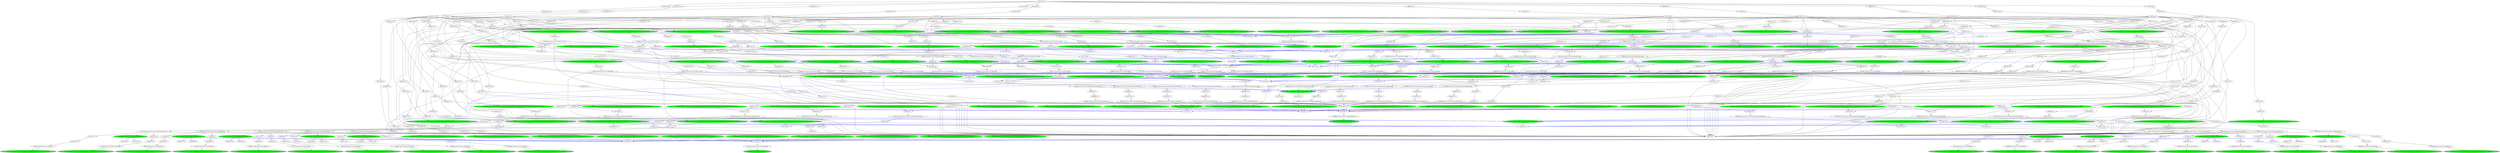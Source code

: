 strict digraph "reflow flowgraph sha256:d70993a1716115a7f0353e061b2549af2cbf03ce3ee6ce94f88a592d5173db62" {
// Node definitions.
"0003ecbd-val-";
"0067cf10-val-";
"0070de32-extern-n10.r01.s05.Main.cp_primer_bed-s3://niema-test/n10/r01/n10.r01.s05.primers.bed" [
fillcolor=green
style=filled
];
"00bb469e-coerce-n10.r01.s09.Main.trimmed_bam";
"01a2471a-val-";
"01a5110e-val-";
"01cdbd43-extern-n10.r01.s08.Main.cp_depth-s3://niema-test/n10/r01/n10.r01.s08.depth.txt" [
fillcolor=green
style=filled
];
"02482d49-val-";
"0256aca7-val-";
"03144be1-val-";
"032071f2-exec-n10.r01.s04.Main.pileup" [
fillcolor=green
style=filled
];
"033be6cd-val-";
"034d0c7a-val-";
"0371d0a4-val-";
"03a4a394-val-";
"03d7b58d-val-";
"04ad020b-coerce-n10.r01.s04.Main.depth";
"04ad7627-val-";
"052675e8-extern-n10.r01.s07.Main.cp_consensus-s3://niema-test/n10/r01/n10.r01.s07.consensus.fas" [
fillcolor=green
style=filled
];
"05404d30-val-";
"05b05dbb-extern-n10.r01.s06.Main.cp_sorted_trimmed_bam-s3://niema-test/n10/r01/n10.r01.s06.sorted.trimmed.bam" [
fillcolor=green
style=filled
];
"05d5b3da-exec-n10.r01.s01.Main.untrimmed_bam" [
fillcolor=green
style=filled
];
"05f905cc-val-";
"06182d35-val-";
"06682092-val-";
"069a717b-extern-n10.r01.s10.Main.cp_sorted_untrimmed_bam-s3://niema-test/n10/r01/n10.r01.s10.untrimmed.sorted.bam" [
fillcolor=green
style=filled
];
"06e379e1-val-";
"0787fa3b-val-";
"07957e17-val-";
"07cc3dc2-extern-n10.r01.s04.Main.cp_pileup-s3://niema-test/n10/r01/n10.r01.s04.pileup.txt" [
fillcolor=green
style=filled
];
"07fc287c-val-";
"07fe452d-val-";
"083b37ac-val-";
"08584a1f-val-";
"089a3182-coerce-n10.r01.s09.Main.trimmed_bam";
"08a922d3-val-";
"0953b80c-val-";
"09bcd79e-extern-n10.r01.s05.Main.cp_consensus-s3://niema-test/n10/r01/n10.r01.s05.consensus.fas" [
fillcolor=green
style=filled
];
"0a05697c-val-";
"0a777a91-val-";
"0a8e4f88-exec-n10.r01.s07.Main.untrimmed_bam" [
fillcolor=green
style=filled
];
"0ab824ab-coerce-n10.r01.s08.Main.fq1";
"0ad4dfe1-val-";
"0b6983c4-extern-n10.r01.s04.Main.cp_ref_fas-s3://niema-test/n10/r01/n10.r01.s04.reference.fas" [
fillcolor=green
style=filled
];
"0c7b55d6-val-";
"0c943bb6-val-";
"0c9c656c-val-";
"0cd48a62-val-";
"0d111811-val-";
"0e106704-extern-n10.r01.s03.Main.cp_ref_fas-s3://niema-test/n10/r01/n10.r01.s03.reference.fas" [
fillcolor=green
style=filled
];
"0e8f108a-val-";
"0f4ca36d-val-";
"0f4d99f1-val-";
"0f9b0d57-coerce-n10.r01.s04.Main.fq1";
"0faeb8d4-val-";
"0febc19f-val-";
"10823bb9-coerce-n10.r01.s09.Main.trimmed_bam";
"10913e4e-coerce-n10.r01.s01.Main.consensus";
"10e8ac75-extern-n10.r01.s02.Main.cp_untrimmed_bam-s3://niema-test/n10/r01/n10.r01.s02.untrimmed.bam" [
fillcolor=green
style=filled
];
"1107f960-extern-n10.r01.s02.Main.cp_sorted_trimmed_bam-s3://niema-test/n10/r01/n10.r01.s02.sorted.trimmed.bam" [
fillcolor=green
style=filled
];
"11a93267-coerce-n10.r01.s07.Main.fq2";
"1222fd41-val-";
"1276cc24-extern-n10.r01.s10.Main.cp_low_depth-s3://niema-test/n10/r01/n10.r01.s10.lowdepth.tsv" [
fillcolor=green
style=filled
];
"12f197b5-extern-n10.r01.s05.Main.cp_untrimmed_bam-s3://niema-test/n10/r01/n10.r01.s05.untrimmed.bam" [
fillcolor=green
style=filled
];
"130262d7-extern-n10.r01.s06.Main.cp_variants-s3://niema-test/n10/r01/n10.r01.s06.variants.vcf" [
fillcolor=green
style=filled
];
"1306e78b-extern-n10.r01.s10.Main.cp_untrimmed_bam-s3://niema-test/n10/r01/n10.r01.s10.untrimmed.bam" [
fillcolor=green
style=filled
];
"13130360-intern-n10.r01.s08.Main.fq2-s3://niema-test/n10/r01/n10.r01.s08_R2.fastq" [
fillcolor=green
style=filled
];
"131730e1-val-";
"131eeac2-val-";
"13b1e1a9-val-";
"13e79f4e-val-";
"144a5d48-val-";
"148d7078-val-";
"14f01059-exec-n10.r01.s05.Main.sorted_untrimmed_bam" [
fillcolor=green
style=filled
];
"14f7d602-extern-n10.r01.s06.Main.cp_primer_bed-s3://niema-test/n10/r01/n10.r01.s06.primers.bed" [
fillcolor=green
style=filled
];
"1594a651-val-";
"15b4a6e4-val-";
"15ba11f0-intern-n10.r01.s10.Main.fq1-s3://niema-test/n10/r01/n10.r01.s10_R1.fastq" [
fillcolor=green
style=filled
];
"15c8f08e-coerce-n10.r01.s04.Main.depth";
"165d8ab4-val-";
"16658b0b-val-";
"17449b18-val-";
"17650ef7-val-";
"17793dd3-val-";
"1797a2de-val-";
"17ff47d4-intern-n10.r01.s09.Main.fq1-s3://niema-test/n10/r01/n10.r01.s09_R1.fastq" [
fillcolor=green
style=filled
];
"180b8087-extern-n10.r01.s08.Main.cp_untrimmed_bam-s3://niema-test/n10/r01/n10.r01.s08.untrimmed.bam" [
fillcolor=green
style=filled
];
"18257f97-val-";
"18272287-val-";
"19b51fe0-coerce-n10.r01.s05.Main.sorted_untrimmed_bam";
"19e25b79-val-";
"1a1efbac-val-";
"1ac10675-coerce-n10.r01.s09.Main.trimmed_bam";
"1b1223b6-extern-n10.r01.s07.Main.cp_pileup-s3://niema-test/n10/r01/n10.r01.s07.pileup.txt" [
fillcolor=green
style=filled
];
"1b2a8b95-coerce-n10.r01.s04.Main.variants";
"1bb6bfd2-coerce-n10.r01.s04.Main.variants";
"1c492ac3-extern-n10.r01.s10.Main.cp_pileup-s3://niema-test/n10/r01/n10.r01.s10.pileup.txt" [
fillcolor=green
style=filled
];
"1c50ff68-coerce-n10.r01.s01.Main.primer_bed";
"1cb77018-coerce-n10.r01.s04.Main.pileup";
"1d554db7-extern-n10.r01.s10.Main.cp_sorted_trimmed_bam-s3://niema-test/n10/r01/n10.r01.s10.sorted.trimmed.bam" [
fillcolor=green
style=filled
];
"1db6a8b5-val-";
"1dde9b83-val-";
"1e9a20e3-val-";
"1f18965b-val-";
"1f306228-val-";
"2034d889-coerce-n10.r01.s03.Main.low_depth";
"21034a47-extern-n10.r01.s07.Main.cp_low_depth-s3://niema-test/n10/r01/n10.r01.s07.lowdepth.tsv" [
fillcolor=green
style=filled
];
"213088b9-val-";
"219c60d4-extern-n10.r01.s01.Main.cp_untrimmed_bam-s3://niema-test/n10/r01/n10.r01.s01.untrimmed.bam" [
fillcolor=green
style=filled
];
"219e63d6-coerce-n10.r01.s08.Main.fq2";
"21b5a5ff-val-";
"21e1094e-coerce-n10.r01.s08.Main.sorted_trimmed_bam";
"220ce699-val-";
"2230e858-val-";
"22586bea-coerce-n10.r01.s03.Main.low_depth";
"2286696d-val-";
"233bd030-coerce-n10.r01.s08.Main.sorted_trimmed_bam";
"247b7892-extern-n10.r01.s09.Main.cp_sorted_trimmed_bam-s3://niema-test/n10/r01/n10.r01.s09.sorted.trimmed.bam" [
fillcolor=green
style=filled
];
"24de6121-coerce-n10.r01.s04.Main.pileup";
"24e36448-extern-n10.r01.s07.Main.cp_primer_bed-s3://niema-test/n10/r01/n10.r01.s07.primers.bed" [
fillcolor=green
style=filled
];
"2527d081-val-";
"257620df-coerce-n10.r01.s08.Main.sorted_trimmed_bam";
"258436cb-extern-n10.r01.s09.Main.cp_variants-s3://niema-test/n10/r01/n10.r01.s09.variants.vcf" [
fillcolor=green
style=filled
];
"25d1cad6-extern-n10.r01.s09.Main.cp_low_depth-s3://niema-test/n10/r01/n10.r01.s09.lowdepth.tsv" [
fillcolor=green
style=filled
];
"2687c922-val-";
"26b3e125-val-";
"26d47294-val-";
"26dbdb56-val-";
"2781e5b7-val-";
"27907f07-coerce-n10.r01.s04.Main.untrimmed_bam";
"288d2420-coerce-n10.r01.s05.Main.sorted_untrimmed_bam";
"28a26fb5-val-";
"28d566fd-coerce-n10.r01.s08.Main.sorted_trimmed_bam";
"28dbb33d-val-";
"294670c0-val-";
"294a5aaf-val-";
"2a6da55b-val-";
"2acca670-val-";
"2b0ea0aa-val-";
"2b30aa21-val-";
"2b3b21dd-val-";
"2b597789-val-";
"2b9d8912-extern-n10.r01.s07.Main.cp_sorted_trimmed_bam-s3://niema-test/n10/r01/n10.r01.s07.sorted.trimmed.bam" [
fillcolor=green
style=filled
];
"2c051d3e-val-";
"2c218c55-val-";
"2c781be4-val-";
"2cdbf307-val-";
"2d03e13c-extern-n10.r01.s10.Main.cp_variants-s3://niema-test/n10/r01/n10.r01.s10.variants.vcf" [
fillcolor=green
style=filled
];
"2d50114d-val-";
"2e1b40fa-coerce-n10.r01.s05.Main.fq1";
"2e4e57ab-val-";
"2e8370e3-val-";
"2f8b29b3-val-";
"2fb3221b-val-";
"2fb6173c-val-";
"2fda58eb-val-";
"30b36d41-val-";
"30b94413-val-";
"30e30852-extern-n10.r01.s03.Main.cp_low_depth-s3://niema-test/n10/r01/n10.r01.s03.lowdepth.tsv" [
fillcolor=green
style=filled
];
"312271c9-val-";
"318b1fb3-extern-n10.r01.s01.Main.cp_consensus-s3://niema-test/n10/r01/n10.r01.s01.consensus.fas" [
fillcolor=green
style=filled
];
"31d624af-val-";
"333a4cbf-extern-n10.r01.s03.Main.cp_untrimmed_bam-s3://niema-test/n10/r01/n10.r01.s03.untrimmed.bam" [
fillcolor=green
style=filled
];
"33a5597a-val-";
"33ca91a0-val-";
"34270f73-val-";
"347eaf16-val-";
"34fe972c-val-";
"3520a33a-extern-n10.r01.s04.Main.cp_untrimmed_bam-s3://niema-test/n10/r01/n10.r01.s04.untrimmed.bam" [
fillcolor=green
style=filled
];
"35cc68fd-val-";
"360bd7f5-extern-n10.r01.s01.Main.cp_depth-s3://niema-test/n10/r01/n10.r01.s01.depth.txt" [
fillcolor=green
style=filled
];
"36845fe1-val-";
"37018c11-val-";
"370e1665-coerce-n10.r01.s08.Main.sorted_trimmed_bam";
"371b51ee-extern-n10.r01.s10.Main.cp_ref_fas-s3://niema-test/n10/r01/n10.r01.s10.reference.fas" [
fillcolor=green
style=filled
];
"374db5a6-val-";
"379179a5-val-";
"37e8f702-val-";
"38461a33-val-";
"38da1a92-val-";
"39426124-val-";
"396b8631-val-";
"399a18f1-val-";
"3a4b0313-coerce-n10.r01.s09.Main.trimmed_bam";
"3a66b569-val-";
"3ac3a5a3-val-";
"3ad53dba-val-";
"3af1bacb-val-";
"3b08e856-val-";
"3b4e1d0f-val-";
"3b4f4354-extern-n10.r01.s01.Main.cp_sorted_untrimmed_bam-s3://niema-test/n10/r01/n10.r01.s01.untrimmed.sorted.bam" [
fillcolor=green
style=filled
];
"3bb11bd5-extern-n10.r01.s02.Main.cp_ref_gff-s3://niema-test/n10/r01/n10.r01.s02.reference.gff" [
fillcolor=green
style=filled
];
"3bf47155-val-";
"3c14f751-val-";
"3c8391f3-val-";
"3c876332-val-";
"3cd3cb96-val-";
"3d2a2844-val-";
"3d44cf42-val-";
"3d51ab2a-val-";
"3d617163-val-";
"3d941426-val-";
"3de45ef2-val-";
"3df81ce8-val-";
"3ee2b6bd-val-";
"3f3d385d-val-";
"3f9fe109-extern-n10.r01.s03.Main.cp_pileup-s3://niema-test/n10/r01/n10.r01.s03.pileup.txt" [
fillcolor=green
style=filled
];
"3fa67626-val-";
"400bc2ed-val-";
"41789e57-val-";
"41d323c3-val-";
"4203792a-val-";
"4264bc89-coerce-n10.r01.s09.Main.fq1";
"42a35eed-val-";
"42c9a98c-val-";
"436a0356-val-";
"43ebbda5-extern-n10.r01.s04.Main.cp_sorted_untrimmed_bam-s3://niema-test/n10/r01/n10.r01.s04.untrimmed.sorted.bam" [
fillcolor=green
style=filled
];
"44a69262-val-";
"459386a8-val-";
"45bb2498-val-";
"45c3e229-val-";
"45c5e285-val-";
"4603f014-val-";
"461b2dbc-val-";
"4642474d-val-";
"467ee15d-val-";
"46b8187c-extern-n10.r01.s05.Main.cp_sorted_untrimmed_bam-s3://niema-test/n10/r01/n10.r01.s05.untrimmed.sorted.bam" [
fillcolor=green
style=filled
];
"470a65e8-val-";
"474c09a3-val-";
"47625c5d-val-";
"4799f435-coerce-n10.r01.s03.Main.low_depth";
"47bb0fd9-val-";
"47e889c5-val-";
"4805b247-val-";
"480a776d-val-";
"488e1155-val-";
"4919f87e-extern-n10.r01.s09.Main.cp_ref_gff-s3://niema-test/n10/r01/n10.r01.s09.reference.gff" [
fillcolor=green
style=filled
];
"4927c70d-val-";
"4939ae40-val-";
"497eb900-val-";
"4a93ab85-exec-n10.r01.s01.Main.ref_fas" [
fillcolor=green
style=filled
];
"4b0ded31-val-";
"4ba2256b-val-";
"4c087f50-val-";
"4c2dbfc9-val-";
"4c77357c-coerce-n10.r01.s04.Main.fq2";
"4ccb1f57-extern-n10.r01.s09.Main.cp_sorted_untrimmed_bam-s3://niema-test/n10/r01/n10.r01.s09.untrimmed.sorted.bam" [
fillcolor=green
style=filled
];
"4d3da1b3-val-";
"4d751054-coerce-n10.r01.s01.Main.consensus";
"4dcb1300-val-";
"4e27dcac-val-";
"4f3dd251-val-";
"5076d43b-coerce-n10.r01.s04.Main.variants";
"50c23418-coerce-n10.r01.s04.Main.depth";
"50ddfc0f-coerce-n10.r01.s10.Main.fq2";
"519a6748-val-";
"53024c2f-extern-n10.r01.s03.Main.cp_depth-s3://niema-test/n10/r01/n10.r01.s03.depth.txt" [
fillcolor=green
style=filled
];
"53afe4ea-val-";
"53e16067-val-";
"541d88e1-val-";
"54f46041-coerce-n10.r01.s08.Main.sorted_trimmed_bam";
"554d2f59-extern-n10.r01.s01.Main.cp_variants-s3://niema-test/n10/r01/n10.r01.s01.variants.vcf" [
fillcolor=green
style=filled
];
"555c07e5-coerce-n10.r01.s03.Main.low_depth";
"55aab8b0-val-";
"55e37ce0-extern-n10.r01.s05.Main.cp_low_depth-s3://niema-test/n10/r01/n10.r01.s05.lowdepth.tsv" [
fillcolor=green
style=filled
];
"5601a8d2-val-";
"562814ea-val-";
"56387308-val-";
"56401429-val-";
"575a5772-val-";
"578c8a6d-val-";
"57d80b46-val-";
"587dbe2f-val-";
"58dff282-val-";
"59376b85-val-";
"59d08113-val-";
"59d16aa2-val-";
"59e34a15-val-";
"59eb1b04-coerce-n10.r01.s04.Main.pileup";
"5a06b370-val-";
"5bb99860-val-";
"5bc81f50-val-";
"5c0259ed-val-";
"5c261ee6-coerce-n10.r01.s01.Main.consensus";
"5c3b32f3-extern-n10.r01.s04.Main.cp_sorted_trimmed_bam-s3://niema-test/n10/r01/n10.r01.s04.sorted.trimmed.bam" [
fillcolor=green
style=filled
];
"5c85b5c9-val-";
"5c948a42-val-";
"5da69aae-val-";
"5e6bd520-val-";
"5e9b7362-val-";
"5ebadd36-val-";
"5ebfdfb7-extern-n10.r01.s02.Main.cp_low_depth-s3://niema-test/n10/r01/n10.r01.s02.lowdepth.tsv" [
fillcolor=green
style=filled
];
"5f3c8312-val-";
"5f52d7f1-exec-n10.r01.s05.Main.untrimmed_bam" [
fillcolor=green
style=filled
];
"5f98a31a-val-";
"5fac3dd6-val-";
"5fe90c8b-val-";
"5fecae09-val-";
"5fee40fd-val-";
"6015ae1e-coerce-n10.r01.s01.Main.ref_gff";
"607ad253-coerce-n10.r01.s05.Main.sorted_untrimmed_bam";
"60aa59db-val-";
"6128c8e5-intern-n10.r01.s05.Main.fq1-s3://niema-test/n10/r01/n10.r01.s05_R1.fastq" [
fillcolor=green
style=filled
];
"61d442e7-val-";
"62373405-coerce-n10.r01.s05.Main.sorted_untrimmed_bam";
"62787cdf-coerce-n10.r01.s04.Main.pileup";
"6298baaf-coerce-n10.r01.s01.Main.consensus";
"634a009c-val-";
"636fdaf0-val-";
"63e51aea-val-";
"648c4978-coerce-n10.r01.s04.Main.variants";
"6515f38b-extern-n10.r01.s01.Main.cp_ref_fas-s3://niema-test/n10/r01/n10.r01.s01.reference.fas" [
fillcolor=green
style=filled
];
"6534cf6d-val-";
"6539fcc3-val-";
"65c6dc2e-val-";
"65e4db22-coerce-n10.r01.s01.Main.consensus";
"669e8909-val-";
"66c69df2-val-";
"67847bc8-val-";
"6788e0a2-val-";
"67d1ad09-val-";
"683eb066-val-";
"6849bf5d-coerce-n10.r01.s08.Main.sorted_trimmed_bam";
"6849c377-val-";
"69187bbd-val-";
"692d28f6-extern-n10.r01.s09.Main.cp_pileup-s3://niema-test/n10/r01/n10.r01.s09.pileup.txt" [
fillcolor=green
style=filled
];
"69e3c71e-val-";
"6a052429-val-";
"6a130997-extern-n10.r01.s03.Main.cp_sorted_trimmed_bam-s3://niema-test/n10/r01/n10.r01.s03.sorted.trimmed.bam" [
fillcolor=green
style=filled
];
"6a1829cc-extern-n10.r01.s05.Main.cp_ref_gff-s3://niema-test/n10/r01/n10.r01.s05.reference.gff" [
fillcolor=green
style=filled
];
"6a337ddd-val-";
"6a73b570-intern-n10.r01.s04.Main.fq1-s3://niema-test/n10/r01/n10.r01.s04_R1.fastq" [
fillcolor=green
style=filled
];
"6b1824f2-val-";
"6b57050d-val-";
"6bc98724-val-";
"6c00e252-val-";
"6ceba670-extern-n10.r01.s04.Main.cp_primer_bed-s3://niema-test/n10/r01/n10.r01.s04.primers.bed" [
fillcolor=green
style=filled
];
"6d28edd3-val-";
"6da8ba05-val-";
"6e29f2b2-val-";
"6e9dbb50-extern-n10.r01.s10.Main.cp_primer_bed-s3://niema-test/n10/r01/n10.r01.s10.primers.bed" [
fillcolor=green
style=filled
];
"6ed2814a-coerce-n10.r01.s04.Main.variants";
"6eefdcde-extern-n10.r01.s05.Main.cp_ref_fas-s3://niema-test/n10/r01/n10.r01.s05.reference.fas" [
fillcolor=green
style=filled
];
"6f88f953-val-";
"6f9e6b2f-val-";
"6fb0f6dc-val-";
"6fbc314c-val-";
"6fcc5a7f-val-";
"705bb3eb-val-";
"717b1785-coerce-n10.r01.s09.Main.trimmed_bam";
"72530754-coerce-n10.r01.s09.Main.trimmed_bam";
"72da11de-val-";
"72e87ddc-val-";
"7337e25f-val-";
"73589cc8-coerce-n10.r01.s01.Main.consensus";
"73d243f1-val-";
"74222989-val-";
"745b50ce-coerce-n10.r01.s08.Main.sorted_trimmed_bam";
"7460f253-coerce-n10.r01.s03.Main.low_depth";
"747d67c6-val-";
"751da106-val-";
"755e213f-val-";
"7584ba37-val-";
"75ac07ba-val-";
"75baa3ec-val-";
"75cf2af5-val-";
"7633c55f-val-";
"76736cb4-val-";
"76736cd4-val-";
"768edca0-val-";
"769dc171-val-";
"76e8aa47-extern-n10.r01.s10.Main.cp_ref_gff-s3://niema-test/n10/r01/n10.r01.s10.reference.gff" [
fillcolor=green
style=filled
];
"770cd3f8-val-";
"77182435-val-";
"772ca53f-val-";
"7733e31b-val-";
"773b0258-val-";
"778883e2-val-";
"77a40600-val-";
"77ca5cda-intern-n10.r01.s02.Main.fq1-s3://niema-test/n10/r01/n10.r01.s02_R1.fastq" [
fillcolor=green
style=filled
];
"784bf46b-extern-n10.r01.s04.Main.cp_depth-s3://niema-test/n10/r01/n10.r01.s04.depth.txt" [
fillcolor=green
style=filled
];
"78c52fa5-extern-n10.r01.s07.Main.cp_untrimmed_bam-s3://niema-test/n10/r01/n10.r01.s07.untrimmed.bam" [
fillcolor=green
style=filled
];
"7908fdc6-coerce-n10.r01.s03.Main.untrimmed_bam";
"79e7449e-coerce-n10.r01.s01.Main.consensus";
"7bf9b09a-val-";
"7c77cafc-val-";
"7d80a164-val-";
"7d87f410-val-";
"7dcdd82f-val-";
"7e10cf75-coerce-n10.r01.s03.Main.fq2";
"7e74458f-val-";
"7e9fda38-coerce-n10.r01.s05.Main.sorted_untrimmed_bam";
"7ec11aa9-val-";
"7ecee5ae-exec-n10.r01.s01.Main.consensus" [
fillcolor=green
style=filled
];
"7f25929c-val-";
"8056cc0d-val-";
"80b52920-val-";
"80c53e01-val-";
"80da1f0e-coerce-n10.r01.s04.Main.variants";
"80ef8170-val-";
"8135a36c-val-";
"814adeb4-extern-n10.r01.s08.Main.cp_low_depth-s3://niema-test/n10/r01/n10.r01.s08.lowdepth.tsv" [
fillcolor=green
style=filled
];
"81d1866e-val-";
"81d20aa0-val-";
"821d4e52-val-";
"8259c9df-val-";
"8293b754-val-";
"833410e3-coerce-n10.r01.s04.Main.pileup";
"834c04dc-val-";
"834cbb4f-val-";
"849614b4-val-";
"84ec6845-val-";
"85feb8e7-intern-n10.r01.s02.Main.fq2-s3://niema-test/n10/r01/n10.r01.s02_R2.fastq" [
fillcolor=green
style=filled
];
"86041da8-coerce-n10.r01.s05.Main.sorted_untrimmed_bam";
"8611553e-exec-n10.r01.s04.Main.untrimmed_bam" [
fillcolor=green
style=filled
];
"871d0546-extern-n10.r01.s01.Main.cp_pileup-s3://niema-test/n10/r01/n10.r01.s01.pileup.txt" [
fillcolor=green
style=filled
];
"87434609-val-";
"876308ed-val-";
"878c4a46-val-";
"884bb3b0-coerce-n10.r01.s04.Main.pileup";
"888274e3-val-";
"888831f3-val-";
"88aca120-val-";
"88db71e7-val-";
"88eb93f3-val-";
"890a8e4d-extern-n10.r01.s07.Main.cp_depth-s3://niema-test/n10/r01/n10.r01.s07.depth.txt" [
fillcolor=green
style=filled
];
"891ac792-val-";
"89318408-coerce-n10.r01.s03.Main.low_depth";
"8ab9e609-intern-n10.r01.s08.Main.fq1-s3://niema-test/n10/r01/n10.r01.s08_R1.fastq" [
fillcolor=green
style=filled
];
"8ac4030f-val-";
"8b678059-val-";
"8b778075-val-";
"8bbf74cd-exec-n10.r01.s08.Main.untrimmed_bam" [
fillcolor=green
style=filled
];
"8bcf212a-val-";
"8c1e9169-val-";
"8d259cf8-val-";
"8d9aac5c-coerce-n10.r01.s04.Main.depth";
"8d9fccdd-val-";
"8e0807ac-extern-n10.r01.s06.Main.cp_ref_gff-s3://niema-test/n10/r01/n10.r01.s06.reference.gff" [
fillcolor=green
style=filled
];
"8e187d63-val-";
"8e1b84ff-coerce-n10.r01.s01.Main.untrimmed_bam";
"8e798d41-val-";
"8edeb50b-intern-n10.r01.s01.Main.fq2-s3://niema-test/n10/r01/n10.r01.s01_R2.fastq" [
fillcolor=green
style=filled
];
"8efc226e-coerce-n10.r01.s02.Main.untrimmed_bam";
"8f08f57e-val-";
"90080c0d-extern-n10.r01.s08.Main.cp_sorted_untrimmed_bam-s3://niema-test/n10/r01/n10.r01.s08.untrimmed.sorted.bam" [
fillcolor=green
style=filled
];
"903a3dd0-intern-n10.r01.s05.Main.fq2-s3://niema-test/n10/r01/n10.r01.s05_R2.fastq" [
fillcolor=green
style=filled
];
"91f2ef63-coerce-n10.r01.s04.Main.pileup";
"9217a32e-val-";
"924042bb-val-";
"9243e069-val-";
"92630c8e-val-";
"936a1267-val-";
"94016a97-exec-n10.r01.s03.Main.low_depth" [
fillcolor=green
style=filled
];
"9439857c-val-";
"945ae4bc-val-";
"948eea6a-exec-n10.r01.s02.Main.untrimmed_bam" [
fillcolor=green
style=filled
];
"94ee89ca-val-";
"95d3157b-val-";
"9698fa03-val-";
"96c6ed1e-coerce-n10.r01.s04.Main.pileup";
"97474865-intern-n10.r01.s03.Main.fq2-s3://niema-test/n10/r01/n10.r01.s03_R2.fastq" [
fillcolor=green
style=filled
];
"97671b90-val-";
"9800d9bc-extern-n10.r01.s02.Main.cp_variants-s3://niema-test/n10/r01/n10.r01.s02.variants.vcf" [
fillcolor=green
style=filled
];
"98385ccf-val-";
"98ace044-intern-n10.r01.s10.Main.fq2-s3://niema-test/n10/r01/n10.r01.s10_R2.fastq" [
fillcolor=green
style=filled
];
"98f15d7d-extern-n10.r01.s01.Main.cp_primer_bed-s3://niema-test/n10/r01/n10.r01.s01.primers.bed" [
fillcolor=green
style=filled
];
"990c7de4-exec-n10.r01.s10.Main.untrimmed_bam" [
fillcolor=green
style=filled
];
"9915d565-val-";
"996a7448-extern-n10.r01.s01.Main.cp_low_depth-s3://niema-test/n10/r01/n10.r01.s01.lowdepth.tsv" [
fillcolor=green
style=filled
];
"99e14089-extern-n10.r01.s06.Main.cp_depth-s3://niema-test/n10/r01/n10.r01.s06.depth.txt" [
fillcolor=green
style=filled
];
"99f4ad65-coerce-n10.r01.s03.Main.fq1";
"9a0c61bb-val-";
"9a0f72c7-coerce-n10.r01.s04.Main.depth";
"9a5637ba-coerce-n10.r01.s02.Main.fq2";
"9a71f6dd-val-";
"9aab8e3d-val-";
"9c029161-val-";
"9c74dbbc-val-";
"9c8933e1-val-";
"9cd3cda9-extern-n10.r01.s02.Main.cp_pileup-s3://niema-test/n10/r01/n10.r01.s02.pileup.txt" [
fillcolor=green
style=filled
];
"9e2ca3bd-val-";
"9e58223e-val-";
"9f760842-coerce-n10.r01.s04.Main.variants";
"a12e4c23-extern-n10.r01.s10.Main.cp_consensus-s3://niema-test/n10/r01/n10.r01.s10.consensus.fas" [
fillcolor=green
style=filled
];
"a268c53e-val-";
"a2e9c85f-val-";
"a2fee613-coerce-n10.r01.s08.Main.sorted_trimmed_bam";
"a34db3c2-val-";
"a355e66d-val-";
"a39ec126-val-";
"a4253a7e-extern-n10.r01.s04.Main.cp_low_depth-s3://niema-test/n10/r01/n10.r01.s04.lowdepth.tsv" [
fillcolor=green
style=filled
];
"a44d8c2f-exec-n10.r01.s09.Main.trimmed_bam" [
fillcolor=green
style=filled
];
"a51c67e3-exec-n10.r01.s03.Main.untrimmed_bam" [
fillcolor=green
style=filled
];
"a53771a4-coerce-n10.r01.s05.Main.untrimmed_bam";
"a58f7f81-coerce-n10.r01.s04.Main.variants";
"a5fb4d49-val-";
"a66e8443-val-";
"a6965188-val-";
"a6bfd683-val-";
"a6da9dfb-val-";
"a77a4683-val-";
"a82829de-val-";
"a87a8e0a-val-";
"a8fb09f8-extern-n10.r01.s06.Main.cp_ref_fas-s3://niema-test/n10/r01/n10.r01.s06.reference.fas" [
fillcolor=green
style=filled
];
"a9c95c19-val-";
"aa7c3985-extern-n10.r01.s02.Main.cp_sorted_untrimmed_bam-s3://niema-test/n10/r01/n10.r01.s02.untrimmed.sorted.bam" [
fillcolor=green
style=filled
];
"ab2e92e7-val-";
"ab7f9b78-coerce-n10.r01.s04.Main.pileup";
"abb73d28-coerce-n10.r01.s04.Main.depth";
"ac0ad199-val-";
"ac605ef2-coerce-n10.r01.s08.Main.untrimmed_bam";
"ac720804-extern-n10.r01.s08.Main.cp_primer_bed-s3://niema-test/n10/r01/n10.r01.s08.primers.bed" [
fillcolor=green
style=filled
];
"ac74e130-val-";
"ad93bcce-val-";
"ae0687f5-val-";
"aec47b63-val-";
"aef04761-extern-n10.r01.s09.Main.cp_consensus-s3://niema-test/n10/r01/n10.r01.s09.consensus.fas" [
fillcolor=green
style=filled
];
"aefa1311-val-";
"b0457e6b-intern-n10.r01.s07.Main.fq2-s3://niema-test/n10/r01/n10.r01.s07_R2.fastq" [
fillcolor=green
style=filled
];
"b057f5cb-extern-n10.r01.s06.Main.cp_untrimmed_bam-s3://niema-test/n10/r01/n10.r01.s06.untrimmed.bam" [
fillcolor=green
style=filled
];
"b0697c46-val-";
"b0e5c81f-coerce-n10.r01.s05.Main.sorted_untrimmed_bam";
"b0ef249c-val-";
"b1b83d21-val-";
"b216eeb4-val-";
"b2b21013-val-";
"b2cdbdb8-val-";
"b3002a76-extern-n10.r01.s08.Main.cp_ref_gff-s3://niema-test/n10/r01/n10.r01.s08.reference.gff" [
fillcolor=green
style=filled
];
"b37cc5dc-extern-n10.r01.s02.Main.cp_depth-s3://niema-test/n10/r01/n10.r01.s02.depth.txt" [
fillcolor=green
style=filled
];
"b39e7b64-val-";
"b4184a63-val-";
"b4b01454-val-";
"b52ad711-intern-n10.r01.s01.Main.fq1-s3://niema-test/n10/r01/n10.r01.s01_R1.fastq" [
fillcolor=green
style=filled
];
"b53cd648-val-";
"b59804e3-val-";
"b5e08361-coerce-n10.r01.s09.Main.trimmed_bam";
"b607314b-val-";
"b6272229-val-";
"b67089ac-val-";
"b68d2f2f-val-";
"b6935eb1-val-";
"b6b4fd02-coerce-n10.r01.s09.Main.trimmed_bam";
"b7726641-coerce-n10.r01.s04.Main.variants";
"b7c5e19c-coerce-n10.r01.s01.Main.consensus";
"b7c80cb5-val-";
"ba083269-coerce-n10.r01.s09.Main.trimmed_bam";
"ba54d966-val-";
"ba8216d0-val-";
"bb256def-extern-n10.r01.s02.Main.cp_primer_bed-s3://niema-test/n10/r01/n10.r01.s02.primers.bed" [
fillcolor=green
style=filled
];
"bc1d9e6a-intern-n10.r01.s07.Main.fq1-s3://niema-test/n10/r01/n10.r01.s07_R1.fastq" [
fillcolor=green
style=filled
];
"bc505b25-coerce-n10.r01.s04.Main.depth";
"bc68e4cb-val-";
"bc782855-val-";
"bcaa69ef-val-";
"bd7ba5c5-val-";
"bd7de902-extern-n10.r01.s05.Main.cp_variants-s3://niema-test/n10/r01/n10.r01.s05.variants.vcf" [
fillcolor=green
style=filled
];
"bd8ce19d-val-";
"bdba1050-val-";
"bde8ddd4-extern-n10.r01.s02.Main.cp_consensus-s3://niema-test/n10/r01/n10.r01.s02.consensus.fas" [
fillcolor=green
style=filled
];
"bea0bc01-val-";
"c069412a-extern-n10.r01.s04.Main.cp_consensus-s3://niema-test/n10/r01/n10.r01.s04.consensus.fas" [
fillcolor=green
style=filled
];
"c0e300e1-exec-n10.r01.s06.Main.untrimmed_bam" [
fillcolor=green
style=filled
];
"c11cf9d4-val-";
"c1cf61fd-val-";
"c1ff8191-val-";
"c2783d46-val-";
"c2a46e34-extern-n10.r01.s07.Main.cp_ref_fas-s3://niema-test/n10/r01/n10.r01.s07.reference.fas" [
fillcolor=green
style=filled
];
"c2e66650-coerce-n10.r01.s04.Main.variants";
"c387cbd6-val-";
"c3c24c4a-val-";
"c3f285ef-extern-n10.r01.s09.Main.cp_ref_fas-s3://niema-test/n10/r01/n10.r01.s09.reference.fas" [
fillcolor=green
style=filled
];
"c403c122-val-";
"c44d518c-coerce-n10.r01.s04.Main.pileup";
"c4884319-coerce-n10.r01.s02.Main.fq1";
"c4b56dd7-val-";
"c4d18d4c-val-";
"c4ff5aea-exec-n10.r01.s08.Main.sorted_trimmed_bam" [
fillcolor=green
style=filled
];
"c560d6b4-val-";
"c6680c14-val-";
"c73afaae-coerce-n10.r01.s06.Main.fq2";
"c7a19dc0-extern-n10.r01.s09.Main.cp_primer_bed-s3://niema-test/n10/r01/n10.r01.s09.primers.bed" [
fillcolor=green
style=filled
];
"c7c86fa8-extern-n10.r01.s06.Main.cp_pileup-s3://niema-test/n10/r01/n10.r01.s06.pileup.txt" [
fillcolor=green
style=filled
];
"c83303d2-val-";
"c85ed93d-val-";
"c85f882b-coerce-n10.r01.s05.Main.fq2";
"c9097c54-val-";
"c96f8369-val-";
"ca26cdc9-val-";
"ca2d69c0-val-";
"ca5503ad-val-";
"ca7b20ae-val-";
"cafc1472-val-";
"cb33c316-val-";
"cb8d43d6-coerce-n10.r01.s10.Main.fq1";
"cbb1f41a-val-";
"cbfdf1fd-val-";
"cc8fe4ec-val-";
"ccaae1bc-val-";
"cd029904-extern-n10.r01.s06.Main.cp_sorted_untrimmed_bam-s3://niema-test/n10/r01/n10.r01.s06.untrimmed.sorted.bam" [
fillcolor=green
style=filled
];
"cd4950cf-intern-n10.r01.s06.Main.fq1-s3://niema-test/n10/r01/n10.r01.s06_R1.fastq" [
fillcolor=green
style=filled
];
"cd5da67a-extern-n10.r01.s08.Main.cp_consensus-s3://niema-test/n10/r01/n10.r01.s08.consensus.fas" [
fillcolor=green
style=filled
];
"cd61f10b-val-";
"cda7c5b3-val-";
"ce30e566-coerce-n10.r01.s03.Main.low_depth";
"ce7fb05e-intern-n10.r01.s04.Main.fq2-s3://niema-test/n10/r01/n10.r01.s04_R2.fastq" [
fillcolor=green
style=filled
];
"ce9746d6-val-";
"cfaa0769-extern-n10.r01.s03.Main.cp_primer_bed-s3://niema-test/n10/r01/n10.r01.s03.primers.bed" [
fillcolor=green
style=filled
];
"cfd5166b-val-";
"cfdfc3d0-val-";
"d054a516-coerce-n10.r01.s03.Main.low_depth";
"d155893d-val-";
"d288981e-extern-n10.r01.s05.Main.cp_depth-s3://niema-test/n10/r01/n10.r01.s05.depth.txt" [
fillcolor=green
style=filled
];
"d2ad5815-coerce-n10.r01.s06.Main.untrimmed_bam";
"d34bc1ca-val-";
"d362cecb-val-";
"d3725758-coerce-n10.r01.s07.Main.untrimmed_bam";
"d4177e28-coerce-n10.r01.s04.Main.depth";
"d4495488-val-";
"d4df904f-exec-n10.r01.s04.Main.variants" [
fillcolor=green
style=filled
];
"d4f78410-val-";
"d4f8cfe8-val-";
"d5174a0d-val-";
"d5b1fa90-val-";
"d654757c-val-";
"d6b4865f-val-";
"d7a0aa24-val-";
"d7edd5dc-val-";
"d8cb3faa-val-";
"d9e8390e-extern-n10.r01.s04.Main.cp_ref_gff-s3://niema-test/n10/r01/n10.r01.s04.reference.gff" [
fillcolor=green
style=filled
];
"da6182bb-val-";
"da8ded21-coerce-n10.r01.s09.Main.fq2";
"da96d7e7-val-";
"db1dd5a0-val-";
"db89b9db-val-";
"dbbd0515-val-";
"dc34dcfd-val-";
"dca225e7-coerce-n10.r01.s03.Main.low_depth";
"dced28ae-coerce-n10.r01.s01.Main.fq2";
"dcf48e0a-val-";
"dd3584b9-val-";
"de4b55b8-val-";
"dec22858-val-";
"df4c6f01-coerce-n10.r01.s01.Main.fq1";
"df547bfe-val-";
"df8e5a7e-val-";
"dfb5c70f-val-";
"e02f5f9a-extern-n10.r01.s09.Main.cp_depth-s3://niema-test/n10/r01/n10.r01.s09.depth.txt" [
fillcolor=green
style=filled
];
"e081886b-val-";
"e1aa93e1-extern-n10.r01.s05.Main.cp_pileup-s3://niema-test/n10/r01/n10.r01.s05.pileup.txt" [
fillcolor=green
style=filled
];
"e1fbdfe7-val-";
"e26289b9-extern-n10.r01.s07.Main.cp_sorted_untrimmed_bam-s3://niema-test/n10/r01/n10.r01.s07.untrimmed.sorted.bam" [
fillcolor=green
style=filled
];
"e282f78c-intern-n10.r01.s03.Main.fq1-s3://niema-test/n10/r01/n10.r01.s03_R1.fastq" [
fillcolor=green
style=filled
];
"e2b5a8d5-val-";
"e2e0cfef-val-";
"e3268b8e-val-";
"e34c30d2-val-";
"e38044de-exec-n10.r01.s01.Main.ref_gff" [
fillcolor=green
style=filled
];
"e3b4b12e-val-";
"e670df68-extern-n10.r01.s01.Main.cp_sorted_trimmed_bam-s3://niema-test/n10/r01/n10.r01.s01.sorted.trimmed.bam" [
fillcolor=green
style=filled
];
"e69c8b79-exec-n10.r01.s01.Main.primer_bed" [
fillcolor=green
style=filled
];
"e6b02d10-extern-n10.r01.s05.Main.cp_sorted_trimmed_bam-s3://niema-test/n10/r01/n10.r01.s05.sorted.trimmed.bam" [
fillcolor=green
style=filled
];
"e6f3a41f-extern-n10.r01.s03.Main.cp_sorted_untrimmed_bam-s3://niema-test/n10/r01/n10.r01.s03.untrimmed.sorted.bam" [
fillcolor=green
style=filled
];
"e70d1f50-val-";
"e78383c1-val-";
"e7de5ec0-extern-n10.r01.s08.Main.cp_pileup-s3://niema-test/n10/r01/n10.r01.s08.pileup.txt" [
fillcolor=green
style=filled
];
"e7fda36a-intern-n10.r01.s06.Main.fq2-s3://niema-test/n10/r01/n10.r01.s06_R2.fastq" [
fillcolor=green
style=filled
];
"e834761a-val-";
"e84b847e-val-";
"e8d98f62-coerce-n10.r01.s01.Main.consensus";
"e8dc42fa-val-";
"e93edc34-coerce-n10.r01.s01.Main.ref_fas";
"e94e8b3a-val-";
"e9573924-coerce-n10.r01.s09.Main.untrimmed_bam";
"e9ce4be9-extern-n10.r01.s08.Main.cp_ref_fas-s3://niema-test/n10/r01/n10.r01.s08.reference.fas" [
fillcolor=green
style=filled
];
"ea07c043-val-";
"ea0ac8b3-val-";
"ea174a47-extern-n10.r01.s03.Main.cp_ref_gff-s3://niema-test/n10/r01/n10.r01.s03.reference.gff" [
fillcolor=green
style=filled
];
"ea650518-coerce-n10.r01.s05.Main.sorted_untrimmed_bam";
"eaf9265b-val-";
"eb3eb2eb-val-";
"eb78ba4e-exec-n10.r01.s04.Main.depth" [
fillcolor=green
style=filled
];
"eb938f8b-extern-n10.r01.s07.Main.cp_ref_gff-s3://niema-test/n10/r01/n10.r01.s07.reference.gff" [
fillcolor=green
style=filled
];
"ebe7557d-extern-n10.r01.s08.Main.cp_variants-s3://niema-test/n10/r01/n10.r01.s08.variants.vcf" [
fillcolor=green
style=filled
];
"ecf0c6b1-val-";
"ed062681-val-";
"ed4f618e-val-";
"ed60f67c-val-";
"ed9bf732-extern-n10.r01.s06.Main.cp_low_depth-s3://niema-test/n10/r01/n10.r01.s06.lowdepth.tsv" [
fillcolor=green
style=filled
];
"ee0f279c-val-";
"ee2f310a-val-";
"ee3f52ab-val-";
"ee5a9884-extern-n10.r01.s08.Main.cp_sorted_trimmed_bam-s3://niema-test/n10/r01/n10.r01.s08.sorted.trimmed.bam" [
fillcolor=green
style=filled
];
"ee938d9d-val-";
"ee95ed80-val-";
"eed84a86-val-";
"ef3f3715-extern-n10.r01.s04.Main.cp_variants-s3://niema-test/n10/r01/n10.r01.s04.variants.vcf" [
fillcolor=green
style=filled
];
"ef512d55-coerce-n10.r01.s05.Main.sorted_untrimmed_bam";
"ef7a8293-val-";
"efa74a2a-val-";
"f085c2ad-val-";
"f09f0492-val-";
"f0c9ee09-val-";
"f0dace8f-val-";
"f13351d3-val-";
"f17d9bc1-val-";
"f1caef05-coerce-n10.r01.s04.Main.depth";
"f21be9c1-val-";
"f233c717-coerce-n10.r01.s04.Main.depth";
"f235f831-val-";
"f359e8c9-coerce-n10.r01.s06.Main.fq1";
"f3998129-val-";
"f39a351c-val-";
"f3f27a58-val-";
"f4037b4c-val-";
"f4158ab5-val-";
"f43715ce-val-";
"f45d284a-val-";
"f4606639-coerce-n10.r01.s03.Main.low_depth";
"f4dbbe9e-val-";
"f51c77ae-val-";
"f5704b21-val-";
"f5a09f17-coerce-n10.r01.s10.Main.untrimmed_bam";
"f62a62bb-val-";
"f65be7fe-val-";
"f65e35f5-val-";
"f6947d70-extern-n10.r01.s07.Main.cp_variants-s3://niema-test/n10/r01/n10.r01.s07.variants.vcf" [
fillcolor=green
style=filled
];
"f6d5d554-extern-n10.r01.s10.Main.cp_depth-s3://niema-test/n10/r01/n10.r01.s10.depth.txt" [
fillcolor=green
style=filled
];
"f6ef9e49-coerce-n10.r01.s01.Main.consensus";
"f70b9efa-coerce-n10.r01.s05.Main.sorted_untrimmed_bam";
"f779e05c-val-";
"f7c8e8af-extern-n10.r01.s03.Main.cp_consensus-s3://niema-test/n10/r01/n10.r01.s03.consensus.fas" [
fillcolor=green
style=filled
];
"f819abe4-extern-n10.r01.s01.Main.cp_ref_gff-s3://niema-test/n10/r01/n10.r01.s01.reference.gff" [
fillcolor=green
style=filled
];
"f8719a37-val-";
"f914b1d2-val-";
"f94dd640-val-";
"f95046be-val-";
"f9740725-extern-n10.r01.s06.Main.cp_consensus-s3://niema-test/n10/r01/n10.r01.s06.consensus.fas" [
fillcolor=green
style=filled
];
"f9f671e8-coerce-n10.r01.s07.Main.fq1";
"fa5c9ef5-val-";
"fa7dc60a-extern-n10.r01.s09.Main.cp_untrimmed_bam-s3://niema-test/n10/r01/n10.r01.s09.untrimmed.bam" [
fillcolor=green
style=filled
];
"fa9c28fd-val-";
"fab72fb9-val-";
"fc87e337-extern-n10.r01.s02.Main.cp_ref_fas-s3://niema-test/n10/r01/n10.r01.s02.reference.fas" [
fillcolor=green
style=filled
];
"fc901e7d-val-";
"fc9a92c4-val-";
"fcf87033-exec-n10.r01.s09.Main.untrimmed_bam" [
fillcolor=green
style=filled
];
"fd4ee8a5-extern-n10.r01.s03.Main.cp_variants-s3://niema-test/n10/r01/n10.r01.s03.variants.vcf" [
fillcolor=green
style=filled
];
"fddb4694-val-";
"fe9b0032-intern-n10.r01.s09.Main.fq2-s3://niema-test/n10/r01/n10.r01.s09_R2.fastq" [
fillcolor=green
style=filled
];
"ffa9c286-val-";
"ffbd5762-coerce-n10.r01.s08.Main.sorted_trimmed_bam";

// Edge definitions.
"0003ecbd-val-" -> "0787fa3b-val-" [dynamic=false];
"0067cf10-val-" -> "b37cc5dc-extern-n10.r01.s02.Main.cp_depth-s3://niema-test/n10/r01/n10.r01.s02.depth.txt" [dynamic=false];
"0070de32-extern-n10.r01.s05.Main.cp_primer_bed-s3://niema-test/n10/r01/n10.r01.s05.primers.bed" -> "53e16067-val-" [
dynamic=true
color=blue
];
"0070de32-extern-n10.r01.s05.Main.cp_primer_bed-s3://niema-test/n10/r01/n10.r01.s05.primers.bed" -> "6a052429-val-" [dynamic=false];
"00bb469e-coerce-n10.r01.s09.Main.trimmed_bam" -> "56401429-val-" [dynamic=false];
"00bb469e-coerce-n10.r01.s09.Main.trimmed_bam" -> "65c6dc2e-val-" [dynamic=false];
"00bb469e-coerce-n10.r01.s09.Main.trimmed_bam" -> "a44d8c2f-exec-n10.r01.s09.Main.trimmed_bam" [
dynamic=true
color=blue
];
"01a2471a-val-" -> "06682092-val-" [dynamic=false];
"01a5110e-val-" -> "3d2a2844-val-" [dynamic=false];
"01cdbd43-extern-n10.r01.s08.Main.cp_depth-s3://niema-test/n10/r01/n10.r01.s08.depth.txt" -> "36845fe1-val-" [dynamic=false];
"01cdbd43-extern-n10.r01.s08.Main.cp_depth-s3://niema-test/n10/r01/n10.r01.s08.depth.txt" -> "95d3157b-val-" [
dynamic=true
color=blue
];
"02482d49-val-" -> "21e1094e-coerce-n10.r01.s08.Main.sorted_trimmed_bam" [dynamic=false];
"0256aca7-val-" -> "130262d7-extern-n10.r01.s06.Main.cp_variants-s3://niema-test/n10/r01/n10.r01.s06.variants.vcf" [dynamic=false];
"03144be1-val-" -> "cb33c316-val-" [dynamic=false];
"032071f2-exec-n10.r01.s04.Main.pileup" -> "59e34a15-val-" [
dynamic=true
color=blue
];
"032071f2-exec-n10.r01.s04.Main.pileup" -> "f8719a37-val-" [
dynamic=true
color=blue
];
"034d0c7a-val-" -> "cfaa0769-extern-n10.r01.s03.Main.cp_primer_bed-s3://niema-test/n10/r01/n10.r01.s03.primers.bed" [dynamic=false];
"0371d0a4-val-" -> "a2fee613-coerce-n10.r01.s08.Main.sorted_trimmed_bam" [dynamic=false];
"03a4a394-val-" -> "abb73d28-coerce-n10.r01.s04.Main.depth" [dynamic=false];
"03d7b58d-val-" -> "fa9c28fd-val-" [dynamic=false];
"04ad020b-coerce-n10.r01.s04.Main.depth" -> "dc34dcfd-val-" [dynamic=false];
"04ad020b-coerce-n10.r01.s04.Main.depth" -> "eb78ba4e-exec-n10.r01.s04.Main.depth" [
dynamic=true
color=blue
];
"04ad7627-val-" -> "5fe90c8b-val-" [dynamic=false];
"052675e8-extern-n10.r01.s07.Main.cp_consensus-s3://niema-test/n10/r01/n10.r01.s07.consensus.fas" -> "17449b18-val-" [dynamic=false];
"052675e8-extern-n10.r01.s07.Main.cp_consensus-s3://niema-test/n10/r01/n10.r01.s07.consensus.fas" -> "dec22858-val-" [
dynamic=true
color=blue
];
"05404d30-val-" -> "24e36448-extern-n10.r01.s07.Main.cp_primer_bed-s3://niema-test/n10/r01/n10.r01.s07.primers.bed" [dynamic=false];
"05b05dbb-extern-n10.r01.s06.Main.cp_sorted_trimmed_bam-s3://niema-test/n10/r01/n10.r01.s06.sorted.trimmed.bam" -> "eed84a86-val-" [dynamic=false];
"05b05dbb-extern-n10.r01.s06.Main.cp_sorted_trimmed_bam-s3://niema-test/n10/r01/n10.r01.s06.sorted.trimmed.bam" -> "f8719a37-val-" [
dynamic=true
color=blue
];
"05d5b3da-exec-n10.r01.s01.Main.untrimmed_bam" -> "59e34a15-val-" [
dynamic=true
color=blue
];
"05d5b3da-exec-n10.r01.s01.Main.untrimmed_bam" -> "ac0ad199-val-" [
dynamic=true
color=blue
];
"05d5b3da-exec-n10.r01.s01.Main.untrimmed_bam" -> "e3b4b12e-val-" [
dynamic=true
color=blue
];
"06182d35-val-" -> "ab7f9b78-coerce-n10.r01.s04.Main.pileup" [dynamic=false];
"06682092-val-" -> "3f9fe109-extern-n10.r01.s03.Main.cp_pileup-s3://niema-test/n10/r01/n10.r01.s03.pileup.txt" [dynamic=false];
"069a717b-extern-n10.r01.s10.Main.cp_sorted_untrimmed_bam-s3://niema-test/n10/r01/n10.r01.s10.untrimmed.sorted.bam" -> "0a777a91-val-" [
dynamic=true
color=blue
];
"069a717b-extern-n10.r01.s10.Main.cp_sorted_untrimmed_bam-s3://niema-test/n10/r01/n10.r01.s10.untrimmed.sorted.bam" -> "2e8370e3-val-" [dynamic=false];
"06e379e1-val-" -> "bb256def-extern-n10.r01.s02.Main.cp_primer_bed-s3://niema-test/n10/r01/n10.r01.s02.primers.bed" [dynamic=false];
"0787fa3b-val-" -> "996a7448-extern-n10.r01.s01.Main.cp_low_depth-s3://niema-test/n10/r01/n10.r01.s01.lowdepth.tsv" [dynamic=false];
"07957e17-val-" -> "4264bc89-coerce-n10.r01.s09.Main.fq1" [dynamic=false];
"07cc3dc2-extern-n10.r01.s04.Main.cp_pileup-s3://niema-test/n10/r01/n10.r01.s04.pileup.txt" -> "6539fcc3-val-" [
dynamic=true
color=blue
];
"07cc3dc2-extern-n10.r01.s04.Main.cp_pileup-s3://niema-test/n10/r01/n10.r01.s04.pileup.txt" -> "c11cf9d4-val-" [dynamic=false];
"07fc287c-val-" -> "755e213f-val-" [dynamic=false];
"07fe452d-val-" -> "2c051d3e-val-" [dynamic=false];
"083b37ac-val-" -> "fc87e337-extern-n10.r01.s02.Main.cp_ref_fas-s3://niema-test/n10/r01/n10.r01.s02.reference.fas" [dynamic=false];
"08584a1f-val-" -> "90080c0d-extern-n10.r01.s08.Main.cp_sorted_untrimmed_bam-s3://niema-test/n10/r01/n10.r01.s08.untrimmed.sorted.bam" [dynamic=false];
"089a3182-coerce-n10.r01.s09.Main.trimmed_bam" -> "65c6dc2e-val-" [dynamic=false];
"089a3182-coerce-n10.r01.s09.Main.trimmed_bam" -> "a44d8c2f-exec-n10.r01.s09.Main.trimmed_bam" [
dynamic=true
color=blue
];
"089a3182-coerce-n10.r01.s09.Main.trimmed_bam" -> "f94dd640-val-" [dynamic=false];
"08a922d3-val-" -> "ba54d966-val-" [dynamic=false];
"0953b80c-val-" -> "6e9dbb50-extern-n10.r01.s10.Main.cp_primer_bed-s3://niema-test/n10/r01/n10.r01.s10.primers.bed" [dynamic=false];
"09bcd79e-extern-n10.r01.s05.Main.cp_consensus-s3://niema-test/n10/r01/n10.r01.s05.consensus.fas" -> "6b57050d-val-" [dynamic=false];
"09bcd79e-extern-n10.r01.s05.Main.cp_consensus-s3://niema-test/n10/r01/n10.r01.s05.consensus.fas" -> "dec22858-val-" [
dynamic=true
color=blue
];
"0a05697c-val-" -> "d288981e-extern-n10.r01.s05.Main.cp_depth-s3://niema-test/n10/r01/n10.r01.s05.depth.txt" [dynamic=false];
"0a8e4f88-exec-n10.r01.s07.Main.untrimmed_bam" -> "399a18f1-val-" [
dynamic=true
color=blue
];
"0a8e4f88-exec-n10.r01.s07.Main.untrimmed_bam" -> "59e34a15-val-" [
dynamic=true
color=blue
];
"0a8e4f88-exec-n10.r01.s07.Main.untrimmed_bam" -> "9217a32e-val-" [
dynamic=true
color=blue
];
"0ab824ab-coerce-n10.r01.s08.Main.fq1" -> "8ab9e609-intern-n10.r01.s08.Main.fq1-s3://niema-test/n10/r01/n10.r01.s08_R1.fastq" [dynamic=false];
"0ad4dfe1-val-" -> "4ccb1f57-extern-n10.r01.s09.Main.cp_sorted_untrimmed_bam-s3://niema-test/n10/r01/n10.r01.s09.untrimmed.sorted.bam" [dynamic=false];
"0b6983c4-extern-n10.r01.s04.Main.cp_ref_fas-s3://niema-test/n10/r01/n10.r01.s04.reference.fas" -> "131eeac2-val-" [dynamic=false];
"0b6983c4-extern-n10.r01.s04.Main.cp_ref_fas-s3://niema-test/n10/r01/n10.r01.s04.reference.fas" -> "59e34a15-val-" [
dynamic=true
color=blue
];
"0c7b55d6-val-" -> "4c087f50-val-" [dynamic=false];
"0c943bb6-val-" -> "9c74dbbc-val-" [dynamic=false];
"0c9c656c-val-" -> "88eb93f3-val-" [dynamic=false];
"0cd48a62-val-" -> "258436cb-extern-n10.r01.s09.Main.cp_variants-s3://niema-test/n10/r01/n10.r01.s09.variants.vcf" [dynamic=false];
"0d111811-val-" -> "07cc3dc2-extern-n10.r01.s04.Main.cp_pileup-s3://niema-test/n10/r01/n10.r01.s04.pileup.txt" [dynamic=false];
"0e106704-extern-n10.r01.s03.Main.cp_ref_fas-s3://niema-test/n10/r01/n10.r01.s03.reference.fas" -> "131eeac2-val-" [dynamic=false];
"0e106704-extern-n10.r01.s03.Main.cp_ref_fas-s3://niema-test/n10/r01/n10.r01.s03.reference.fas" -> "59e34a15-val-" [
dynamic=true
color=blue
];
"0e8f108a-val-" -> "47625c5d-val-" [dynamic=false];
"0f4ca36d-val-" -> "11a93267-coerce-n10.r01.s07.Main.fq2" [dynamic=false];
"0f4d99f1-val-" -> "df547bfe-val-" [dynamic=false];
"0f9b0d57-coerce-n10.r01.s04.Main.fq1" -> "6a73b570-intern-n10.r01.s04.Main.fq1-s3://niema-test/n10/r01/n10.r01.s04_R1.fastq" [dynamic=false];
"0faeb8d4-val-" -> "083b37ac-val-" [dynamic=false];
"0febc19f-val-" -> "8293b754-val-" [dynamic=false];
"10823bb9-coerce-n10.r01.s09.Main.trimmed_bam" -> "459386a8-val-" [dynamic=false];
"10823bb9-coerce-n10.r01.s09.Main.trimmed_bam" -> "65c6dc2e-val-" [dynamic=false];
"10823bb9-coerce-n10.r01.s09.Main.trimmed_bam" -> "a44d8c2f-exec-n10.r01.s09.Main.trimmed_bam" [
dynamic=true
color=blue
];
"10913e4e-coerce-n10.r01.s01.Main.consensus" -> "59d16aa2-val-" [dynamic=false];
"10913e4e-coerce-n10.r01.s01.Main.consensus" -> "7ecee5ae-exec-n10.r01.s01.Main.consensus" [
dynamic=true
color=blue
];
"10913e4e-coerce-n10.r01.s01.Main.consensus" -> "8259c9df-val-" [dynamic=false];
"10913e4e-coerce-n10.r01.s01.Main.consensus" -> "84ec6845-val-" [dynamic=false];
"10e8ac75-extern-n10.r01.s02.Main.cp_untrimmed_bam-s3://niema-test/n10/r01/n10.r01.s02.untrimmed.bam" -> "033be6cd-val-" [
dynamic=true
color=blue
];
"10e8ac75-extern-n10.r01.s02.Main.cp_untrimmed_bam-s3://niema-test/n10/r01/n10.r01.s02.untrimmed.bam" -> "c6680c14-val-" [dynamic=false];
"1107f960-extern-n10.r01.s02.Main.cp_sorted_trimmed_bam-s3://niema-test/n10/r01/n10.r01.s02.sorted.trimmed.bam" -> "131730e1-val-" [dynamic=false];
"1107f960-extern-n10.r01.s02.Main.cp_sorted_trimmed_bam-s3://niema-test/n10/r01/n10.r01.s02.sorted.trimmed.bam" -> "f8719a37-val-" [
dynamic=true
color=blue
];
"11a93267-coerce-n10.r01.s07.Main.fq2" -> "b0457e6b-intern-n10.r01.s07.Main.fq2-s3://niema-test/n10/r01/n10.r01.s07_R2.fastq" [dynamic=false];
"1222fd41-val-" -> "2f8b29b3-val-" [dynamic=false];
"1276cc24-extern-n10.r01.s10.Main.cp_low_depth-s3://niema-test/n10/r01/n10.r01.s10.lowdepth.tsv" -> "3a66b569-val-" [dynamic=false];
"1276cc24-extern-n10.r01.s10.Main.cp_low_depth-s3://niema-test/n10/r01/n10.r01.s10.lowdepth.tsv" -> "dbbd0515-val-" [
dynamic=true
color=blue
];
"12f197b5-extern-n10.r01.s05.Main.cp_untrimmed_bam-s3://niema-test/n10/r01/n10.r01.s05.untrimmed.bam" -> "033be6cd-val-" [
dynamic=true
color=blue
];
"12f197b5-extern-n10.r01.s05.Main.cp_untrimmed_bam-s3://niema-test/n10/r01/n10.r01.s05.untrimmed.bam" -> "cbb1f41a-val-" [dynamic=false];
"130262d7-extern-n10.r01.s06.Main.cp_variants-s3://niema-test/n10/r01/n10.r01.s06.variants.vcf" -> "4d3da1b3-val-" [
dynamic=true
color=blue
];
"130262d7-extern-n10.r01.s06.Main.cp_variants-s3://niema-test/n10/r01/n10.r01.s06.variants.vcf" -> "94ee89ca-val-" [dynamic=false];
"1306e78b-extern-n10.r01.s10.Main.cp_untrimmed_bam-s3://niema-test/n10/r01/n10.r01.s10.untrimmed.bam" -> "033be6cd-val-" [
dynamic=true
color=blue
];
"1306e78b-extern-n10.r01.s10.Main.cp_untrimmed_bam-s3://niema-test/n10/r01/n10.r01.s10.untrimmed.bam" -> "587dbe2f-val-" [dynamic=false];
"131730e1-val-" -> "54f46041-coerce-n10.r01.s08.Main.sorted_trimmed_bam" [dynamic=false];
"131eeac2-val-" -> "e93edc34-coerce-n10.r01.s01.Main.ref_fas" [dynamic=false];
"13b1e1a9-val-" -> "25d1cad6-extern-n10.r01.s09.Main.cp_low_depth-s3://niema-test/n10/r01/n10.r01.s09.lowdepth.tsv" [dynamic=false];
"13e79f4e-val-" -> "f233c717-coerce-n10.r01.s04.Main.depth" [dynamic=false];
"144a5d48-val-" -> "00bb469e-coerce-n10.r01.s09.Main.trimmed_bam" [dynamic=false];
"148d7078-val-" -> "cd61f10b-val-" [dynamic=false];
"14f01059-exec-n10.r01.s05.Main.sorted_untrimmed_bam" -> "033be6cd-val-" [
dynamic=true
color=blue
];
"14f7d602-extern-n10.r01.s06.Main.cp_primer_bed-s3://niema-test/n10/r01/n10.r01.s06.primers.bed" -> "53e16067-val-" [
dynamic=true
color=blue
];
"14f7d602-extern-n10.r01.s06.Main.cp_primer_bed-s3://niema-test/n10/r01/n10.r01.s06.primers.bed" -> "6a052429-val-" [dynamic=false];
"1594a651-val-" -> "1107f960-extern-n10.r01.s02.Main.cp_sorted_trimmed_bam-s3://niema-test/n10/r01/n10.r01.s02.sorted.trimmed.bam" [dynamic=false];
"15b4a6e4-val-" -> "8d259cf8-val-" [dynamic=false];
"15c8f08e-coerce-n10.r01.s04.Main.depth" -> "1f306228-val-" [dynamic=false];
"15c8f08e-coerce-n10.r01.s04.Main.depth" -> "eb78ba4e-exec-n10.r01.s04.Main.depth" [
dynamic=true
color=blue
];
"165d8ab4-val-" -> "6788e0a2-val-" [dynamic=false];
"16658b0b-val-" -> "d155893d-val-" [dynamic=false];
"17449b18-val-" -> "5c261ee6-coerce-n10.r01.s01.Main.consensus" [dynamic=false];
"17650ef7-val-" -> "19b51fe0-coerce-n10.r01.s05.Main.sorted_untrimmed_bam" [dynamic=false];
"1797a2de-val-" -> "f819abe4-extern-n10.r01.s01.Main.cp_ref_gff-s3://niema-test/n10/r01/n10.r01.s01.reference.gff" [dynamic=false];
"180b8087-extern-n10.r01.s08.Main.cp_untrimmed_bam-s3://niema-test/n10/r01/n10.r01.s08.untrimmed.bam" -> "033be6cd-val-" [
dynamic=true
color=blue
];
"180b8087-extern-n10.r01.s08.Main.cp_untrimmed_bam-s3://niema-test/n10/r01/n10.r01.s08.untrimmed.bam" -> "3d941426-val-" [dynamic=false];
"18257f97-val-" -> "78c52fa5-extern-n10.r01.s07.Main.cp_untrimmed_bam-s3://niema-test/n10/r01/n10.r01.s07.untrimmed.bam" [dynamic=false];
"18272287-val-" -> "92630c8e-val-" [dynamic=false];
"19b51fe0-coerce-n10.r01.s05.Main.sorted_untrimmed_bam" -> "14f01059-exec-n10.r01.s05.Main.sorted_untrimmed_bam" [
dynamic=true
color=blue
];
"19b51fe0-coerce-n10.r01.s05.Main.sorted_untrimmed_bam" -> "aec47b63-val-" [dynamic=false];
"19e25b79-val-" -> "884bb3b0-coerce-n10.r01.s04.Main.pileup" [dynamic=false];
"1a1efbac-val-" -> "8ac4030f-val-" [dynamic=false];
"1ac10675-coerce-n10.r01.s09.Main.trimmed_bam" -> "65c6dc2e-val-" [dynamic=false];
"1ac10675-coerce-n10.r01.s09.Main.trimmed_bam" -> "7d80a164-val-" [dynamic=false];
"1ac10675-coerce-n10.r01.s09.Main.trimmed_bam" -> "a44d8c2f-exec-n10.r01.s09.Main.trimmed_bam" [
dynamic=true
color=blue
];
"1b1223b6-extern-n10.r01.s07.Main.cp_pileup-s3://niema-test/n10/r01/n10.r01.s07.pileup.txt" -> "6539fcc3-val-" [
dynamic=true
color=blue
];
"1b1223b6-extern-n10.r01.s07.Main.cp_pileup-s3://niema-test/n10/r01/n10.r01.s07.pileup.txt" -> "ac74e130-val-" [dynamic=false];
"1b2a8b95-coerce-n10.r01.s04.Main.variants" -> "8259c9df-val-" [dynamic=false];
"1b2a8b95-coerce-n10.r01.s04.Main.variants" -> "d4df904f-exec-n10.r01.s04.Main.variants" [
dynamic=true
color=blue
];
"1b2a8b95-coerce-n10.r01.s04.Main.variants" -> "dc34dcfd-val-" [dynamic=false];
"1bb6bfd2-coerce-n10.r01.s04.Main.variants" -> "436a0356-val-" [dynamic=false];
"1bb6bfd2-coerce-n10.r01.s04.Main.variants" -> "8259c9df-val-" [dynamic=false];
"1bb6bfd2-coerce-n10.r01.s04.Main.variants" -> "d4df904f-exec-n10.r01.s04.Main.variants" [
dynamic=true
color=blue
];
"1c492ac3-extern-n10.r01.s10.Main.cp_pileup-s3://niema-test/n10/r01/n10.r01.s10.pileup.txt" -> "06182d35-val-" [dynamic=false];
"1c492ac3-extern-n10.r01.s10.Main.cp_pileup-s3://niema-test/n10/r01/n10.r01.s10.pileup.txt" -> "6539fcc3-val-" [
dynamic=true
color=blue
];
"1c50ff68-coerce-n10.r01.s01.Main.primer_bed" -> "e69c8b79-exec-n10.r01.s01.Main.primer_bed" [dynamic=false];
"1cb77018-coerce-n10.r01.s04.Main.pileup" -> "032071f2-exec-n10.r01.s04.Main.pileup" [
dynamic=true
color=blue
];
"1cb77018-coerce-n10.r01.s04.Main.pileup" -> "436a0356-val-" [dynamic=false];
"1cb77018-coerce-n10.r01.s04.Main.pileup" -> "8259c9df-val-" [dynamic=false];
"1d554db7-extern-n10.r01.s10.Main.cp_sorted_trimmed_bam-s3://niema-test/n10/r01/n10.r01.s10.sorted.trimmed.bam" -> "d4495488-val-" [dynamic=false];
"1d554db7-extern-n10.r01.s10.Main.cp_sorted_trimmed_bam-s3://niema-test/n10/r01/n10.r01.s10.sorted.trimmed.bam" -> "f8719a37-val-" [
dynamic=true
color=blue
];
"1db6a8b5-val-" -> "c403c122-val-" [dynamic=false];
"1dde9b83-val-" -> "04ad020b-coerce-n10.r01.s04.Main.depth" [dynamic=false];
"1e9a20e3-val-" -> "99e14089-extern-n10.r01.s06.Main.cp_depth-s3://niema-test/n10/r01/n10.r01.s06.depth.txt" [dynamic=false];
"1f18965b-val-" -> "461b2dbc-val-" [dynamic=false];
"1f306228-val-" -> "b2b21013-val-" [dynamic=false];
"2034d889-coerce-n10.r01.s03.Main.low_depth" -> "94016a97-exec-n10.r01.s03.Main.low_depth" [
dynamic=true
color=blue
];
"2034d889-coerce-n10.r01.s03.Main.low_depth" -> "d34bc1ca-val-" [dynamic=false];
"21034a47-extern-n10.r01.s07.Main.cp_low_depth-s3://niema-test/n10/r01/n10.r01.s07.lowdepth.tsv" -> "b216eeb4-val-" [dynamic=false];
"21034a47-extern-n10.r01.s07.Main.cp_low_depth-s3://niema-test/n10/r01/n10.r01.s07.lowdepth.tsv" -> "dbbd0515-val-" [
dynamic=true
color=blue
];
"213088b9-val-" -> "09bcd79e-extern-n10.r01.s05.Main.cp_consensus-s3://niema-test/n10/r01/n10.r01.s05.consensus.fas" [dynamic=false];
"219c60d4-extern-n10.r01.s01.Main.cp_untrimmed_bam-s3://niema-test/n10/r01/n10.r01.s01.untrimmed.bam" -> "033be6cd-val-" [
dynamic=true
color=blue
];
"219c60d4-extern-n10.r01.s01.Main.cp_untrimmed_bam-s3://niema-test/n10/r01/n10.r01.s01.untrimmed.bam" -> "69e3c71e-val-" [dynamic=false];
"219e63d6-coerce-n10.r01.s08.Main.fq2" -> "13130360-intern-n10.r01.s08.Main.fq2-s3://niema-test/n10/r01/n10.r01.s08_R2.fastq" [dynamic=false];
"21b5a5ff-val-" -> "c4884319-coerce-n10.r01.s02.Main.fq1" [dynamic=false];
"21e1094e-coerce-n10.r01.s08.Main.sorted_trimmed_bam" -> "6e29f2b2-val-" [dynamic=false];
"21e1094e-coerce-n10.r01.s08.Main.sorted_trimmed_bam" -> "c4ff5aea-exec-n10.r01.s08.Main.sorted_trimmed_bam" [
dynamic=true
color=blue
];
"220ce699-val-" -> "131730e1-val-" [dynamic=false];
"2230e858-val-" -> "ef512d55-coerce-n10.r01.s05.Main.sorted_untrimmed_bam" [dynamic=false];
"22586bea-coerce-n10.r01.s03.Main.low_depth" -> "3cd3cb96-val-" [dynamic=false];
"22586bea-coerce-n10.r01.s03.Main.low_depth" -> "94016a97-exec-n10.r01.s03.Main.low_depth" [
dynamic=true
color=blue
];
"2286696d-val-" -> "3a66b569-val-" [dynamic=false];
"233bd030-coerce-n10.r01.s08.Main.sorted_trimmed_bam" -> "c4ff5aea-exec-n10.r01.s08.Main.sorted_trimmed_bam" [
dynamic=true
color=blue
];
"233bd030-coerce-n10.r01.s08.Main.sorted_trimmed_bam" -> "f4037b4c-val-" [dynamic=false];
"247b7892-extern-n10.r01.s09.Main.cp_sorted_trimmed_bam-s3://niema-test/n10/r01/n10.r01.s09.sorted.trimmed.bam" -> "02482d49-val-" [dynamic=false];
"247b7892-extern-n10.r01.s09.Main.cp_sorted_trimmed_bam-s3://niema-test/n10/r01/n10.r01.s09.sorted.trimmed.bam" -> "f8719a37-val-" [
dynamic=true
color=blue
];
"24de6121-coerce-n10.r01.s04.Main.pileup" -> "032071f2-exec-n10.r01.s04.Main.pileup" [
dynamic=true
color=blue
];
"24de6121-coerce-n10.r01.s04.Main.pileup" -> "8259c9df-val-" [dynamic=false];
"24de6121-coerce-n10.r01.s04.Main.pileup" -> "945ae4bc-val-" [dynamic=false];
"24e36448-extern-n10.r01.s07.Main.cp_primer_bed-s3://niema-test/n10/r01/n10.r01.s07.primers.bed" -> "53e16067-val-" [
dynamic=true
color=blue
];
"24e36448-extern-n10.r01.s07.Main.cp_primer_bed-s3://niema-test/n10/r01/n10.r01.s07.primers.bed" -> "6a052429-val-" [dynamic=false];
"2527d081-val-" -> "180b8087-extern-n10.r01.s08.Main.cp_untrimmed_bam-s3://niema-test/n10/r01/n10.r01.s08.untrimmed.bam" [dynamic=false];
"257620df-coerce-n10.r01.s08.Main.sorted_trimmed_bam" -> "34fe972c-val-" [dynamic=false];
"257620df-coerce-n10.r01.s08.Main.sorted_trimmed_bam" -> "c4ff5aea-exec-n10.r01.s08.Main.sorted_trimmed_bam" [
dynamic=true
color=blue
];
"258436cb-extern-n10.r01.s09.Main.cp_variants-s3://niema-test/n10/r01/n10.r01.s09.variants.vcf" -> "39426124-val-" [dynamic=false];
"258436cb-extern-n10.r01.s09.Main.cp_variants-s3://niema-test/n10/r01/n10.r01.s09.variants.vcf" -> "4d3da1b3-val-" [
dynamic=true
color=blue
];
"25d1cad6-extern-n10.r01.s09.Main.cp_low_depth-s3://niema-test/n10/r01/n10.r01.s09.lowdepth.tsv" -> "8293b754-val-" [dynamic=false];
"25d1cad6-extern-n10.r01.s09.Main.cp_low_depth-s3://niema-test/n10/r01/n10.r01.s09.lowdepth.tsv" -> "dbbd0515-val-" [
dynamic=true
color=blue
];
"2687c922-val-" -> "d4177e28-coerce-n10.r01.s04.Main.depth" [dynamic=false];
"26d47294-val-" -> "67d1ad09-val-" [dynamic=false];
"26dbdb56-val-" -> "2230e858-val-" [dynamic=false];
"2781e5b7-val-" -> "e8dc42fa-val-" [dynamic=false];
"27907f07-coerce-n10.r01.s04.Main.untrimmed_bam" -> "3bf47155-val-" [dynamic=false];
"27907f07-coerce-n10.r01.s04.Main.untrimmed_bam" -> "47e889c5-val-" [dynamic=false];
"27907f07-coerce-n10.r01.s04.Main.untrimmed_bam" -> "8259c9df-val-" [dynamic=false];
"27907f07-coerce-n10.r01.s04.Main.untrimmed_bam" -> "8611553e-exec-n10.r01.s04.Main.untrimmed_bam" [
dynamic=true
color=blue
];
"288d2420-coerce-n10.r01.s05.Main.sorted_untrimmed_bam" -> "14f01059-exec-n10.r01.s05.Main.sorted_untrimmed_bam" [
dynamic=true
color=blue
];
"288d2420-coerce-n10.r01.s05.Main.sorted_untrimmed_bam" -> "834c04dc-val-" [dynamic=false];
"28d566fd-coerce-n10.r01.s08.Main.sorted_trimmed_bam" -> "924042bb-val-" [dynamic=false];
"28d566fd-coerce-n10.r01.s08.Main.sorted_trimmed_bam" -> "c4ff5aea-exec-n10.r01.s08.Main.sorted_trimmed_bam" [
dynamic=true
color=blue
];
"28dbb33d-val-" -> "e834761a-val-" [dynamic=false];
"294670c0-val-" -> "76736cb4-val-" [dynamic=false];
"294a5aaf-val-" -> "33ca91a0-val-" [dynamic=false];
"2a6da55b-val-" -> "7ec11aa9-val-" [dynamic=false];
"2acca670-val-" -> "6515f38b-extern-n10.r01.s01.Main.cp_ref_fas-s3://niema-test/n10/r01/n10.r01.s01.reference.fas" [dynamic=false];
"2b0ea0aa-val-" -> "4c77357c-coerce-n10.r01.s04.Main.fq2" [dynamic=false];
"2b3b21dd-val-" -> "50c23418-coerce-n10.r01.s04.Main.depth" [dynamic=false];
"2b597789-val-" -> "45bb2498-val-" [dynamic=false];
"2b9d8912-extern-n10.r01.s07.Main.cp_sorted_trimmed_bam-s3://niema-test/n10/r01/n10.r01.s07.sorted.trimmed.bam" -> "c1cf61fd-val-" [dynamic=false];
"2b9d8912-extern-n10.r01.s07.Main.cp_sorted_trimmed_bam-s3://niema-test/n10/r01/n10.r01.s07.sorted.trimmed.bam" -> "f8719a37-val-" [
dynamic=true
color=blue
];
"2c051d3e-val-" -> "fd4ee8a5-extern-n10.r01.s03.Main.cp_variants-s3://niema-test/n10/r01/n10.r01.s03.variants.vcf" [dynamic=false];
"2c218c55-val-" -> "778883e2-val-" [dynamic=false];
"2c781be4-val-" -> "aefa1311-val-" [dynamic=false];
"2cdbf307-val-" -> "c6680c14-val-" [dynamic=false];
"2d03e13c-extern-n10.r01.s10.Main.cp_variants-s3://niema-test/n10/r01/n10.r01.s10.variants.vcf" -> "2f8b29b3-val-" [dynamic=false];
"2d03e13c-extern-n10.r01.s10.Main.cp_variants-s3://niema-test/n10/r01/n10.r01.s10.variants.vcf" -> "4d3da1b3-val-" [
dynamic=true
color=blue
];
"2d50114d-val-" -> "b216eeb4-val-" [dynamic=false];
"2e1b40fa-coerce-n10.r01.s05.Main.fq1" -> "6128c8e5-intern-n10.r01.s05.Main.fq1-s3://niema-test/n10/r01/n10.r01.s05_R1.fastq" [dynamic=false];
"2e4e57ab-val-" -> "ea174a47-extern-n10.r01.s03.Main.cp_ref_gff-s3://niema-test/n10/r01/n10.r01.s03.reference.gff" [dynamic=false];
"2e8370e3-val-" -> "62373405-coerce-n10.r01.s05.Main.sorted_untrimmed_bam" [dynamic=false];
"2f8b29b3-val-" -> "1b2a8b95-coerce-n10.r01.s04.Main.variants" [dynamic=false];
"2fb3221b-val-" -> "f39a351c-val-" [dynamic=false];
"2fb6173c-val-" -> "cafc1472-val-" [dynamic=false];
"2fda58eb-val-" -> "ea0ac8b3-val-" [dynamic=false];
"30b36d41-val-" -> "9243e069-val-" [dynamic=false];
"30b94413-val-" -> "18257f97-val-" [dynamic=false];
"30e30852-extern-n10.r01.s03.Main.cp_low_depth-s3://niema-test/n10/r01/n10.r01.s03.lowdepth.tsv" -> "480a776d-val-" [dynamic=false];
"30e30852-extern-n10.r01.s03.Main.cp_low_depth-s3://niema-test/n10/r01/n10.r01.s03.lowdepth.tsv" -> "dbbd0515-val-" [
dynamic=true
color=blue
];
"312271c9-val-" -> "74222989-val-" [dynamic=false];
"318b1fb3-extern-n10.r01.s01.Main.cp_consensus-s3://niema-test/n10/r01/n10.r01.s01.consensus.fas" -> "878c4a46-val-" [dynamic=false];
"318b1fb3-extern-n10.r01.s01.Main.cp_consensus-s3://niema-test/n10/r01/n10.r01.s01.consensus.fas" -> "dec22858-val-" [
dynamic=true
color=blue
];
"31d624af-val-" -> "f1caef05-coerce-n10.r01.s04.Main.depth" [dynamic=false];
"333a4cbf-extern-n10.r01.s03.Main.cp_untrimmed_bam-s3://niema-test/n10/r01/n10.r01.s03.untrimmed.bam" -> "033be6cd-val-" [
dynamic=true
color=blue
];
"333a4cbf-extern-n10.r01.s03.Main.cp_untrimmed_bam-s3://niema-test/n10/r01/n10.r01.s03.untrimmed.bam" -> "8ac4030f-val-" [dynamic=false];
"33a5597a-val-" -> "aa7c3985-extern-n10.r01.s02.Main.cp_sorted_untrimmed_bam-s3://niema-test/n10/r01/n10.r01.s02.untrimmed.sorted.bam" [dynamic=false];
"33ca91a0-val-" -> "bde8ddd4-extern-n10.r01.s02.Main.cp_consensus-s3://niema-test/n10/r01/n10.r01.s02.consensus.fas" [dynamic=false];
"34270f73-val-" -> "79e7449e-coerce-n10.r01.s01.Main.consensus" [dynamic=false];
"347eaf16-val-" -> "871d0546-extern-n10.r01.s01.Main.cp_pileup-s3://niema-test/n10/r01/n10.r01.s01.pileup.txt" [dynamic=false];
"34fe972c-val-" -> "db89b9db-val-" [dynamic=false];
"3520a33a-extern-n10.r01.s04.Main.cp_untrimmed_bam-s3://niema-test/n10/r01/n10.r01.s04.untrimmed.bam" -> "033be6cd-val-" [
dynamic=true
color=blue
];
"3520a33a-extern-n10.r01.s04.Main.cp_untrimmed_bam-s3://niema-test/n10/r01/n10.r01.s04.untrimmed.bam" -> "683eb066-val-" [dynamic=false];
"35cc68fd-val-" -> "b6272229-val-" [dynamic=false];
"360bd7f5-extern-n10.r01.s01.Main.cp_depth-s3://niema-test/n10/r01/n10.r01.s01.depth.txt" -> "95d3157b-val-" [
dynamic=true
color=blue
];
"360bd7f5-extern-n10.r01.s01.Main.cp_depth-s3://niema-test/n10/r01/n10.r01.s01.depth.txt" -> "f21be9c1-val-" [dynamic=false];
"36845fe1-val-" -> "bc505b25-coerce-n10.r01.s04.Main.depth" [dynamic=false];
"37018c11-val-" -> "76e8aa47-extern-n10.r01.s10.Main.cp_ref_gff-s3://niema-test/n10/r01/n10.r01.s10.reference.gff" [dynamic=false];
"370e1665-coerce-n10.r01.s08.Main.sorted_trimmed_bam" -> "891ac792-val-" [dynamic=false];
"370e1665-coerce-n10.r01.s08.Main.sorted_trimmed_bam" -> "c4ff5aea-exec-n10.r01.s08.Main.sorted_trimmed_bam" [
dynamic=true
color=blue
];
"371b51ee-extern-n10.r01.s10.Main.cp_ref_fas-s3://niema-test/n10/r01/n10.r01.s10.reference.fas" -> "131eeac2-val-" [dynamic=false];
"371b51ee-extern-n10.r01.s10.Main.cp_ref_fas-s3://niema-test/n10/r01/n10.r01.s10.reference.fas" -> "59e34a15-val-" [
dynamic=true
color=blue
];
"374db5a6-val-" -> "b6b4fd02-coerce-n10.r01.s09.Main.trimmed_bam" [dynamic=false];
"379179a5-val-" -> "9800d9bc-extern-n10.r01.s02.Main.cp_variants-s3://niema-test/n10/r01/n10.r01.s02.variants.vcf" [dynamic=false];
"37e8f702-val-" -> "45c3e229-val-" [dynamic=false];
"38461a33-val-" -> "dca225e7-coerce-n10.r01.s03.Main.low_depth" [dynamic=false];
"38da1a92-val-" -> "a12e4c23-extern-n10.r01.s10.Main.cp_consensus-s3://niema-test/n10/r01/n10.r01.s10.consensus.fas" [dynamic=false];
"39426124-val-" -> "5076d43b-coerce-n10.r01.s04.Main.variants" [dynamic=false];
"396b8631-val-" -> "96c6ed1e-coerce-n10.r01.s04.Main.pileup" [dynamic=false];
"3a4b0313-coerce-n10.r01.s09.Main.trimmed_bam" -> "65c6dc2e-val-" [dynamic=false];
"3a4b0313-coerce-n10.r01.s09.Main.trimmed_bam" -> "a44d8c2f-exec-n10.r01.s09.Main.trimmed_bam" [
dynamic=true
color=blue
];
"3a4b0313-coerce-n10.r01.s09.Main.trimmed_bam" -> "ee938d9d-val-" [dynamic=false];
"3a66b569-val-" -> "7460f253-coerce-n10.r01.s03.Main.low_depth" [dynamic=false];
"3ad53dba-val-" -> "e78383c1-val-" [dynamic=false];
"3af1bacb-val-" -> "31d624af-val-" [dynamic=false];
"3b08e856-val-" -> "b7726641-coerce-n10.r01.s04.Main.variants" [dynamic=false];
"3b4e1d0f-val-" -> "1c492ac3-extern-n10.r01.s10.Main.cp_pileup-s3://niema-test/n10/r01/n10.r01.s10.pileup.txt" [dynamic=false];
"3b4f4354-extern-n10.r01.s01.Main.cp_sorted_untrimmed_bam-s3://niema-test/n10/r01/n10.r01.s01.untrimmed.sorted.bam" -> "0a777a91-val-" [
dynamic=true
color=blue
];
"3b4f4354-extern-n10.r01.s01.Main.cp_sorted_untrimmed_bam-s3://niema-test/n10/r01/n10.r01.s01.untrimmed.sorted.bam" -> "b68d2f2f-val-" [dynamic=false];
"3bb11bd5-extern-n10.r01.s02.Main.cp_ref_gff-s3://niema-test/n10/r01/n10.r01.s02.reference.gff" -> "26b3e125-val-" [
dynamic=true
color=blue
];
"3bb11bd5-extern-n10.r01.s02.Main.cp_ref_gff-s3://niema-test/n10/r01/n10.r01.s02.reference.gff" -> "9439857c-val-" [dynamic=false];
"3bf47155-val-" -> "3fa67626-val-" [dynamic=false];
"3c14f751-val-" -> "0ab824ab-coerce-n10.r01.s08.Main.fq1" [dynamic=false];
"3c8391f3-val-" -> "2b3b21dd-val-" [dynamic=false];
"3c876332-val-" -> "717b1785-coerce-n10.r01.s09.Main.trimmed_bam" [dynamic=false];
"3cd3cb96-val-" -> "03a4a394-val-" [dynamic=false];
"3d2a2844-val-" -> "a39ec126-val-" [dynamic=false];
"3d44cf42-val-" -> "768edca0-val-" [dynamic=false];
"3d51ab2a-val-" -> "8c1e9169-val-" [dynamic=false];
"3d617163-val-" -> "a355e66d-val-" [dynamic=false];
"3d941426-val-" -> "ac605ef2-coerce-n10.r01.s08.Main.untrimmed_bam" [dynamic=false];
"3de45ef2-val-" -> "59d08113-val-" [dynamic=false];
"3df81ce8-val-" -> "12f197b5-extern-n10.r01.s05.Main.cp_untrimmed_bam-s3://niema-test/n10/r01/n10.r01.s05.untrimmed.bam" [dynamic=false];
"3ee2b6bd-val-" -> "73589cc8-coerce-n10.r01.s01.Main.consensus" [dynamic=false];
"3f9fe109-extern-n10.r01.s03.Main.cp_pileup-s3://niema-test/n10/r01/n10.r01.s03.pileup.txt" -> "41789e57-val-" [dynamic=false];
"3f9fe109-extern-n10.r01.s03.Main.cp_pileup-s3://niema-test/n10/r01/n10.r01.s03.pileup.txt" -> "6539fcc3-val-" [
dynamic=true
color=blue
];
"3fa67626-val-" -> "0f9b0d57-coerce-n10.r01.s04.Main.fq1" [dynamic=false];
"400bc2ed-val-" -> "b3002a76-extern-n10.r01.s08.Main.cp_ref_gff-s3://niema-test/n10/r01/n10.r01.s08.reference.gff" [dynamic=false];
"41789e57-val-" -> "c44d518c-coerce-n10.r01.s04.Main.pileup" [dynamic=false];
"41d323c3-val-" -> "f9740725-extern-n10.r01.s06.Main.cp_consensus-s3://niema-test/n10/r01/n10.r01.s06.consensus.fas" [dynamic=false];
"4203792a-val-" -> "9a5637ba-coerce-n10.r01.s02.Main.fq2" [dynamic=false];
"4264bc89-coerce-n10.r01.s09.Main.fq1" -> "17ff47d4-intern-n10.r01.s09.Main.fq1-s3://niema-test/n10/r01/n10.r01.s09_R1.fastq" [dynamic=false];
"42a35eed-val-" -> "8e187d63-val-" [dynamic=false];
"42c9a98c-val-" -> "1797a2de-val-" [dynamic=false];
"436a0356-val-" -> "c1cf61fd-val-" [dynamic=false];
"43ebbda5-extern-n10.r01.s04.Main.cp_sorted_untrimmed_bam-s3://niema-test/n10/r01/n10.r01.s04.untrimmed.sorted.bam" -> "0a777a91-val-" [
dynamic=true
color=blue
];
"43ebbda5-extern-n10.r01.s04.Main.cp_sorted_untrimmed_bam-s3://niema-test/n10/r01/n10.r01.s04.untrimmed.sorted.bam" -> "d654757c-val-" [dynamic=false];
"44a69262-val-" -> "0cd48a62-val-" [dynamic=false];
"459386a8-val-" -> "17650ef7-val-" [dynamic=false];
"45bb2498-val-" -> "c3f285ef-extern-n10.r01.s09.Main.cp_ref_fas-s3://niema-test/n10/r01/n10.r01.s09.reference.fas" [dynamic=false];
"45c3e229-val-" -> "6ed2814a-coerce-n10.r01.s04.Main.variants" [dynamic=false];
"45c5e285-val-" -> "c9097c54-val-" [dynamic=false];
"4603f014-val-" -> "7337e25f-val-" [dynamic=false];
"461b2dbc-val-" -> "50ddfc0f-coerce-n10.r01.s10.Main.fq2" [dynamic=false];
"4642474d-val-" -> "69187bbd-val-" [dynamic=false];
"467ee15d-val-" -> "89318408-coerce-n10.r01.s03.Main.low_depth" [dynamic=false];
"46b8187c-extern-n10.r01.s05.Main.cp_sorted_untrimmed_bam-s3://niema-test/n10/r01/n10.r01.s05.untrimmed.sorted.bam" -> "0a777a91-val-" [
dynamic=true
color=blue
];
"46b8187c-extern-n10.r01.s05.Main.cp_sorted_untrimmed_bam-s3://niema-test/n10/r01/n10.r01.s05.untrimmed.sorted.bam" -> "849614b4-val-" [dynamic=false];
"470a65e8-val-" -> "07957e17-val-" [dynamic=false];
"474c09a3-val-" -> "4805b247-val-" [dynamic=false];
"47625c5d-val-" -> "43ebbda5-extern-n10.r01.s04.Main.cp_sorted_untrimmed_bam-s3://niema-test/n10/r01/n10.r01.s04.untrimmed.sorted.bam" [dynamic=false];
"4799f435-coerce-n10.r01.s03.Main.low_depth" -> "3af1bacb-val-" [dynamic=false];
"4799f435-coerce-n10.r01.s03.Main.low_depth" -> "94016a97-exec-n10.r01.s03.Main.low_depth" [
dynamic=true
color=blue
];
"47bb0fd9-val-" -> "c85ed93d-val-" [dynamic=false];
"47e889c5-val-" -> "2b0ea0aa-val-" [dynamic=false];
"4805b247-val-" -> "233bd030-coerce-n10.r01.s08.Main.sorted_trimmed_bam" [dynamic=false];
"480a776d-val-" -> "d054a516-coerce-n10.r01.s03.Main.low_depth" [dynamic=false];
"488e1155-val-" -> "f65e35f5-val-" [dynamic=false];
"4919f87e-extern-n10.r01.s09.Main.cp_ref_gff-s3://niema-test/n10/r01/n10.r01.s09.reference.gff" -> "26b3e125-val-" [
dynamic=true
color=blue
];
"4919f87e-extern-n10.r01.s09.Main.cp_ref_gff-s3://niema-test/n10/r01/n10.r01.s09.reference.gff" -> "9439857c-val-" [dynamic=false];
"4927c70d-val-" -> "360bd7f5-extern-n10.r01.s01.Main.cp_depth-s3://niema-test/n10/r01/n10.r01.s01.depth.txt" [dynamic=false];
"4939ae40-val-" -> "5a06b370-val-" [dynamic=false];
"497eb900-val-" -> "cc8fe4ec-val-" [dynamic=false];
"4b0ded31-val-" -> "62787cdf-coerce-n10.r01.s04.Main.pileup" [dynamic=false];
"4ba2256b-val-" -> "b7c5e19c-coerce-n10.r01.s01.Main.consensus" [dynamic=false];
"4c087f50-val-" -> "e670df68-extern-n10.r01.s01.Main.cp_sorted_trimmed_bam-s3://niema-test/n10/r01/n10.r01.s01.sorted.trimmed.bam" [dynamic=false];
"4c2dbfc9-val-" -> "eaf9265b-val-" [dynamic=false];
"4c77357c-coerce-n10.r01.s04.Main.fq2" -> "ce7fb05e-intern-n10.r01.s04.Main.fq2-s3://niema-test/n10/r01/n10.r01.s04_R2.fastq" [dynamic=false];
"4ccb1f57-extern-n10.r01.s09.Main.cp_sorted_untrimmed_bam-s3://niema-test/n10/r01/n10.r01.s09.untrimmed.sorted.bam" -> "0a777a91-val-" [
dynamic=true
color=blue
];
"4ccb1f57-extern-n10.r01.s09.Main.cp_sorted_untrimmed_bam-s3://niema-test/n10/r01/n10.r01.s09.untrimmed.sorted.bam" -> "17650ef7-val-" [dynamic=false];
"4d751054-coerce-n10.r01.s01.Main.consensus" -> "1222fd41-val-" [dynamic=false];
"4d751054-coerce-n10.r01.s01.Main.consensus" -> "2286696d-val-" [dynamic=false];
"4d751054-coerce-n10.r01.s01.Main.consensus" -> "7ecee5ae-exec-n10.r01.s01.Main.consensus" [
dynamic=true
color=blue
];
"4d751054-coerce-n10.r01.s01.Main.consensus" -> "8259c9df-val-" [dynamic=false];
"4dcb1300-val-" -> "de4b55b8-val-" [dynamic=false];
"4e27dcac-val-" -> "e8d98f62-coerce-n10.r01.s01.Main.consensus" [dynamic=false];
"4f3dd251-val-" -> "cbfdf1fd-val-" [dynamic=false];
"5076d43b-coerce-n10.r01.s04.Main.variants" -> "8259c9df-val-" [dynamic=false];
"5076d43b-coerce-n10.r01.s04.Main.variants" -> "9c8933e1-val-" [dynamic=false];
"5076d43b-coerce-n10.r01.s04.Main.variants" -> "d4df904f-exec-n10.r01.s04.Main.variants" [
dynamic=true
color=blue
];
"50c23418-coerce-n10.r01.s04.Main.depth" -> "436a0356-val-" [dynamic=false];
"50c23418-coerce-n10.r01.s04.Main.depth" -> "eb78ba4e-exec-n10.r01.s04.Main.depth" [
dynamic=true
color=blue
];
"50ddfc0f-coerce-n10.r01.s10.Main.fq2" -> "98ace044-intern-n10.r01.s10.Main.fq2-s3://niema-test/n10/r01/n10.r01.s10_R2.fastq" [dynamic=false];
"519a6748-val-" -> "089a3182-coerce-n10.r01.s09.Main.trimmed_bam" [dynamic=false];
"53024c2f-extern-n10.r01.s03.Main.cp_depth-s3://niema-test/n10/r01/n10.r01.s03.depth.txt" -> "8b678059-val-" [dynamic=false];
"53024c2f-extern-n10.r01.s03.Main.cp_depth-s3://niema-test/n10/r01/n10.r01.s03.depth.txt" -> "95d3157b-val-" [
dynamic=true
color=blue
];
"53afe4ea-val-" -> "c1ff8191-val-" [dynamic=false];
"541d88e1-val-" -> "08a922d3-val-" [dynamic=false];
"541d88e1-val-" -> "0e8f108a-val-" [dynamic=false];
"541d88e1-val-" -> "26d47294-val-" [dynamic=false];
"541d88e1-val-" -> "2c218c55-val-" [dynamic=false];
"541d88e1-val-" -> "4c2dbfc9-val-" [dynamic=false];
"541d88e1-val-" -> "73d243f1-val-" [dynamic=false];
"541d88e1-val-" -> "9c029161-val-" [dynamic=false];
"541d88e1-val-" -> "bd7ba5c5-val-" [dynamic=false];
"541d88e1-val-" -> "c4d18d4c-val-" [dynamic=false];
"541d88e1-val-" -> "db1dd5a0-val-" [dynamic=false];
"541d88e1-val-" -> "ef7a8293-val-" [dynamic=false];
"54f46041-coerce-n10.r01.s08.Main.sorted_trimmed_bam" -> "a2e9c85f-val-" [dynamic=false];
"54f46041-coerce-n10.r01.s08.Main.sorted_trimmed_bam" -> "c4ff5aea-exec-n10.r01.s08.Main.sorted_trimmed_bam" [
dynamic=true
color=blue
];
"554d2f59-extern-n10.r01.s01.Main.cp_variants-s3://niema-test/n10/r01/n10.r01.s01.variants.vcf" -> "3b08e856-val-" [dynamic=false];
"554d2f59-extern-n10.r01.s01.Main.cp_variants-s3://niema-test/n10/r01/n10.r01.s01.variants.vcf" -> "4d3da1b3-val-" [
dynamic=true
color=blue
];
"555c07e5-coerce-n10.r01.s03.Main.low_depth" -> "94016a97-exec-n10.r01.s03.Main.low_depth" [
dynamic=true
color=blue
];
"555c07e5-coerce-n10.r01.s03.Main.low_depth" -> "9698fa03-val-" [dynamic=false];
"55aab8b0-val-" -> "5bb99860-val-" [dynamic=false];
"55e37ce0-extern-n10.r01.s05.Main.cp_low_depth-s3://niema-test/n10/r01/n10.r01.s05.lowdepth.tsv" -> "467ee15d-val-" [dynamic=false];
"55e37ce0-extern-n10.r01.s05.Main.cp_low_depth-s3://niema-test/n10/r01/n10.r01.s05.lowdepth.tsv" -> "dbbd0515-val-" [
dynamic=true
color=blue
];
"562814ea-val-" -> "f45d284a-val-" [dynamic=false];
"56387308-val-" -> "01cdbd43-extern-n10.r01.s08.Main.cp_depth-s3://niema-test/n10/r01/n10.r01.s08.depth.txt" [dynamic=false];
"56401429-val-" -> "6849c377-val-" [dynamic=false];
"57d80b46-val-" -> "aef04761-extern-n10.r01.s09.Main.cp_consensus-s3://niema-test/n10/r01/n10.r01.s09.consensus.fas" [dynamic=false];
"587dbe2f-val-" -> "f5a09f17-coerce-n10.r01.s10.Main.untrimmed_bam" [dynamic=false];
"58dff282-val-" -> "5c0259ed-val-" [dynamic=false];
"59376b85-val-" -> "f6947d70-extern-n10.r01.s07.Main.cp_variants-s3://niema-test/n10/r01/n10.r01.s07.variants.vcf" [dynamic=false];
"59d08113-val-" -> "98f15d7d-extern-n10.r01.s01.Main.cp_primer_bed-s3://niema-test/n10/r01/n10.r01.s01.primers.bed" [dynamic=false];
"59d16aa2-val-" -> "38461a33-val-" [dynamic=false];
"59eb1b04-coerce-n10.r01.s04.Main.pileup" -> "032071f2-exec-n10.r01.s04.Main.pileup" [
dynamic=true
color=blue
];
"59eb1b04-coerce-n10.r01.s04.Main.pileup" -> "75ac07ba-val-" [dynamic=false];
"59eb1b04-coerce-n10.r01.s04.Main.pileup" -> "8259c9df-val-" [dynamic=false];
"5a06b370-val-" -> "46b8187c-extern-n10.r01.s05.Main.cp_sorted_untrimmed_bam-s3://niema-test/n10/r01/n10.r01.s05.untrimmed.sorted.bam" [dynamic=false];
"5bb99860-val-" -> "b5e08361-coerce-n10.r01.s09.Main.trimmed_bam" [dynamic=false];
"5bc81f50-val-" -> "38da1a92-val-" [dynamic=false];
"5c0259ed-val-" -> "5f3c8312-val-" [dynamic=false];
"5c261ee6-coerce-n10.r01.s01.Main.consensus" -> "2d50114d-val-" [dynamic=false];
"5c261ee6-coerce-n10.r01.s01.Main.consensus" -> "7ecee5ae-exec-n10.r01.s01.Main.consensus" [
dynamic=true
color=blue
];
"5c261ee6-coerce-n10.r01.s01.Main.consensus" -> "8259c9df-val-" [dynamic=false];
"5c261ee6-coerce-n10.r01.s01.Main.consensus" -> "b4184a63-val-" [dynamic=false];
"5c3b32f3-extern-n10.r01.s04.Main.cp_sorted_trimmed_bam-s3://niema-test/n10/r01/n10.r01.s04.sorted.trimmed.bam" -> "72da11de-val-" [dynamic=false];
"5c3b32f3-extern-n10.r01.s04.Main.cp_sorted_trimmed_bam-s3://niema-test/n10/r01/n10.r01.s04.sorted.trimmed.bam" -> "f8719a37-val-" [
dynamic=true
color=blue
];
"5c948a42-val-" -> "379179a5-val-" [dynamic=false];
"5da69aae-val-" -> "ef3f3715-extern-n10.r01.s04.Main.cp_variants-s3://niema-test/n10/r01/n10.r01.s04.variants.vcf" [dynamic=false];
"5e6bd520-val-" -> "eb938f8b-extern-n10.r01.s07.Main.cp_ref_gff-s3://niema-test/n10/r01/n10.r01.s07.reference.gff" [dynamic=false];
"5e9b7362-val-" -> "0953b80c-val-" [dynamic=false];
"5ebadd36-val-" -> "371b51ee-extern-n10.r01.s10.Main.cp_ref_fas-s3://niema-test/n10/r01/n10.r01.s10.reference.fas" [dynamic=false];
"5ebfdfb7-extern-n10.r01.s02.Main.cp_low_depth-s3://niema-test/n10/r01/n10.r01.s02.lowdepth.tsv" -> "dbbd0515-val-" [
dynamic=true
color=blue
];
"5ebfdfb7-extern-n10.r01.s02.Main.cp_low_depth-s3://niema-test/n10/r01/n10.r01.s02.lowdepth.tsv" -> "e8dc42fa-val-" [dynamic=false];
"5f3c8312-val-" -> "03d7b58d-val-" [dynamic=false];
"5f3c8312-val-" -> "488e1155-val-" [dynamic=false];
"5f3c8312-val-" -> "5bc81f50-val-" [dynamic=false];
"5f3c8312-val-" -> "5e9b7362-val-" [dynamic=false];
"5f3c8312-val-" -> "da6182bb-val-" [dynamic=false];
"5f3c8312-val-" -> "e1fbdfe7-val-" [dynamic=false];
"5f3c8312-val-" -> "ee95ed80-val-" [dynamic=false];
"5f3c8312-val-" -> "f17d9bc1-val-" [dynamic=false];
"5f3c8312-val-" -> "f4dbbe9e-val-" [dynamic=false];
"5f3c8312-val-" -> "f62a62bb-val-" [dynamic=false];
"5f3c8312-val-" -> "fc9a92c4-val-" [dynamic=false];
"5f52d7f1-exec-n10.r01.s05.Main.untrimmed_bam" -> "59e34a15-val-" [
dynamic=true
color=blue
];
"5f52d7f1-exec-n10.r01.s05.Main.untrimmed_bam" -> "5c85b5c9-val-" [
dynamic=true
color=blue
];
"5f52d7f1-exec-n10.r01.s05.Main.untrimmed_bam" -> "88aca120-val-" [
dynamic=true
color=blue
];
"5f98a31a-val-" -> "374db5a6-val-" [dynamic=false];
"5fac3dd6-val-" -> "6fbc314c-val-" [dynamic=false];
"5fe90c8b-val-" -> "607ad253-coerce-n10.r01.s05.Main.sorted_untrimmed_bam" [dynamic=false];
"5fecae09-val-" -> "80c53e01-val-" [dynamic=false];
"5fee40fd-val-" -> "0a05697c-val-" [dynamic=false];
"6015ae1e-coerce-n10.r01.s01.Main.ref_gff" -> "e38044de-exec-n10.r01.s01.Main.ref_gff" [dynamic=false];
"607ad253-coerce-n10.r01.s05.Main.sorted_untrimmed_bam" -> "14f01059-exec-n10.r01.s05.Main.sorted_untrimmed_bam" [
dynamic=true
color=blue
];
"607ad253-coerce-n10.r01.s05.Main.sorted_untrimmed_bam" -> "b607314b-val-" [dynamic=false];
"60aa59db-val-" -> "b53cd648-val-" [dynamic=false];
"61d442e7-val-" -> "a58f7f81-coerce-n10.r01.s04.Main.variants" [dynamic=false];
"62373405-coerce-n10.r01.s05.Main.sorted_untrimmed_bam" -> "14f01059-exec-n10.r01.s05.Main.sorted_untrimmed_bam" [
dynamic=true
color=blue
];
"62373405-coerce-n10.r01.s05.Main.sorted_untrimmed_bam" -> "ab2e92e7-val-" [dynamic=false];
"62787cdf-coerce-n10.r01.s04.Main.pileup" -> "032071f2-exec-n10.r01.s04.Main.pileup" [
dynamic=true
color=blue
];
"62787cdf-coerce-n10.r01.s04.Main.pileup" -> "474c09a3-val-" [dynamic=false];
"62787cdf-coerce-n10.r01.s04.Main.pileup" -> "8259c9df-val-" [dynamic=false];
"6298baaf-coerce-n10.r01.s01.Main.consensus" -> "3d617163-val-" [dynamic=false];
"6298baaf-coerce-n10.r01.s01.Main.consensus" -> "7ecee5ae-exec-n10.r01.s01.Main.consensus" [
dynamic=true
color=blue
];
"6298baaf-coerce-n10.r01.s01.Main.consensus" -> "81d20aa0-val-" [dynamic=false];
"6298baaf-coerce-n10.r01.s01.Main.consensus" -> "8259c9df-val-" [dynamic=false];
"634a009c-val-" -> "bc68e4cb-val-" [dynamic=false];
"636fdaf0-val-" -> "94ee89ca-val-" [dynamic=false];
"63e51aea-val-" -> "76736cd4-val-" [dynamic=false];
"648c4978-coerce-n10.r01.s04.Main.variants" -> "75ac07ba-val-" [dynamic=false];
"648c4978-coerce-n10.r01.s04.Main.variants" -> "8259c9df-val-" [dynamic=false];
"648c4978-coerce-n10.r01.s04.Main.variants" -> "d4df904f-exec-n10.r01.s04.Main.variants" [
dynamic=true
color=blue
];
"6515f38b-extern-n10.r01.s01.Main.cp_ref_fas-s3://niema-test/n10/r01/n10.r01.s01.reference.fas" -> "131eeac2-val-" [dynamic=false];
"6515f38b-extern-n10.r01.s01.Main.cp_ref_fas-s3://niema-test/n10/r01/n10.r01.s01.reference.fas" -> "59e34a15-val-" [
dynamic=true
color=blue
];
"65c6dc2e-val-" -> "6a052429-val-" [dynamic=false];
"65e4db22-coerce-n10.r01.s01.Main.consensus" -> "0febc19f-val-" [dynamic=false];
"65e4db22-coerce-n10.r01.s01.Main.consensus" -> "7633c55f-val-" [dynamic=false];
"65e4db22-coerce-n10.r01.s01.Main.consensus" -> "7ecee5ae-exec-n10.r01.s01.Main.consensus" [
dynamic=true
color=blue
];
"65e4db22-coerce-n10.r01.s01.Main.consensus" -> "8259c9df-val-" [dynamic=false];
"669e8909-val-" -> "936a1267-val-" [dynamic=false];
"66c69df2-val-" -> "1d554db7-extern-n10.r01.s10.Main.cp_sorted_trimmed_bam-s3://niema-test/n10/r01/n10.r01.s10.sorted.trimmed.bam" [dynamic=false];
"67847bc8-val-" -> "562814ea-val-" [dynamic=false];
"6788e0a2-val-" -> "0e106704-extern-n10.r01.s03.Main.cp_ref_fas-s3://niema-test/n10/r01/n10.r01.s03.reference.fas" [dynamic=false];
"67d1ad09-val-" -> "3520a33a-extern-n10.r01.s04.Main.cp_untrimmed_bam-s3://niema-test/n10/r01/n10.r01.s04.untrimmed.bam" [dynamic=false];
"683eb066-val-" -> "27907f07-coerce-n10.r01.s04.Main.untrimmed_bam" [dynamic=false];
"6849bf5d-coerce-n10.r01.s08.Main.sorted_trimmed_bam" -> "a6da9dfb-val-" [dynamic=false];
"6849bf5d-coerce-n10.r01.s08.Main.sorted_trimmed_bam" -> "c4ff5aea-exec-n10.r01.s08.Main.sorted_trimmed_bam" [
dynamic=true
color=blue
];
"6849c377-val-" -> "7e9fda38-coerce-n10.r01.s05.Main.sorted_untrimmed_bam" [dynamic=false];
"69187bbd-val-" -> "c2a46e34-extern-n10.r01.s07.Main.cp_ref_fas-s3://niema-test/n10/r01/n10.r01.s07.reference.fas" [dynamic=false];
"692d28f6-extern-n10.r01.s09.Main.cp_pileup-s3://niema-test/n10/r01/n10.r01.s09.pileup.txt" -> "19e25b79-val-" [dynamic=false];
"692d28f6-extern-n10.r01.s09.Main.cp_pileup-s3://niema-test/n10/r01/n10.r01.s09.pileup.txt" -> "6539fcc3-val-" [
dynamic=true
color=blue
];
"69e3c71e-val-" -> "8e1b84ff-coerce-n10.r01.s01.Main.untrimmed_bam" [dynamic=false];
"6a052429-val-" -> "1c50ff68-coerce-n10.r01.s01.Main.primer_bed" [dynamic=false];
"6a130997-extern-n10.r01.s03.Main.cp_sorted_trimmed_bam-s3://niema-test/n10/r01/n10.r01.s03.sorted.trimmed.bam" -> "c3c24c4a-val-" [dynamic=false];
"6a130997-extern-n10.r01.s03.Main.cp_sorted_trimmed_bam-s3://niema-test/n10/r01/n10.r01.s03.sorted.trimmed.bam" -> "f8719a37-val-" [
dynamic=true
color=blue
];
"6a1829cc-extern-n10.r01.s05.Main.cp_ref_gff-s3://niema-test/n10/r01/n10.r01.s05.reference.gff" -> "26b3e125-val-" [
dynamic=true
color=blue
];
"6a1829cc-extern-n10.r01.s05.Main.cp_ref_gff-s3://niema-test/n10/r01/n10.r01.s05.reference.gff" -> "9439857c-val-" [dynamic=false];
"6a337ddd-val-" -> "0c943bb6-val-" [dynamic=false];
"6a337ddd-val-" -> "0c9c656c-val-" [dynamic=false];
"6a337ddd-val-" -> "0faeb8d4-val-" [dynamic=false];
"6a337ddd-val-" -> "294a5aaf-val-" [dynamic=false];
"6a337ddd-val-" -> "5c948a42-val-" [dynamic=false];
"6a337ddd-val-" -> "705bb3eb-val-" [dynamic=false];
"6a337ddd-val-" -> "770cd3f8-val-" [dynamic=false];
"6a337ddd-val-" -> "e34c30d2-val-" [dynamic=false];
"6a337ddd-val-" -> "e84b847e-val-" [dynamic=false];
"6a337ddd-val-" -> "f51c77ae-val-" [dynamic=false];
"6a337ddd-val-" -> "ffa9c286-val-" [dynamic=false];
"6b1824f2-val-" -> "f9f671e8-coerce-n10.r01.s07.Main.fq1" [dynamic=false];
"6b57050d-val-" -> "6298baaf-coerce-n10.r01.s01.Main.consensus" [dynamic=false];
"6bc98724-val-" -> "034d0c7a-val-" [dynamic=false];
"6c00e252-val-" -> "eb3eb2eb-val-" [dynamic=false];
"6ceba670-extern-n10.r01.s04.Main.cp_primer_bed-s3://niema-test/n10/r01/n10.r01.s04.primers.bed" -> "53e16067-val-" [
dynamic=true
color=blue
];
"6ceba670-extern-n10.r01.s04.Main.cp_primer_bed-s3://niema-test/n10/r01/n10.r01.s04.primers.bed" -> "6a052429-val-" [dynamic=false];
"6d28edd3-val-" -> "6ceba670-extern-n10.r01.s04.Main.cp_primer_bed-s3://niema-test/n10/r01/n10.r01.s04.primers.bed" [dynamic=false];
"6da8ba05-val-" -> "e9ce4be9-extern-n10.r01.s08.Main.cp_ref_fas-s3://niema-test/n10/r01/n10.r01.s08.reference.fas" [dynamic=false];
"6e29f2b2-val-" -> "c560d6b4-val-" [dynamic=false];
"6e9dbb50-extern-n10.r01.s10.Main.cp_primer_bed-s3://niema-test/n10/r01/n10.r01.s10.primers.bed" -> "53e16067-val-" [
dynamic=true
color=blue
];
"6e9dbb50-extern-n10.r01.s10.Main.cp_primer_bed-s3://niema-test/n10/r01/n10.r01.s10.primers.bed" -> "6a052429-val-" [dynamic=false];
"6ed2814a-coerce-n10.r01.s04.Main.variants" -> "220ce699-val-" [dynamic=false];
"6ed2814a-coerce-n10.r01.s04.Main.variants" -> "8259c9df-val-" [dynamic=false];
"6ed2814a-coerce-n10.r01.s04.Main.variants" -> "d4df904f-exec-n10.r01.s04.Main.variants" [
dynamic=true
color=blue
];
"6eefdcde-extern-n10.r01.s05.Main.cp_ref_fas-s3://niema-test/n10/r01/n10.r01.s05.reference.fas" -> "131eeac2-val-" [dynamic=false];
"6eefdcde-extern-n10.r01.s05.Main.cp_ref_fas-s3://niema-test/n10/r01/n10.r01.s05.reference.fas" -> "59e34a15-val-" [
dynamic=true
color=blue
];
"6f88f953-val-" -> "148d7078-val-" [dynamic=false];
"6f88f953-val-" -> "16658b0b-val-" [dynamic=false];
"6f88f953-val-" -> "2b597789-val-" [dynamic=false];
"6f88f953-val-" -> "44a69262-val-" [dynamic=false];
"6f88f953-val-" -> "45c5e285-val-" [dynamic=false];
"6f88f953-val-" -> "497eb900-val-" [dynamic=false];
"6f88f953-val-" -> "821d4e52-val-" [dynamic=false];
"6f88f953-val-" -> "876308ed-val-" [dynamic=false];
"6f88f953-val-" -> "c2783d46-val-" [dynamic=false];
"6f88f953-val-" -> "d7a0aa24-val-" [dynamic=false];
"6f88f953-val-" -> "efa74a2a-val-" [dynamic=false];
"6f9e6b2f-val-" -> "cda7c5b3-val-" [dynamic=false];
"6fb0f6dc-val-" -> "3a4b0313-coerce-n10.r01.s09.Main.trimmed_bam" [dynamic=false];
"6fbc314c-val-" -> "6a1829cc-extern-n10.r01.s05.Main.cp_ref_gff-s3://niema-test/n10/r01/n10.r01.s05.reference.gff" [dynamic=false];
"6fcc5a7f-val-" -> "a4253a7e-extern-n10.r01.s04.Main.cp_low_depth-s3://niema-test/n10/r01/n10.r01.s04.lowdepth.tsv" [dynamic=false];
"705bb3eb-val-" -> "7bf9b09a-val-" [dynamic=false];
"717b1785-coerce-n10.r01.s09.Main.trimmed_bam" -> "26dbdb56-val-" [dynamic=false];
"717b1785-coerce-n10.r01.s09.Main.trimmed_bam" -> "65c6dc2e-val-" [dynamic=false];
"717b1785-coerce-n10.r01.s09.Main.trimmed_bam" -> "a44d8c2f-exec-n10.r01.s09.Main.trimmed_bam" [
dynamic=true
color=blue
];
"72530754-coerce-n10.r01.s09.Main.trimmed_bam" -> "65c6dc2e-val-" [dynamic=false];
"72530754-coerce-n10.r01.s09.Main.trimmed_bam" -> "80b52920-val-" [dynamic=false];
"72530754-coerce-n10.r01.s09.Main.trimmed_bam" -> "a44d8c2f-exec-n10.r01.s09.Main.trimmed_bam" [
dynamic=true
color=blue
];
"72da11de-val-" -> "28d566fd-coerce-n10.r01.s08.Main.sorted_trimmed_bam" [dynamic=false];
"72e87ddc-val-" -> "e6f3a41f-extern-n10.r01.s03.Main.cp_sorted_untrimmed_bam-s3://niema-test/n10/r01/n10.r01.s03.untrimmed.sorted.bam" [dynamic=false];
"7337e25f-val-" -> "a8fb09f8-extern-n10.r01.s06.Main.cp_ref_fas-s3://niema-test/n10/r01/n10.r01.s06.reference.fas" [dynamic=false];
"73589cc8-coerce-n10.r01.s01.Main.consensus" -> "0f4d99f1-val-" [dynamic=false];
"73589cc8-coerce-n10.r01.s01.Main.consensus" -> "7ecee5ae-exec-n10.r01.s01.Main.consensus" [
dynamic=true
color=blue
];
"73589cc8-coerce-n10.r01.s01.Main.consensus" -> "8259c9df-val-" [dynamic=false];
"73589cc8-coerce-n10.r01.s01.Main.consensus" -> "9aab8e3d-val-" [dynamic=false];
"73d243f1-val-" -> "fa5c9ef5-val-" [dynamic=false];
"74222989-val-" -> "2034d889-coerce-n10.r01.s03.Main.low_depth" [dynamic=false];
"745b50ce-coerce-n10.r01.s08.Main.sorted_trimmed_bam" -> "55aab8b0-val-" [dynamic=false];
"745b50ce-coerce-n10.r01.s08.Main.sorted_trimmed_bam" -> "c4ff5aea-exec-n10.r01.s08.Main.sorted_trimmed_bam" [
dynamic=true
color=blue
];
"7460f253-coerce-n10.r01.s03.Main.low_depth" -> "94016a97-exec-n10.r01.s03.Main.low_depth" [
dynamic=true
color=blue
];
"7460f253-coerce-n10.r01.s03.Main.low_depth" -> "ccaae1bc-val-" [dynamic=false];
"747d67c6-val-" -> "01a5110e-val-" [dynamic=false];
"747d67c6-val-" -> "2fda58eb-val-" [dynamic=false];
"747d67c6-val-" -> "58dff282-val-" [dynamic=false];
"747d67c6-val-" -> "67847bc8-val-" [dynamic=false];
"747d67c6-val-" -> "7733e31b-val-" [dynamic=false];
"747d67c6-val-" -> "a66e8443-val-" [dynamic=false];
"747d67c6-val-" -> "b67089ac-val-" [dynamic=false];
"747d67c6-val-" -> "b7c80cb5-val-" [dynamic=false];
"747d67c6-val-" -> "d4f78410-val-" [dynamic=false];
"747d67c6-val-" -> "f3998129-val-" [dynamic=false];
"751da106-val-" -> "08584a1f-val-" [dynamic=false];
"755e213f-val-" -> "b057f5cb-extern-n10.r01.s06.Main.cp_untrimmed_bam-s3://niema-test/n10/r01/n10.r01.s06.untrimmed.bam" [dynamic=false];
"7584ba37-val-" -> "e26289b9-extern-n10.r01.s07.Main.cp_sorted_untrimmed_bam-s3://niema-test/n10/r01/n10.r01.s07.untrimmed.sorted.bam" [dynamic=false];
"75ac07ba-val-" -> "0371d0a4-val-" [dynamic=false];
"75baa3ec-val-" -> "6f88f953-val-" [dynamic=false];
"75cf2af5-val-" -> "d4f8cfe8-val-" [dynamic=false];
"7633c55f-val-" -> "39426124-val-" [dynamic=false];
"76736cb4-val-" -> "bd7de902-extern-n10.r01.s05.Main.cp_variants-s3://niema-test/n10/r01/n10.r01.s05.variants.vcf" [dynamic=false];
"76736cd4-val-" -> "ac720804-extern-n10.r01.s08.Main.cp_primer_bed-s3://niema-test/n10/r01/n10.r01.s08.primers.bed" [dynamic=false];
"768edca0-val-" -> "1b1223b6-extern-n10.r01.s07.Main.cp_pileup-s3://niema-test/n10/r01/n10.r01.s07.pileup.txt" [dynamic=false];
"76e8aa47-extern-n10.r01.s10.Main.cp_ref_gff-s3://niema-test/n10/r01/n10.r01.s10.reference.gff" -> "26b3e125-val-" [
dynamic=true
color=blue
];
"76e8aa47-extern-n10.r01.s10.Main.cp_ref_gff-s3://niema-test/n10/r01/n10.r01.s10.reference.gff" -> "9439857c-val-" [dynamic=false];
"770cd3f8-val-" -> "06e379e1-val-" [dynamic=false];
"77182435-val-" -> "1276cc24-extern-n10.r01.s10.Main.cp_low_depth-s3://niema-test/n10/r01/n10.r01.s10.lowdepth.tsv" [dynamic=false];
"772ca53f-val-" -> "df8e5a7e-val-" [dynamic=false];
"7733e31b-val-" -> "75baa3ec-val-" [dynamic=false];
"773b0258-val-" -> "ed60f67c-val-" [dynamic=false];
"778883e2-val-" -> "c069412a-extern-n10.r01.s04.Main.cp_consensus-s3://niema-test/n10/r01/n10.r01.s04.consensus.fas" [dynamic=false];
"77a40600-val-" -> "400bc2ed-val-" [dynamic=false];
"784bf46b-extern-n10.r01.s04.Main.cp_depth-s3://niema-test/n10/r01/n10.r01.s04.depth.txt" -> "95d3157b-val-" [
dynamic=true
color=blue
];
"784bf46b-extern-n10.r01.s04.Main.cp_depth-s3://niema-test/n10/r01/n10.r01.s04.depth.txt" -> "e834761a-val-" [dynamic=false];
"78c52fa5-extern-n10.r01.s07.Main.cp_untrimmed_bam-s3://niema-test/n10/r01/n10.r01.s07.untrimmed.bam" -> "033be6cd-val-" [
dynamic=true
color=blue
];
"78c52fa5-extern-n10.r01.s07.Main.cp_untrimmed_bam-s3://niema-test/n10/r01/n10.r01.s07.untrimmed.bam" -> "e2e0cfef-val-" [dynamic=false];
"7908fdc6-coerce-n10.r01.s03.Main.untrimmed_bam" -> "47bb0fd9-val-" [dynamic=false];
"7908fdc6-coerce-n10.r01.s03.Main.untrimmed_bam" -> "8259c9df-val-" [dynamic=false];
"7908fdc6-coerce-n10.r01.s03.Main.untrimmed_bam" -> "a51c67e3-exec-n10.r01.s03.Main.untrimmed_bam" [
dynamic=true
color=blue
];
"7908fdc6-coerce-n10.r01.s03.Main.untrimmed_bam" -> "ce9746d6-val-" [dynamic=false];
"79e7449e-coerce-n10.r01.s01.Main.consensus" -> "312271c9-val-" [dynamic=false];
"79e7449e-coerce-n10.r01.s01.Main.consensus" -> "7ecee5ae-exec-n10.r01.s01.Main.consensus" [
dynamic=true
color=blue
];
"79e7449e-coerce-n10.r01.s01.Main.consensus" -> "8259c9df-val-" [dynamic=false];
"79e7449e-coerce-n10.r01.s01.Main.consensus" -> "ca5503ad-val-" [dynamic=false];
"7bf9b09a-val-" -> "5ebfdfb7-extern-n10.r01.s02.Main.cp_low_depth-s3://niema-test/n10/r01/n10.r01.s02.lowdepth.tsv" [dynamic=false];
"7c77cafc-val-" -> "01a2471a-val-" [dynamic=false];
"7c77cafc-val-" -> "07fe452d-val-" [dynamic=false];
"7c77cafc-val-" -> "165d8ab4-val-" [dynamic=false];
"7c77cafc-val-" -> "1db6a8b5-val-" [dynamic=false];
"7c77cafc-val-" -> "2c781be4-val-" [dynamic=false];
"7c77cafc-val-" -> "4f3dd251-val-" [dynamic=false];
"7c77cafc-val-" -> "6bc98724-val-" [dynamic=false];
"7c77cafc-val-" -> "8f08f57e-val-" [dynamic=false];
"7c77cafc-val-" -> "9915d565-val-" [dynamic=false];
"7c77cafc-val-" -> "9e58223e-val-" [dynamic=false];
"7c77cafc-val-" -> "b6935eb1-val-" [dynamic=false];
"7d80a164-val-" -> "2e8370e3-val-" [dynamic=false];
"7d87f410-val-" -> "f0dace8f-val-" [dynamic=false];
"7dcdd82f-val-" -> "f359e8c9-coerce-n10.r01.s06.Main.fq1" [dynamic=false];
"7e10cf75-coerce-n10.r01.s03.Main.fq2" -> "97474865-intern-n10.r01.s03.Main.fq2-s3://niema-test/n10/r01/n10.r01.s03_R2.fastq" [dynamic=false];
"7e74458f-val-" -> "814adeb4-extern-n10.r01.s08.Main.cp_low_depth-s3://niema-test/n10/r01/n10.r01.s08.lowdepth.tsv" [dynamic=false];
"7e9fda38-coerce-n10.r01.s05.Main.sorted_untrimmed_bam" -> "14f01059-exec-n10.r01.s05.Main.sorted_untrimmed_bam" [
dynamic=true
color=blue
];
"7e9fda38-coerce-n10.r01.s05.Main.sorted_untrimmed_bam" -> "2cdbf307-val-" [dynamic=false];
"7ec11aa9-val-" -> "890a8e4d-extern-n10.r01.s07.Main.cp_depth-s3://niema-test/n10/r01/n10.r01.s07.depth.txt" [dynamic=false];
"7ecee5ae-exec-n10.r01.s01.Main.consensus" -> "4d3da1b3-val-" [
dynamic=true
color=blue
];
"7ecee5ae-exec-n10.r01.s01.Main.consensus" -> "59e34a15-val-" [
dynamic=true
color=blue
];
"7ecee5ae-exec-n10.r01.s01.Main.consensus" -> "dbbd0515-val-" [
dynamic=true
color=blue
];
"7f25929c-val-" -> "dced28ae-coerce-n10.r01.s01.Main.fq2" [dynamic=false];
"8056cc0d-val-" -> "ba083269-coerce-n10.r01.s09.Main.trimmed_bam" [dynamic=false];
"80b52920-val-" -> "b68d2f2f-val-" [dynamic=false];
"80c53e01-val-" -> "219e63d6-coerce-n10.r01.s08.Main.fq2" [dynamic=false];
"80da1f0e-coerce-n10.r01.s04.Main.variants" -> "8259c9df-val-" [dynamic=false];
"80da1f0e-coerce-n10.r01.s04.Main.variants" -> "d4df904f-exec-n10.r01.s04.Main.variants" [
dynamic=true
color=blue
];
"80da1f0e-coerce-n10.r01.s04.Main.variants" -> "ee3f52ab-val-" [dynamic=false];
"80ef8170-val-" -> "648c4978-coerce-n10.r01.s04.Main.variants" [dynamic=false];
"8135a36c-val-" -> "cd5da67a-extern-n10.r01.s08.Main.cp_consensus-s3://niema-test/n10/r01/n10.r01.s08.consensus.fas" [dynamic=false];
"814adeb4-extern-n10.r01.s08.Main.cp_low_depth-s3://niema-test/n10/r01/n10.r01.s08.lowdepth.tsv" -> "74222989-val-" [dynamic=false];
"814adeb4-extern-n10.r01.s08.Main.cp_low_depth-s3://niema-test/n10/r01/n10.r01.s08.lowdepth.tsv" -> "dbbd0515-val-" [
dynamic=true
color=blue
];
"81d1866e-val-" -> "7dcdd82f-val-" [dynamic=false];
"81d20aa0-val-" -> "467ee15d-val-" [dynamic=false];
"821d4e52-val-" -> "a77a4683-val-" [dynamic=false];
"8259c9df-val-" -> "131eeac2-val-" [dynamic=false];
"8293b754-val-" -> "4799f435-coerce-n10.r01.s03.Main.low_depth" [dynamic=false];
"833410e3-coerce-n10.r01.s04.Main.pileup" -> "032071f2-exec-n10.r01.s04.Main.pileup" [
dynamic=true
color=blue
];
"833410e3-coerce-n10.r01.s04.Main.pileup" -> "1f306228-val-" [dynamic=false];
"833410e3-coerce-n10.r01.s04.Main.pileup" -> "8259c9df-val-" [dynamic=false];
"834c04dc-val-" -> "cbb1f41a-val-" [dynamic=false];
"834cbb4f-val-" -> "0070de32-extern-n10.r01.s05.Main.cp_primer_bed-s3://niema-test/n10/r01/n10.r01.s05.primers.bed" [dynamic=false];
"849614b4-val-" -> "288d2420-coerce-n10.r01.s05.Main.sorted_untrimmed_bam" [dynamic=false];
"84ec6845-val-" -> "3b08e856-val-" [dynamic=false];
"86041da8-coerce-n10.r01.s05.Main.sorted_untrimmed_bam" -> "14f01059-exec-n10.r01.s05.Main.sorted_untrimmed_bam" [
dynamic=true
color=blue
];
"86041da8-coerce-n10.r01.s05.Main.sorted_untrimmed_bam" -> "a5fb4d49-val-" [dynamic=false];
"8611553e-exec-n10.r01.s04.Main.untrimmed_bam" -> "3ac3a5a3-val-" [
dynamic=true
color=blue
];
"8611553e-exec-n10.r01.s04.Main.untrimmed_bam" -> "59e34a15-val-" [
dynamic=true
color=blue
];
"8611553e-exec-n10.r01.s04.Main.untrimmed_bam" -> "da96d7e7-val-" [
dynamic=true
color=blue
];
"871d0546-extern-n10.r01.s01.Main.cp_pileup-s3://niema-test/n10/r01/n10.r01.s01.pileup.txt" -> "6539fcc3-val-" [
dynamic=true
color=blue
];
"871d0546-extern-n10.r01.s01.Main.cp_pileup-s3://niema-test/n10/r01/n10.r01.s01.pileup.txt" -> "e2b5a8d5-val-" [dynamic=false];
"87434609-val-" -> "21b5a5ff-val-" [dynamic=false];
"876308ed-val-" -> "13b1e1a9-val-" [dynamic=false];
"878c4a46-val-" -> "10913e4e-coerce-n10.r01.s01.Main.consensus" [dynamic=false];
"884bb3b0-coerce-n10.r01.s04.Main.pileup" -> "032071f2-exec-n10.r01.s04.Main.pileup" [
dynamic=true
color=blue
];
"884bb3b0-coerce-n10.r01.s04.Main.pileup" -> "8259c9df-val-" [dynamic=false];
"884bb3b0-coerce-n10.r01.s04.Main.pileup" -> "9c8933e1-val-" [dynamic=false];
"888274e3-val-" -> "a268c53e-val-" [dynamic=false];
"888831f3-val-" -> "d654757c-val-" [dynamic=false];
"88db71e7-val-" -> "6da8ba05-val-" [dynamic=false];
"88eb93f3-val-" -> "9cd3cda9-extern-n10.r01.s02.Main.cp_pileup-s3://niema-test/n10/r01/n10.r01.s02.pileup.txt" [dynamic=false];
"890a8e4d-extern-n10.r01.s07.Main.cp_depth-s3://niema-test/n10/r01/n10.r01.s07.depth.txt" -> "2b3b21dd-val-" [dynamic=false];
"890a8e4d-extern-n10.r01.s07.Main.cp_depth-s3://niema-test/n10/r01/n10.r01.s07.depth.txt" -> "95d3157b-val-" [
dynamic=true
color=blue
];
"891ac792-val-" -> "ed062681-val-" [dynamic=false];
"89318408-coerce-n10.r01.s03.Main.low_depth" -> "94016a97-exec-n10.r01.s03.Main.low_depth" [
dynamic=true
color=blue
];
"89318408-coerce-n10.r01.s03.Main.low_depth" -> "fddb4694-val-" [dynamic=false];
"8ac4030f-val-" -> "7908fdc6-coerce-n10.r01.s03.Main.untrimmed_bam" [dynamic=false];
"8b678059-val-" -> "8d9aac5c-coerce-n10.r01.s04.Main.depth" [dynamic=false];
"8b778075-val-" -> "8135a36c-val-" [dynamic=false];
"8bbf74cd-exec-n10.r01.s08.Main.untrimmed_bam" -> "17793dd3-val-" [
dynamic=true
color=blue
];
"8bbf74cd-exec-n10.r01.s08.Main.untrimmed_bam" -> "575a5772-val-" [
dynamic=true
color=blue
];
"8bbf74cd-exec-n10.r01.s08.Main.untrimmed_bam" -> "59e34a15-val-" [
dynamic=true
color=blue
];
"8bcf212a-val-" -> "0b6983c4-extern-n10.r01.s04.Main.cp_ref_fas-s3://niema-test/n10/r01/n10.r01.s04.reference.fas" [dynamic=false];
"8c1e9169-val-" -> "df4c6f01-coerce-n10.r01.s01.Main.fq1" [dynamic=false];
"8d259cf8-val-" -> "55e37ce0-extern-n10.r01.s05.Main.cp_low_depth-s3://niema-test/n10/r01/n10.r01.s05.lowdepth.tsv" [dynamic=false];
"8d9aac5c-coerce-n10.r01.s04.Main.depth" -> "eb78ba4e-exec-n10.r01.s04.Main.depth" [
dynamic=true
color=blue
];
"8d9aac5c-coerce-n10.r01.s04.Main.depth" -> "f779e05c-val-" [dynamic=false];
"8d9fccdd-val-" -> "f5704b21-val-" [dynamic=false];
"8e0807ac-extern-n10.r01.s06.Main.cp_ref_gff-s3://niema-test/n10/r01/n10.r01.s06.reference.gff" -> "26b3e125-val-" [
dynamic=true
color=blue
];
"8e0807ac-extern-n10.r01.s06.Main.cp_ref_gff-s3://niema-test/n10/r01/n10.r01.s06.reference.gff" -> "9439857c-val-" [dynamic=false];
"8e187d63-val-" -> "052675e8-extern-n10.r01.s07.Main.cp_consensus-s3://niema-test/n10/r01/n10.r01.s07.consensus.fas" [dynamic=false];
"8e1b84ff-coerce-n10.r01.s01.Main.untrimmed_bam" -> "05d5b3da-exec-n10.r01.s01.Main.untrimmed_bam" [
dynamic=true
color=blue
];
"8e1b84ff-coerce-n10.r01.s01.Main.untrimmed_bam" -> "3d51ab2a-val-" [dynamic=false];
"8e1b84ff-coerce-n10.r01.s01.Main.untrimmed_bam" -> "8259c9df-val-" [dynamic=false];
"8e1b84ff-coerce-n10.r01.s01.Main.untrimmed_bam" -> "c96f8369-val-" [dynamic=false];
"8e798d41-val-" -> "99f4ad65-coerce-n10.r01.s03.Main.fq1" [dynamic=false];
"8efc226e-coerce-n10.r01.s02.Main.untrimmed_bam" -> "8259c9df-val-" [dynamic=false];
"8efc226e-coerce-n10.r01.s02.Main.untrimmed_bam" -> "87434609-val-" [dynamic=false];
"8efc226e-coerce-n10.r01.s02.Main.untrimmed_bam" -> "948eea6a-exec-n10.r01.s02.Main.untrimmed_bam" [
dynamic=true
color=blue
];
"8efc226e-coerce-n10.r01.s02.Main.untrimmed_bam" -> "cfd5166b-val-" [dynamic=false];
"8f08f57e-val-" -> "72e87ddc-val-" [dynamic=false];
"90080c0d-extern-n10.r01.s08.Main.cp_sorted_untrimmed_bam-s3://niema-test/n10/r01/n10.r01.s08.untrimmed.sorted.bam" -> "0a777a91-val-" [
dynamic=true
color=blue
];
"90080c0d-extern-n10.r01.s08.Main.cp_sorted_untrimmed_bam-s3://niema-test/n10/r01/n10.r01.s08.untrimmed.sorted.bam" -> "d4f8cfe8-val-" [dynamic=false];
"91f2ef63-coerce-n10.r01.s04.Main.pileup" -> "032071f2-exec-n10.r01.s04.Main.pileup" [
dynamic=true
color=blue
];
"91f2ef63-coerce-n10.r01.s04.Main.pileup" -> "8259c9df-val-" [dynamic=false];
"91f2ef63-coerce-n10.r01.s04.Main.pileup" -> "ee3f52ab-val-" [dynamic=false];
"924042bb-val-" -> "8056cc0d-val-" [dynamic=false];
"9243e069-val-" -> "ed9bf732-extern-n10.r01.s06.Main.cp_low_depth-s3://niema-test/n10/r01/n10.r01.s06.lowdepth.tsv" [dynamic=false];
"92630c8e-val-" -> "6eefdcde-extern-n10.r01.s05.Main.cp_ref_fas-s3://niema-test/n10/r01/n10.r01.s05.reference.fas" [dynamic=false];
"936a1267-val-" -> "cb8d43d6-coerce-n10.r01.s10.Main.fq1" [dynamic=false];
"94016a97-exec-n10.r01.s03.Main.low_depth" -> "95d3157b-val-" [
dynamic=true
color=blue
];
"9439857c-val-" -> "6015ae1e-coerce-n10.r01.s01.Main.ref_gff" [dynamic=false];
"945ae4bc-val-" -> "72da11de-val-" [dynamic=false];
"948eea6a-exec-n10.r01.s02.Main.untrimmed_bam" -> "28a26fb5-val-" [
dynamic=true
color=blue
];
"948eea6a-exec-n10.r01.s02.Main.untrimmed_bam" -> "59e34a15-val-" [
dynamic=true
color=blue
];
"948eea6a-exec-n10.r01.s02.Main.untrimmed_bam" -> "ca7b20ae-val-" [
dynamic=true
color=blue
];
"94ee89ca-val-" -> "80da1f0e-coerce-n10.r01.s04.Main.variants" [dynamic=false];
"9698fa03-val-" -> "2687c922-val-" [dynamic=false];
"96c6ed1e-coerce-n10.r01.s04.Main.pileup" -> "032071f2-exec-n10.r01.s04.Main.pileup" [
dynamic=true
color=blue
];
"96c6ed1e-coerce-n10.r01.s04.Main.pileup" -> "220ce699-val-" [dynamic=false];
"96c6ed1e-coerce-n10.r01.s04.Main.pileup" -> "8259c9df-val-" [dynamic=false];
"97671b90-val-" -> "15b4a6e4-val-" [dynamic=false];
"97671b90-val-" -> "18272287-val-" [dynamic=false];
"97671b90-val-" -> "294670c0-val-" [dynamic=false];
"97671b90-val-" -> "4939ae40-val-" [dynamic=false];
"97671b90-val-" -> "5fac3dd6-val-" [dynamic=false];
"97671b90-val-" -> "5fee40fd-val-" [dynamic=false];
"97671b90-val-" -> "a9c95c19-val-" [dynamic=false];
"97671b90-val-" -> "c387cbd6-val-" [dynamic=false];
"97671b90-val-" -> "c4b56dd7-val-" [dynamic=false];
"97671b90-val-" -> "d362cecb-val-" [dynamic=false];
"97671b90-val-" -> "f95046be-val-" [dynamic=false];
"9800d9bc-extern-n10.r01.s02.Main.cp_variants-s3://niema-test/n10/r01/n10.r01.s02.variants.vcf" -> "45c3e229-val-" [dynamic=false];
"9800d9bc-extern-n10.r01.s02.Main.cp_variants-s3://niema-test/n10/r01/n10.r01.s02.variants.vcf" -> "4d3da1b3-val-" [
dynamic=true
color=blue
];
"98385ccf-val-" -> "21034a47-extern-n10.r01.s07.Main.cp_low_depth-s3://niema-test/n10/r01/n10.r01.s07.lowdepth.tsv" [dynamic=false];
"98f15d7d-extern-n10.r01.s01.Main.cp_primer_bed-s3://niema-test/n10/r01/n10.r01.s01.primers.bed" -> "53e16067-val-" [
dynamic=true
color=blue
];
"98f15d7d-extern-n10.r01.s01.Main.cp_primer_bed-s3://niema-test/n10/r01/n10.r01.s01.primers.bed" -> "6a052429-val-" [dynamic=false];
"990c7de4-exec-n10.r01.s10.Main.untrimmed_bam" -> "59e34a15-val-" [
dynamic=true
color=blue
];
"990c7de4-exec-n10.r01.s10.Main.untrimmed_bam" -> "b59804e3-val-" [
dynamic=true
color=blue
];
"990c7de4-exec-n10.r01.s10.Main.untrimmed_bam" -> "d7edd5dc-val-" [
dynamic=true
color=blue
];
"9915d565-val-" -> "2e4e57ab-val-" [dynamic=false];
"996a7448-extern-n10.r01.s01.Main.cp_low_depth-s3://niema-test/n10/r01/n10.r01.s01.lowdepth.tsv" -> "38461a33-val-" [dynamic=false];
"996a7448-extern-n10.r01.s01.Main.cp_low_depth-s3://niema-test/n10/r01/n10.r01.s01.lowdepth.tsv" -> "dbbd0515-val-" [
dynamic=true
color=blue
];
"99e14089-extern-n10.r01.s06.Main.cp_depth-s3://niema-test/n10/r01/n10.r01.s06.depth.txt" -> "03a4a394-val-" [dynamic=false];
"99e14089-extern-n10.r01.s06.Main.cp_depth-s3://niema-test/n10/r01/n10.r01.s06.depth.txt" -> "95d3157b-val-" [
dynamic=true
color=blue
];
"99f4ad65-coerce-n10.r01.s03.Main.fq1" -> "e282f78c-intern-n10.r01.s03.Main.fq1-s3://niema-test/n10/r01/n10.r01.s03_R1.fastq" [dynamic=false];
"9a0c61bb-val-" -> "f70b9efa-coerce-n10.r01.s05.Main.sorted_untrimmed_bam" [dynamic=false];
"9a0f72c7-coerce-n10.r01.s04.Main.depth" -> "945ae4bc-val-" [dynamic=false];
"9a0f72c7-coerce-n10.r01.s04.Main.depth" -> "eb78ba4e-exec-n10.r01.s04.Main.depth" [
dynamic=true
color=blue
];
"9a5637ba-coerce-n10.r01.s02.Main.fq2" -> "85feb8e7-intern-n10.r01.s02.Main.fq2-s3://niema-test/n10/r01/n10.r01.s02_R2.fastq" [dynamic=false];
"9a71f6dd-val-" -> "219c60d4-extern-n10.r01.s01.Main.cp_untrimmed_bam-s3://niema-test/n10/r01/n10.r01.s01.untrimmed.bam" [dynamic=false];
"9aab8e3d-val-" -> "480a776d-val-" [dynamic=false];
"9c029161-val-" -> "8bcf212a-val-" [dynamic=false];
"9c74dbbc-val-" -> "3bb11bd5-extern-n10.r01.s02.Main.cp_ref_gff-s3://niema-test/n10/r01/n10.r01.s02.reference.gff" [dynamic=false];
"9c8933e1-val-" -> "02482d49-val-" [dynamic=false];
"9cd3cda9-extern-n10.r01.s02.Main.cp_pileup-s3://niema-test/n10/r01/n10.r01.s02.pileup.txt" -> "396b8631-val-" [dynamic=false];
"9cd3cda9-extern-n10.r01.s02.Main.cp_pileup-s3://niema-test/n10/r01/n10.r01.s02.pileup.txt" -> "6539fcc3-val-" [
dynamic=true
color=blue
];
"9e2ca3bd-val-" -> "5e6bd520-val-" [dynamic=false];
"9e58223e-val-" -> "f085c2ad-val-" [dynamic=false];
"9f760842-coerce-n10.r01.s04.Main.variants" -> "474c09a3-val-" [dynamic=false];
"9f760842-coerce-n10.r01.s04.Main.variants" -> "8259c9df-val-" [dynamic=false];
"9f760842-coerce-n10.r01.s04.Main.variants" -> "d4df904f-exec-n10.r01.s04.Main.variants" [
dynamic=true
color=blue
];
"a12e4c23-extern-n10.r01.s10.Main.cp_consensus-s3://niema-test/n10/r01/n10.r01.s10.consensus.fas" -> "dec22858-val-" [
dynamic=true
color=blue
];
"a12e4c23-extern-n10.r01.s10.Main.cp_consensus-s3://niema-test/n10/r01/n10.r01.s10.consensus.fas" -> "e081886b-val-" [dynamic=false];
"a268c53e-val-" -> "05b05dbb-extern-n10.r01.s06.Main.cp_sorted_trimmed_bam-s3://niema-test/n10/r01/n10.r01.s06.sorted.trimmed.bam" [dynamic=false];
"a2e9c85f-val-" -> "144a5d48-val-" [dynamic=false];
"a2fee613-coerce-n10.r01.s08.Main.sorted_trimmed_bam" -> "5f98a31a-val-" [dynamic=false];
"a2fee613-coerce-n10.r01.s08.Main.sorted_trimmed_bam" -> "c4ff5aea-exec-n10.r01.s08.Main.sorted_trimmed_bam" [
dynamic=true
color=blue
];
"a34db3c2-val-" -> "6a337ddd-val-" [dynamic=false];
"a355e66d-val-" -> "9f760842-coerce-n10.r01.s04.Main.variants" [dynamic=false];
"a39ec126-val-" -> "0003ecbd-val-" [dynamic=false];
"a39ec126-val-" -> "0c7b55d6-val-" [dynamic=false];
"a39ec126-val-" -> "2fb6173c-val-" [dynamic=false];
"a39ec126-val-" -> "35cc68fd-val-" [dynamic=false];
"a39ec126-val-" -> "3de45ef2-val-" [dynamic=false];
"a39ec126-val-" -> "42c9a98c-val-" [dynamic=false];
"a39ec126-val-" -> "773b0258-val-" [dynamic=false];
"a39ec126-val-" -> "a82829de-val-" [dynamic=false];
"a39ec126-val-" -> "a87a8e0a-val-" [dynamic=false];
"a39ec126-val-" -> "ba8216d0-val-" [dynamic=false];
"a39ec126-val-" -> "e70d1f50-val-" [dynamic=false];
"a4253a7e-extern-n10.r01.s04.Main.cp_low_depth-s3://niema-test/n10/r01/n10.r01.s04.lowdepth.tsv" -> "dbbd0515-val-" [
dynamic=true
color=blue
];
"a4253a7e-extern-n10.r01.s04.Main.cp_low_depth-s3://niema-test/n10/r01/n10.r01.s04.lowdepth.tsv" -> "f914b1d2-val-" [dynamic=false];
"a44d8c2f-exec-n10.r01.s09.Main.trimmed_bam" -> "0a777a91-val-" [
dynamic=true
color=blue
];
"a44d8c2f-exec-n10.r01.s09.Main.trimmed_bam" -> "53e16067-val-" [
dynamic=true
color=blue
];
"a51c67e3-exec-n10.r01.s03.Main.untrimmed_bam" -> "2b30aa21-val-" [
dynamic=true
color=blue
];
"a51c67e3-exec-n10.r01.s03.Main.untrimmed_bam" -> "59e34a15-val-" [
dynamic=true
color=blue
];
"a51c67e3-exec-n10.r01.s03.Main.untrimmed_bam" -> "6534cf6d-val-" [
dynamic=true
color=blue
];
"a53771a4-coerce-n10.r01.s05.Main.untrimmed_bam" -> "5f52d7f1-exec-n10.r01.s05.Main.untrimmed_bam" [
dynamic=true
color=blue
];
"a53771a4-coerce-n10.r01.s05.Main.untrimmed_bam" -> "634a009c-val-" [dynamic=false];
"a53771a4-coerce-n10.r01.s05.Main.untrimmed_bam" -> "8259c9df-val-" [dynamic=false];
"a53771a4-coerce-n10.r01.s05.Main.untrimmed_bam" -> "b0ef249c-val-" [dynamic=false];
"a58f7f81-coerce-n10.r01.s04.Main.variants" -> "8259c9df-val-" [dynamic=false];
"a58f7f81-coerce-n10.r01.s04.Main.variants" -> "945ae4bc-val-" [dynamic=false];
"a58f7f81-coerce-n10.r01.s04.Main.variants" -> "d4df904f-exec-n10.r01.s04.Main.variants" [
dynamic=true
color=blue
];
"a5fb4d49-val-" -> "69e3c71e-val-" [dynamic=false];
"a66e8443-val-" -> "bc782855-val-" [dynamic=false];
"a6965188-val-" -> "e7de5ec0-extern-n10.r01.s08.Main.cp_pileup-s3://niema-test/n10/r01/n10.r01.s08.pileup.txt" [dynamic=false];
"a6bfd683-val-" -> "56387308-val-" [dynamic=false];
"a6da9dfb-val-" -> "3c876332-val-" [dynamic=false];
"a77a4683-val-" -> "4919f87e-extern-n10.r01.s09.Main.cp_ref_gff-s3://niema-test/n10/r01/n10.r01.s09.reference.gff" [dynamic=false];
"a82829de-val-" -> "9a71f6dd-val-" [dynamic=false];
"a87a8e0a-val-" -> "2acca670-val-" [dynamic=false];
"a8fb09f8-extern-n10.r01.s06.Main.cp_ref_fas-s3://niema-test/n10/r01/n10.r01.s06.reference.fas" -> "131eeac2-val-" [dynamic=false];
"a8fb09f8-extern-n10.r01.s06.Main.cp_ref_fas-s3://niema-test/n10/r01/n10.r01.s06.reference.fas" -> "59e34a15-val-" [
dynamic=true
color=blue
];
"a9c95c19-val-" -> "834cbb4f-val-" [dynamic=false];
"aa7c3985-extern-n10.r01.s02.Main.cp_sorted_untrimmed_bam-s3://niema-test/n10/r01/n10.r01.s02.untrimmed.sorted.bam" -> "0a777a91-val-" [
dynamic=true
color=blue
];
"aa7c3985-extern-n10.r01.s02.Main.cp_sorted_untrimmed_bam-s3://niema-test/n10/r01/n10.r01.s02.untrimmed.sorted.bam" -> "6849c377-val-" [dynamic=false];
"ab2e92e7-val-" -> "587dbe2f-val-" [dynamic=false];
"ab7f9b78-coerce-n10.r01.s04.Main.pileup" -> "032071f2-exec-n10.r01.s04.Main.pileup" [
dynamic=true
color=blue
];
"ab7f9b78-coerce-n10.r01.s04.Main.pileup" -> "8259c9df-val-" [dynamic=false];
"ab7f9b78-coerce-n10.r01.s04.Main.pileup" -> "dc34dcfd-val-" [dynamic=false];
"abb73d28-coerce-n10.r01.s04.Main.depth" -> "eb78ba4e-exec-n10.r01.s04.Main.depth" [
dynamic=true
color=blue
];
"abb73d28-coerce-n10.r01.s04.Main.depth" -> "ee3f52ab-val-" [dynamic=false];
"ac605ef2-coerce-n10.r01.s08.Main.untrimmed_bam" -> "5fecae09-val-" [dynamic=false];
"ac605ef2-coerce-n10.r01.s08.Main.untrimmed_bam" -> "8259c9df-val-" [dynamic=false];
"ac605ef2-coerce-n10.r01.s08.Main.untrimmed_bam" -> "8bbf74cd-exec-n10.r01.s08.Main.untrimmed_bam" [
dynamic=true
color=blue
];
"ac605ef2-coerce-n10.r01.s08.Main.untrimmed_bam" -> "cfdfc3d0-val-" [dynamic=false];
"ac720804-extern-n10.r01.s08.Main.cp_primer_bed-s3://niema-test/n10/r01/n10.r01.s08.primers.bed" -> "53e16067-val-" [
dynamic=true
color=blue
];
"ac720804-extern-n10.r01.s08.Main.cp_primer_bed-s3://niema-test/n10/r01/n10.r01.s08.primers.bed" -> "6a052429-val-" [dynamic=false];
"ac74e130-val-" -> "1cb77018-coerce-n10.r01.s04.Main.pileup" [dynamic=false];
"ad93bcce-val-" -> "7584ba37-val-" [dynamic=false];
"ae0687f5-val-" -> "c73afaae-coerce-n10.r01.s06.Main.fq2" [dynamic=false];
"aec47b63-val-" -> "bd8ce19d-val-" [dynamic=false];
"aef04761-extern-n10.r01.s09.Main.cp_consensus-s3://niema-test/n10/r01/n10.r01.s09.consensus.fas" -> "ca26cdc9-val-" [dynamic=false];
"aef04761-extern-n10.r01.s09.Main.cp_consensus-s3://niema-test/n10/r01/n10.r01.s09.consensus.fas" -> "dec22858-val-" [
dynamic=true
color=blue
];
"aefa1311-val-" -> "30e30852-extern-n10.r01.s03.Main.cp_low_depth-s3://niema-test/n10/r01/n10.r01.s03.lowdepth.tsv" [dynamic=false];
"b057f5cb-extern-n10.r01.s06.Main.cp_untrimmed_bam-s3://niema-test/n10/r01/n10.r01.s06.untrimmed.bam" -> "033be6cd-val-" [
dynamic=true
color=blue
];
"b057f5cb-extern-n10.r01.s06.Main.cp_untrimmed_bam-s3://niema-test/n10/r01/n10.r01.s06.untrimmed.bam" -> "de4b55b8-val-" [dynamic=false];
"b0697c46-val-" -> "7c77cafc-val-" [dynamic=false];
"b0e5c81f-coerce-n10.r01.s05.Main.sorted_untrimmed_bam" -> "14f01059-exec-n10.r01.s05.Main.sorted_untrimmed_bam" [
dynamic=true
color=blue
];
"b0e5c81f-coerce-n10.r01.s05.Main.sorted_untrimmed_bam" -> "f4158ab5-val-" [dynamic=false];
"b0ef249c-val-" -> "f235f831-val-" [dynamic=false];
"b1b83d21-val-" -> "e1aa93e1-extern-n10.r01.s05.Main.cp_pileup-s3://niema-test/n10/r01/n10.r01.s05.pileup.txt" [dynamic=false];
"b216eeb4-val-" -> "ce30e566-coerce-n10.r01.s03.Main.low_depth" [dynamic=false];
"b2b21013-val-" -> "257620df-coerce-n10.r01.s08.Main.sorted_trimmed_bam" [dynamic=false];
"b2cdbdb8-val-" -> "cd029904-extern-n10.r01.s06.Main.cp_sorted_untrimmed_bam-s3://niema-test/n10/r01/n10.r01.s06.untrimmed.sorted.bam" [dynamic=false];
"b3002a76-extern-n10.r01.s08.Main.cp_ref_gff-s3://niema-test/n10/r01/n10.r01.s08.reference.gff" -> "26b3e125-val-" [
dynamic=true
color=blue
];
"b3002a76-extern-n10.r01.s08.Main.cp_ref_gff-s3://niema-test/n10/r01/n10.r01.s08.reference.gff" -> "9439857c-val-" [dynamic=false];
"b37cc5dc-extern-n10.r01.s02.Main.cp_depth-s3://niema-test/n10/r01/n10.r01.s02.depth.txt" -> "2687c922-val-" [dynamic=false];
"b37cc5dc-extern-n10.r01.s02.Main.cp_depth-s3://niema-test/n10/r01/n10.r01.s02.depth.txt" -> "95d3157b-val-" [
dynamic=true
color=blue
];
"b39e7b64-val-" -> "1bb6bfd2-coerce-n10.r01.s04.Main.variants" [dynamic=false];
"b4184a63-val-" -> "b39e7b64-val-" [dynamic=false];
"b4b01454-val-" -> "7e74458f-val-" [dynamic=false];
"b53cd648-val-" -> "da8ded21-coerce-n10.r01.s09.Main.fq2" [dynamic=false];
"b5e08361-coerce-n10.r01.s09.Main.trimmed_bam" -> "04ad7627-val-" [dynamic=false];
"b5e08361-coerce-n10.r01.s09.Main.trimmed_bam" -> "65c6dc2e-val-" [dynamic=false];
"b5e08361-coerce-n10.r01.s09.Main.trimmed_bam" -> "a44d8c2f-exec-n10.r01.s09.Main.trimmed_bam" [
dynamic=true
color=blue
];
"b607314b-val-" -> "e2e0cfef-val-" [dynamic=false];
"b6272229-val-" -> "3b4f4354-extern-n10.r01.s01.Main.cp_sorted_untrimmed_bam-s3://niema-test/n10/r01/n10.r01.s01.untrimmed.sorted.bam" [dynamic=false];
"b67089ac-val-" -> "7d87f410-val-" [dynamic=false];
"b68d2f2f-val-" -> "86041da8-coerce-n10.r01.s05.Main.sorted_untrimmed_bam" [dynamic=false];
"b6935eb1-val-" -> "d8cb3faa-val-" [dynamic=false];
"b6b4fd02-coerce-n10.r01.s09.Main.trimmed_bam" -> "65c6dc2e-val-" [dynamic=false];
"b6b4fd02-coerce-n10.r01.s09.Main.trimmed_bam" -> "75cf2af5-val-" [dynamic=false];
"b6b4fd02-coerce-n10.r01.s09.Main.trimmed_bam" -> "a44d8c2f-exec-n10.r01.s09.Main.trimmed_bam" [
dynamic=true
color=blue
];
"b7726641-coerce-n10.r01.s04.Main.variants" -> "1f306228-val-" [dynamic=false];
"b7726641-coerce-n10.r01.s04.Main.variants" -> "8259c9df-val-" [dynamic=false];
"b7726641-coerce-n10.r01.s04.Main.variants" -> "d4df904f-exec-n10.r01.s04.Main.variants" [
dynamic=true
color=blue
];
"b7c5e19c-coerce-n10.r01.s01.Main.consensus" -> "2781e5b7-val-" [dynamic=false];
"b7c5e19c-coerce-n10.r01.s01.Main.consensus" -> "37e8f702-val-" [dynamic=false];
"b7c5e19c-coerce-n10.r01.s01.Main.consensus" -> "7ecee5ae-exec-n10.r01.s01.Main.consensus" [
dynamic=true
color=blue
];
"b7c5e19c-coerce-n10.r01.s01.Main.consensus" -> "8259c9df-val-" [dynamic=false];
"b7c80cb5-val-" -> "b0697c46-val-" [dynamic=false];
"ba083269-coerce-n10.r01.s09.Main.trimmed_bam" -> "65c6dc2e-val-" [dynamic=false];
"ba083269-coerce-n10.r01.s09.Main.trimmed_bam" -> "888831f3-val-" [dynamic=false];
"ba083269-coerce-n10.r01.s09.Main.trimmed_bam" -> "a44d8c2f-exec-n10.r01.s09.Main.trimmed_bam" [
dynamic=true
color=blue
];
"ba54d966-val-" -> "5c3b32f3-extern-n10.r01.s04.Main.cp_sorted_trimmed_bam-s3://niema-test/n10/r01/n10.r01.s04.sorted.trimmed.bam" [dynamic=false];
"ba8216d0-val-" -> "347eaf16-val-" [dynamic=false];
"bb256def-extern-n10.r01.s02.Main.cp_primer_bed-s3://niema-test/n10/r01/n10.r01.s02.primers.bed" -> "53e16067-val-" [
dynamic=true
color=blue
];
"bb256def-extern-n10.r01.s02.Main.cp_primer_bed-s3://niema-test/n10/r01/n10.r01.s02.primers.bed" -> "6a052429-val-" [dynamic=false];
"bc505b25-coerce-n10.r01.s04.Main.depth" -> "75ac07ba-val-" [dynamic=false];
"bc505b25-coerce-n10.r01.s04.Main.depth" -> "eb78ba4e-exec-n10.r01.s04.Main.depth" [
dynamic=true
color=blue
];
"bc68e4cb-val-" -> "2e1b40fa-coerce-n10.r01.s05.Main.fq1" [dynamic=false];
"bc782855-val-" -> "97671b90-val-" [dynamic=false];
"bcaa69ef-val-" -> "519a6748-val-" [dynamic=false];
"bd7ba5c5-val-" -> "5da69aae-val-" [dynamic=false];
"bd7de902-extern-n10.r01.s05.Main.cp_variants-s3://niema-test/n10/r01/n10.r01.s05.variants.vcf" -> "4d3da1b3-val-" [
dynamic=true
color=blue
];
"bd7de902-extern-n10.r01.s05.Main.cp_variants-s3://niema-test/n10/r01/n10.r01.s05.variants.vcf" -> "a355e66d-val-" [dynamic=false];
"bd8ce19d-val-" -> "e9573924-coerce-n10.r01.s09.Main.untrimmed_bam" [dynamic=false];
"bdba1050-val-" -> "f914b1d2-val-" [dynamic=false];
"bde8ddd4-extern-n10.r01.s02.Main.cp_consensus-s3://niema-test/n10/r01/n10.r01.s02.consensus.fas" -> "4ba2256b-val-" [dynamic=false];
"bde8ddd4-extern-n10.r01.s02.Main.cp_consensus-s3://niema-test/n10/r01/n10.r01.s02.consensus.fas" -> "dec22858-val-" [
dynamic=true
color=blue
];
"bea0bc01-val-" -> "1e9a20e3-val-" [dynamic=false];
"c069412a-extern-n10.r01.s04.Main.cp_consensus-s3://niema-test/n10/r01/n10.r01.s04.consensus.fas" -> "4e27dcac-val-" [dynamic=false];
"c069412a-extern-n10.r01.s04.Main.cp_consensus-s3://niema-test/n10/r01/n10.r01.s04.consensus.fas" -> "dec22858-val-" [
dynamic=true
color=blue
];
"c0e300e1-exec-n10.r01.s06.Main.untrimmed_bam" -> "05f905cc-val-" [
dynamic=true
color=blue
];
"c0e300e1-exec-n10.r01.s06.Main.untrimmed_bam" -> "3f3d385d-val-" [
dynamic=true
color=blue
];
"c0e300e1-exec-n10.r01.s06.Main.untrimmed_bam" -> "59e34a15-val-" [
dynamic=true
color=blue
];
"c11cf9d4-val-" -> "24de6121-coerce-n10.r01.s04.Main.pileup" [dynamic=false];
"c1cf61fd-val-" -> "745b50ce-coerce-n10.r01.s08.Main.sorted_trimmed_bam" [dynamic=false];
"c1ff8191-val-" -> "ee5a9884-extern-n10.r01.s08.Main.cp_sorted_trimmed_bam-s3://niema-test/n10/r01/n10.r01.s08.sorted.trimmed.bam" [dynamic=false];
"c2783d46-val-" -> "0ad4dfe1-val-" [dynamic=false];
"c2a46e34-extern-n10.r01.s07.Main.cp_ref_fas-s3://niema-test/n10/r01/n10.r01.s07.reference.fas" -> "131eeac2-val-" [dynamic=false];
"c2a46e34-extern-n10.r01.s07.Main.cp_ref_fas-s3://niema-test/n10/r01/n10.r01.s07.reference.fas" -> "59e34a15-val-" [
dynamic=true
color=blue
];
"c2e66650-coerce-n10.r01.s04.Main.variants" -> "8259c9df-val-" [dynamic=false];
"c2e66650-coerce-n10.r01.s04.Main.variants" -> "d4df904f-exec-n10.r01.s04.Main.variants" [
dynamic=true
color=blue
];
"c2e66650-coerce-n10.r01.s04.Main.variants" -> "f779e05c-val-" [dynamic=false];
"c387cbd6-val-" -> "213088b9-val-" [dynamic=false];
"c3c24c4a-val-" -> "ffbd5762-coerce-n10.r01.s08.Main.sorted_trimmed_bam" [dynamic=false];
"c3f285ef-extern-n10.r01.s09.Main.cp_ref_fas-s3://niema-test/n10/r01/n10.r01.s09.reference.fas" -> "131eeac2-val-" [dynamic=false];
"c3f285ef-extern-n10.r01.s09.Main.cp_ref_fas-s3://niema-test/n10/r01/n10.r01.s09.reference.fas" -> "59e34a15-val-" [
dynamic=true
color=blue
];
"c403c122-val-" -> "53024c2f-extern-n10.r01.s03.Main.cp_depth-s3://niema-test/n10/r01/n10.r01.s03.depth.txt" [dynamic=false];
"c44d518c-coerce-n10.r01.s04.Main.pileup" -> "032071f2-exec-n10.r01.s04.Main.pileup" [
dynamic=true
color=blue
];
"c44d518c-coerce-n10.r01.s04.Main.pileup" -> "8259c9df-val-" [dynamic=false];
"c44d518c-coerce-n10.r01.s04.Main.pileup" -> "f779e05c-val-" [dynamic=false];
"c4884319-coerce-n10.r01.s02.Main.fq1" -> "77ca5cda-intern-n10.r01.s02.Main.fq1-s3://niema-test/n10/r01/n10.r01.s02_R1.fastq" [dynamic=false];
"c4b56dd7-val-" -> "b1b83d21-val-" [dynamic=false];
"c4d18d4c-val-" -> "6fcc5a7f-val-" [dynamic=false];
"c4ff5aea-exec-n10.r01.s08.Main.sorted_trimmed_bam" -> "5601a8d2-val-" [
dynamic=true
color=blue
];
"c560d6b4-val-" -> "10823bb9-coerce-n10.r01.s09.Main.trimmed_bam" [dynamic=false];
"c6680c14-val-" -> "8efc226e-coerce-n10.r01.s02.Main.untrimmed_bam" [dynamic=false];
"c73afaae-coerce-n10.r01.s06.Main.fq2" -> "e7fda36a-intern-n10.r01.s06.Main.fq2-s3://niema-test/n10/r01/n10.r01.s06_R2.fastq" [dynamic=false];
"c7a19dc0-extern-n10.r01.s09.Main.cp_primer_bed-s3://niema-test/n10/r01/n10.r01.s09.primers.bed" -> "53e16067-val-" [
dynamic=true
color=blue
];
"c7a19dc0-extern-n10.r01.s09.Main.cp_primer_bed-s3://niema-test/n10/r01/n10.r01.s09.primers.bed" -> "6a052429-val-" [dynamic=false];
"c7c86fa8-extern-n10.r01.s06.Main.cp_pileup-s3://niema-test/n10/r01/n10.r01.s06.pileup.txt" -> "6539fcc3-val-" [
dynamic=true
color=blue
];
"c7c86fa8-extern-n10.r01.s06.Main.cp_pileup-s3://niema-test/n10/r01/n10.r01.s06.pileup.txt" -> "f43715ce-val-" [dynamic=false];
"c83303d2-val-" -> "8b678059-val-" [dynamic=false];
"c85ed93d-val-" -> "7e10cf75-coerce-n10.r01.s03.Main.fq2" [dynamic=false];
"c85f882b-coerce-n10.r01.s05.Main.fq2" -> "903a3dd0-intern-n10.r01.s05.Main.fq2-s3://niema-test/n10/r01/n10.r01.s05_R2.fastq" [dynamic=false];
"c9097c54-val-" -> "e02f5f9a-extern-n10.r01.s09.Main.cp_depth-s3://niema-test/n10/r01/n10.r01.s09.depth.txt" [dynamic=false];
"c96f8369-val-" -> "7f25929c-val-" [dynamic=false];
"ca26cdc9-val-" -> "65e4db22-coerce-n10.r01.s01.Main.consensus" [dynamic=false];
"ca2d69c0-val-" -> "f21be9c1-val-" [dynamic=false];
"ca5503ad-val-" -> "80ef8170-val-" [dynamic=false];
"cafc1472-val-" -> "318b1fb3-extern-n10.r01.s01.Main.cp_consensus-s3://niema-test/n10/r01/n10.r01.s01.consensus.fas" [dynamic=false];
"cb33c316-val-" -> "14f7d602-extern-n10.r01.s06.Main.cp_primer_bed-s3://niema-test/n10/r01/n10.r01.s06.primers.bed" [dynamic=false];
"cb8d43d6-coerce-n10.r01.s10.Main.fq1" -> "15ba11f0-intern-n10.r01.s10.Main.fq1-s3://niema-test/n10/r01/n10.r01.s10_R1.fastq" [dynamic=false];
"cbb1f41a-val-" -> "a53771a4-coerce-n10.r01.s05.Main.untrimmed_bam" [dynamic=false];
"cbfdf1fd-val-" -> "f7c8e8af-extern-n10.r01.s03.Main.cp_consensus-s3://niema-test/n10/r01/n10.r01.s03.consensus.fas" [dynamic=false];
"cc8fe4ec-val-" -> "247b7892-extern-n10.r01.s09.Main.cp_sorted_trimmed_bam-s3://niema-test/n10/r01/n10.r01.s09.sorted.trimmed.bam" [dynamic=false];
"ccaae1bc-val-" -> "1dde9b83-val-" [dynamic=false];
"cd029904-extern-n10.r01.s06.Main.cp_sorted_untrimmed_bam-s3://niema-test/n10/r01/n10.r01.s06.untrimmed.sorted.bam" -> "0a777a91-val-" [
dynamic=true
color=blue
];
"cd029904-extern-n10.r01.s06.Main.cp_sorted_untrimmed_bam-s3://niema-test/n10/r01/n10.r01.s06.untrimmed.sorted.bam" -> "2230e858-val-" [dynamic=false];
"cd5da67a-extern-n10.r01.s08.Main.cp_consensus-s3://niema-test/n10/r01/n10.r01.s08.consensus.fas" -> "34270f73-val-" [dynamic=false];
"cd5da67a-extern-n10.r01.s08.Main.cp_consensus-s3://niema-test/n10/r01/n10.r01.s08.consensus.fas" -> "dec22858-val-" [
dynamic=true
color=blue
];
"cd61f10b-val-" -> "fa7dc60a-extern-n10.r01.s09.Main.cp_untrimmed_bam-s3://niema-test/n10/r01/n10.r01.s09.untrimmed.bam" [dynamic=false];
"cda7c5b3-val-" -> "ebe7557d-extern-n10.r01.s08.Main.cp_variants-s3://niema-test/n10/r01/n10.r01.s08.variants.vcf" [dynamic=false];
"ce30e566-coerce-n10.r01.s03.Main.low_depth" -> "3c8391f3-val-" [dynamic=false];
"ce30e566-coerce-n10.r01.s03.Main.low_depth" -> "94016a97-exec-n10.r01.s03.Main.low_depth" [
dynamic=true
color=blue
];
"ce9746d6-val-" -> "8e798d41-val-" [dynamic=false];
"cfaa0769-extern-n10.r01.s03.Main.cp_primer_bed-s3://niema-test/n10/r01/n10.r01.s03.primers.bed" -> "53e16067-val-" [
dynamic=true
color=blue
];
"cfaa0769-extern-n10.r01.s03.Main.cp_primer_bed-s3://niema-test/n10/r01/n10.r01.s03.primers.bed" -> "6a052429-val-" [dynamic=false];
"cfd5166b-val-" -> "4203792a-val-" [dynamic=false];
"cfdfc3d0-val-" -> "3c14f751-val-" [dynamic=false];
"d054a516-coerce-n10.r01.s03.Main.low_depth" -> "94016a97-exec-n10.r01.s03.Main.low_depth" [
dynamic=true
color=blue
];
"d054a516-coerce-n10.r01.s03.Main.low_depth" -> "c83303d2-val-" [dynamic=false];
"d155893d-val-" -> "c7a19dc0-extern-n10.r01.s09.Main.cp_primer_bed-s3://niema-test/n10/r01/n10.r01.s09.primers.bed" [dynamic=false];
"d288981e-extern-n10.r01.s05.Main.cp_depth-s3://niema-test/n10/r01/n10.r01.s05.depth.txt" -> "13e79f4e-val-" [dynamic=false];
"d288981e-extern-n10.r01.s05.Main.cp_depth-s3://niema-test/n10/r01/n10.r01.s05.depth.txt" -> "95d3157b-val-" [
dynamic=true
color=blue
];
"d2ad5815-coerce-n10.r01.s06.Main.untrimmed_bam" -> "81d1866e-val-" [dynamic=false];
"d2ad5815-coerce-n10.r01.s06.Main.untrimmed_bam" -> "8259c9df-val-" [dynamic=false];
"d2ad5815-coerce-n10.r01.s06.Main.untrimmed_bam" -> "c0e300e1-exec-n10.r01.s06.Main.untrimmed_bam" [
dynamic=true
color=blue
];
"d2ad5815-coerce-n10.r01.s06.Main.untrimmed_bam" -> "d5b1fa90-val-" [dynamic=false];
"d34bc1ca-val-" -> "36845fe1-val-" [dynamic=false];
"d362cecb-val-" -> "ed4f618e-val-" [dynamic=false];
"d3725758-coerce-n10.r01.s07.Main.untrimmed_bam" -> "0a8e4f88-exec-n10.r01.s07.Main.untrimmed_bam" [
dynamic=true
color=blue
];
"d3725758-coerce-n10.r01.s07.Main.untrimmed_bam" -> "8259c9df-val-" [dynamic=false];
"d3725758-coerce-n10.r01.s07.Main.untrimmed_bam" -> "ee0f279c-val-" [dynamic=false];
"d3725758-coerce-n10.r01.s07.Main.untrimmed_bam" -> "f3f27a58-val-" [dynamic=false];
"d4177e28-coerce-n10.r01.s04.Main.depth" -> "220ce699-val-" [dynamic=false];
"d4177e28-coerce-n10.r01.s04.Main.depth" -> "eb78ba4e-exec-n10.r01.s04.Main.depth" [
dynamic=true
color=blue
];
"d4495488-val-" -> "370e1665-coerce-n10.r01.s08.Main.sorted_trimmed_bam" [dynamic=false];
"d4df904f-exec-n10.r01.s04.Main.variants" -> "59e34a15-val-" [
dynamic=true
color=blue
];
"d4df904f-exec-n10.r01.s04.Main.variants" -> "f8719a37-val-" [
dynamic=true
color=blue
];
"d4f78410-val-" -> "2fb3221b-val-" [dynamic=false];
"d4f8cfe8-val-" -> "ea650518-coerce-n10.r01.s05.Main.sorted_untrimmed_bam" [dynamic=false];
"d5174a0d-val-" -> "59376b85-val-" [dynamic=false];
"d5b1fa90-val-" -> "ae0687f5-val-" [dynamic=false];
"d654757c-val-" -> "b0e5c81f-coerce-n10.r01.s05.Main.sorted_untrimmed_bam" [dynamic=false];
"d6b4865f-val-" -> "61d442e7-val-" [dynamic=false];
"d7a0aa24-val-" -> "dd3584b9-val-" [dynamic=false];
"d8cb3faa-val-" -> "333a4cbf-extern-n10.r01.s03.Main.cp_untrimmed_bam-s3://niema-test/n10/r01/n10.r01.s03.untrimmed.bam" [dynamic=false];
"d9e8390e-extern-n10.r01.s04.Main.cp_ref_gff-s3://niema-test/n10/r01/n10.r01.s04.reference.gff" -> "26b3e125-val-" [
dynamic=true
color=blue
];
"d9e8390e-extern-n10.r01.s04.Main.cp_ref_gff-s3://niema-test/n10/r01/n10.r01.s04.reference.gff" -> "9439857c-val-" [dynamic=false];
"da6182bb-val-" -> "5ebadd36-val-" [dynamic=false];
"da8ded21-coerce-n10.r01.s09.Main.fq2" -> "fe9b0032-intern-n10.r01.s09.Main.fq2-s3://niema-test/n10/r01/n10.r01.s09_R2.fastq" [dynamic=false];
"db1dd5a0-val-" -> "0d111811-val-" [dynamic=false];
"db89b9db-val-" -> "72530754-coerce-n10.r01.s09.Main.trimmed_bam" [dynamic=false];
"dc34dcfd-val-" -> "d4495488-val-" [dynamic=false];
"dca225e7-coerce-n10.r01.s03.Main.low_depth" -> "94016a97-exec-n10.r01.s03.Main.low_depth" [
dynamic=true
color=blue
];
"dca225e7-coerce-n10.r01.s03.Main.low_depth" -> "ca2d69c0-val-" [dynamic=false];
"dced28ae-coerce-n10.r01.s01.Main.fq2" -> "8edeb50b-intern-n10.r01.s01.Main.fq2-s3://niema-test/n10/r01/n10.r01.s01_R2.fastq" [dynamic=false];
"dcf48e0a-val-" -> "98385ccf-val-" [dynamic=false];
"dd3584b9-val-" -> "692d28f6-extern-n10.r01.s09.Main.cp_pileup-s3://niema-test/n10/r01/n10.r01.s09.pileup.txt" [dynamic=false];
"de4b55b8-val-" -> "d2ad5815-coerce-n10.r01.s06.Main.untrimmed_bam" [dynamic=false];
"df4c6f01-coerce-n10.r01.s01.Main.fq1" -> "b52ad711-intern-n10.r01.s01.Main.fq1-s3://niema-test/n10/r01/n10.r01.s01_R1.fastq" [dynamic=false];
"df547bfe-val-" -> "c2e66650-coerce-n10.r01.s04.Main.variants" [dynamic=false];
"df8e5a7e-val-" -> "22586bea-coerce-n10.r01.s03.Main.low_depth" [dynamic=false];
"dfb5c70f-val-" -> "05404d30-val-" [dynamic=false];
"e02f5f9a-extern-n10.r01.s09.Main.cp_depth-s3://niema-test/n10/r01/n10.r01.s09.depth.txt" -> "31d624af-val-" [dynamic=false];
"e02f5f9a-extern-n10.r01.s09.Main.cp_depth-s3://niema-test/n10/r01/n10.r01.s09.depth.txt" -> "95d3157b-val-" [
dynamic=true
color=blue
];
"e081886b-val-" -> "4d751054-coerce-n10.r01.s01.Main.consensus" [dynamic=false];
"e1aa93e1-extern-n10.r01.s05.Main.cp_pileup-s3://niema-test/n10/r01/n10.r01.s05.pileup.txt" -> "4b0ded31-val-" [dynamic=false];
"e1aa93e1-extern-n10.r01.s05.Main.cp_pileup-s3://niema-test/n10/r01/n10.r01.s05.pileup.txt" -> "6539fcc3-val-" [
dynamic=true
color=blue
];
"e1fbdfe7-val-" -> "66c69df2-val-" [dynamic=false];
"e26289b9-extern-n10.r01.s07.Main.cp_sorted_untrimmed_bam-s3://niema-test/n10/r01/n10.r01.s07.untrimmed.sorted.bam" -> "0a777a91-val-" [
dynamic=true
color=blue
];
"e26289b9-extern-n10.r01.s07.Main.cp_sorted_untrimmed_bam-s3://niema-test/n10/r01/n10.r01.s07.untrimmed.sorted.bam" -> "5fe90c8b-val-" [dynamic=false];
"e2b5a8d5-val-" -> "833410e3-coerce-n10.r01.s04.Main.pileup" [dynamic=false];
"e2e0cfef-val-" -> "d3725758-coerce-n10.r01.s07.Main.untrimmed_bam" [dynamic=false];
"e3268b8e-val-" -> "10e8ac75-extern-n10.r01.s02.Main.cp_untrimmed_bam-s3://niema-test/n10/r01/n10.r01.s02.untrimmed.bam" [dynamic=false];
"e34c30d2-val-" -> "1594a651-val-" [dynamic=false];
"e670df68-extern-n10.r01.s01.Main.cp_sorted_trimmed_bam-s3://niema-test/n10/r01/n10.r01.s01.sorted.trimmed.bam" -> "b2b21013-val-" [dynamic=false];
"e670df68-extern-n10.r01.s01.Main.cp_sorted_trimmed_bam-s3://niema-test/n10/r01/n10.r01.s01.sorted.trimmed.bam" -> "f8719a37-val-" [
dynamic=true
color=blue
];
"e6b02d10-extern-n10.r01.s05.Main.cp_sorted_trimmed_bam-s3://niema-test/n10/r01/n10.r01.s05.sorted.trimmed.bam" -> "4805b247-val-" [dynamic=false];
"e6b02d10-extern-n10.r01.s05.Main.cp_sorted_trimmed_bam-s3://niema-test/n10/r01/n10.r01.s05.sorted.trimmed.bam" -> "f8719a37-val-" [
dynamic=true
color=blue
];
"e6f3a41f-extern-n10.r01.s03.Main.cp_sorted_untrimmed_bam-s3://niema-test/n10/r01/n10.r01.s03.untrimmed.sorted.bam" -> "0a777a91-val-" [
dynamic=true
color=blue
];
"e6f3a41f-extern-n10.r01.s03.Main.cp_sorted_untrimmed_bam-s3://niema-test/n10/r01/n10.r01.s03.untrimmed.sorted.bam" -> "9a0c61bb-val-" [dynamic=false];
"e70d1f50-val-" -> "4927c70d-val-" [dynamic=false];
"e78383c1-val-" -> "2b9d8912-extern-n10.r01.s07.Main.cp_sorted_trimmed_bam-s3://niema-test/n10/r01/n10.r01.s07.sorted.trimmed.bam" [dynamic=false];
"e7de5ec0-extern-n10.r01.s08.Main.cp_pileup-s3://niema-test/n10/r01/n10.r01.s08.pileup.txt" -> "6539fcc3-val-" [
dynamic=true
color=blue
];
"e7de5ec0-extern-n10.r01.s08.Main.cp_pileup-s3://niema-test/n10/r01/n10.r01.s08.pileup.txt" -> "ecf0c6b1-val-" [dynamic=false];
"e834761a-val-" -> "9a0f72c7-coerce-n10.r01.s04.Main.depth" [dynamic=false];
"e84b847e-val-" -> "33a5597a-val-" [dynamic=false];
"e8d98f62-coerce-n10.r01.s01.Main.consensus" -> "7ecee5ae-exec-n10.r01.s01.Main.consensus" [
dynamic=true
color=blue
];
"e8d98f62-coerce-n10.r01.s01.Main.consensus" -> "8259c9df-val-" [dynamic=false];
"e8d98f62-coerce-n10.r01.s01.Main.consensus" -> "bdba1050-val-" [dynamic=false];
"e8d98f62-coerce-n10.r01.s01.Main.consensus" -> "d6b4865f-val-" [dynamic=false];
"e8dc42fa-val-" -> "555c07e5-coerce-n10.r01.s03.Main.low_depth" [dynamic=false];
"e93edc34-coerce-n10.r01.s01.Main.ref_fas" -> "4a93ab85-exec-n10.r01.s01.Main.ref_fas" [dynamic=false];
"e94e8b3a-val-" -> "f6d5d554-extern-n10.r01.s10.Main.cp_depth-s3://niema-test/n10/r01/n10.r01.s10.depth.txt" [dynamic=false];
"e9573924-coerce-n10.r01.s09.Main.untrimmed_bam" -> "470a65e8-val-" [dynamic=false];
"e9573924-coerce-n10.r01.s09.Main.untrimmed_bam" -> "60aa59db-val-" [dynamic=false];
"e9573924-coerce-n10.r01.s09.Main.untrimmed_bam" -> "8259c9df-val-" [dynamic=false];
"e9573924-coerce-n10.r01.s09.Main.untrimmed_bam" -> "fcf87033-exec-n10.r01.s09.Main.untrimmed_bam" [
dynamic=true
color=blue
];
"e9ce4be9-extern-n10.r01.s08.Main.cp_ref_fas-s3://niema-test/n10/r01/n10.r01.s08.reference.fas" -> "131eeac2-val-" [dynamic=false];
"e9ce4be9-extern-n10.r01.s08.Main.cp_ref_fas-s3://niema-test/n10/r01/n10.r01.s08.reference.fas" -> "59e34a15-val-" [
dynamic=true
color=blue
];
"ea07c043-val-" -> "f6ef9e49-coerce-n10.r01.s01.Main.consensus" [dynamic=false];
"ea0ac8b3-val-" -> "541d88e1-val-" [dynamic=false];
"ea174a47-extern-n10.r01.s03.Main.cp_ref_gff-s3://niema-test/n10/r01/n10.r01.s03.reference.gff" -> "26b3e125-val-" [
dynamic=true
color=blue
];
"ea174a47-extern-n10.r01.s03.Main.cp_ref_gff-s3://niema-test/n10/r01/n10.r01.s03.reference.gff" -> "9439857c-val-" [dynamic=false];
"ea650518-coerce-n10.r01.s05.Main.sorted_untrimmed_bam" -> "14f01059-exec-n10.r01.s05.Main.sorted_untrimmed_bam" [
dynamic=true
color=blue
];
"ea650518-coerce-n10.r01.s05.Main.sorted_untrimmed_bam" -> "f0c9ee09-val-" [dynamic=false];
"eaf9265b-val-" -> "784bf46b-extern-n10.r01.s04.Main.cp_depth-s3://niema-test/n10/r01/n10.r01.s04.depth.txt" [dynamic=false];
"eb3eb2eb-val-" -> "c7c86fa8-extern-n10.r01.s06.Main.cp_pileup-s3://niema-test/n10/r01/n10.r01.s06.pileup.txt" [dynamic=false];
"eb78ba4e-exec-n10.r01.s04.Main.depth" -> "f8719a37-val-" [
dynamic=true
color=blue
];
"eb938f8b-extern-n10.r01.s07.Main.cp_ref_gff-s3://niema-test/n10/r01/n10.r01.s07.reference.gff" -> "26b3e125-val-" [
dynamic=true
color=blue
];
"eb938f8b-extern-n10.r01.s07.Main.cp_ref_gff-s3://niema-test/n10/r01/n10.r01.s07.reference.gff" -> "9439857c-val-" [dynamic=false];
"ebe7557d-extern-n10.r01.s08.Main.cp_variants-s3://niema-test/n10/r01/n10.r01.s08.variants.vcf" -> "4d3da1b3-val-" [
dynamic=true
color=blue
];
"ebe7557d-extern-n10.r01.s08.Main.cp_variants-s3://niema-test/n10/r01/n10.r01.s08.variants.vcf" -> "80ef8170-val-" [dynamic=false];
"ecf0c6b1-val-" -> "59eb1b04-coerce-n10.r01.s04.Main.pileup" [dynamic=false];
"ed062681-val-" -> "1ac10675-coerce-n10.r01.s09.Main.trimmed_bam" [dynamic=false];
"ed4f618e-val-" -> "e6b02d10-extern-n10.r01.s05.Main.cp_sorted_trimmed_bam-s3://niema-test/n10/r01/n10.r01.s05.sorted.trimmed.bam" [dynamic=false];
"ed60f67c-val-" -> "554d2f59-extern-n10.r01.s01.Main.cp_variants-s3://niema-test/n10/r01/n10.r01.s01.variants.vcf" [dynamic=false];
"ed9bf732-extern-n10.r01.s06.Main.cp_low_depth-s3://niema-test/n10/r01/n10.r01.s06.lowdepth.tsv" -> "dbbd0515-val-" [
dynamic=true
color=blue
];
"ed9bf732-extern-n10.r01.s06.Main.cp_low_depth-s3://niema-test/n10/r01/n10.r01.s06.lowdepth.tsv" -> "df8e5a7e-val-" [dynamic=false];
"ee0f279c-val-" -> "0f4ca36d-val-" [dynamic=false];
"ee2f310a-val-" -> "1306e78b-extern-n10.r01.s10.Main.cp_untrimmed_bam-s3://niema-test/n10/r01/n10.r01.s10.untrimmed.bam" [dynamic=false];
"ee3f52ab-val-" -> "eed84a86-val-" [dynamic=false];
"ee5a9884-extern-n10.r01.s08.Main.cp_sorted_trimmed_bam-s3://niema-test/n10/r01/n10.r01.s08.sorted.trimmed.bam" -> "0371d0a4-val-" [dynamic=false];
"ee5a9884-extern-n10.r01.s08.Main.cp_sorted_trimmed_bam-s3://niema-test/n10/r01/n10.r01.s08.sorted.trimmed.bam" -> "f8719a37-val-" [
dynamic=true
color=blue
];
"ee938d9d-val-" -> "849614b4-val-" [dynamic=false];
"ee95ed80-val-" -> "ee2f310a-val-" [dynamic=false];
"eed84a86-val-" -> "6849bf5d-coerce-n10.r01.s08.Main.sorted_trimmed_bam" [dynamic=false];
"ef3f3715-extern-n10.r01.s04.Main.cp_variants-s3://niema-test/n10/r01/n10.r01.s04.variants.vcf" -> "4d3da1b3-val-" [
dynamic=true
color=blue
];
"ef3f3715-extern-n10.r01.s04.Main.cp_variants-s3://niema-test/n10/r01/n10.r01.s04.variants.vcf" -> "61d442e7-val-" [dynamic=false];
"ef512d55-coerce-n10.r01.s05.Main.sorted_untrimmed_bam" -> "14f01059-exec-n10.r01.s05.Main.sorted_untrimmed_bam" [
dynamic=true
color=blue
];
"ef512d55-coerce-n10.r01.s05.Main.sorted_untrimmed_bam" -> "4dcb1300-val-" [dynamic=false];
"ef7a8293-val-" -> "6d28edd3-val-" [dynamic=false];
"efa74a2a-val-" -> "57d80b46-val-" [dynamic=false];
"f085c2ad-val-" -> "6a130997-extern-n10.r01.s03.Main.cp_sorted_trimmed_bam-s3://niema-test/n10/r01/n10.r01.s03.sorted.trimmed.bam" [dynamic=false];
"f09f0492-val-" -> "2527d081-val-" [dynamic=false];
"f0c9ee09-val-" -> "3d941426-val-" [dynamic=false];
"f0dace8f-val-" -> "53afe4ea-val-" [dynamic=false];
"f0dace8f-val-" -> "63e51aea-val-" [dynamic=false];
"f0dace8f-val-" -> "6f9e6b2f-val-" [dynamic=false];
"f0dace8f-val-" -> "751da106-val-" [dynamic=false];
"f0dace8f-val-" -> "77a40600-val-" [dynamic=false];
"f0dace8f-val-" -> "88db71e7-val-" [dynamic=false];
"f0dace8f-val-" -> "8b778075-val-" [dynamic=false];
"f0dace8f-val-" -> "a6bfd683-val-" [dynamic=false];
"f0dace8f-val-" -> "b4b01454-val-" [dynamic=false];
"f0dace8f-val-" -> "f09f0492-val-" [dynamic=false];
"f0dace8f-val-" -> "fab72fb9-val-" [dynamic=false];
"f13351d3-val-" -> "41d323c3-val-" [dynamic=false];
"f17d9bc1-val-" -> "e94e8b3a-val-" [dynamic=false];
"f1caef05-coerce-n10.r01.s04.Main.depth" -> "9c8933e1-val-" [dynamic=false];
"f1caef05-coerce-n10.r01.s04.Main.depth" -> "eb78ba4e-exec-n10.r01.s04.Main.depth" [
dynamic=true
color=blue
];
"f21be9c1-val-" -> "15c8f08e-coerce-n10.r01.s04.Main.depth" [dynamic=false];
"f233c717-coerce-n10.r01.s04.Main.depth" -> "474c09a3-val-" [dynamic=false];
"f233c717-coerce-n10.r01.s04.Main.depth" -> "eb78ba4e-exec-n10.r01.s04.Main.depth" [
dynamic=true
color=blue
];
"f235f831-val-" -> "c85f882b-coerce-n10.r01.s05.Main.fq2" [dynamic=false];
"f359e8c9-coerce-n10.r01.s06.Main.fq1" -> "cd4950cf-intern-n10.r01.s06.Main.fq1-s3://niema-test/n10/r01/n10.r01.s06_R1.fastq" [dynamic=false];
"f3998129-val-" -> "a34db3c2-val-" [dynamic=false];
"f39a351c-val-" -> "2a6da55b-val-" [dynamic=false];
"f39a351c-val-" -> "30b94413-val-" [dynamic=false];
"f39a351c-val-" -> "3ad53dba-val-" [dynamic=false];
"f39a351c-val-" -> "3d44cf42-val-" [dynamic=false];
"f39a351c-val-" -> "42a35eed-val-" [dynamic=false];
"f39a351c-val-" -> "4642474d-val-" [dynamic=false];
"f39a351c-val-" -> "9e2ca3bd-val-" [dynamic=false];
"f39a351c-val-" -> "ad93bcce-val-" [dynamic=false];
"f39a351c-val-" -> "d5174a0d-val-" [dynamic=false];
"f39a351c-val-" -> "dcf48e0a-val-" [dynamic=false];
"f39a351c-val-" -> "dfb5c70f-val-" [dynamic=false];
"f3f27a58-val-" -> "6b1824f2-val-" [dynamic=false];
"f4037b4c-val-" -> "6fb0f6dc-val-" [dynamic=false];
"f4158ab5-val-" -> "683eb066-val-" [dynamic=false];
"f43715ce-val-" -> "91f2ef63-coerce-n10.r01.s04.Main.pileup" [dynamic=false];
"f45d284a-val-" -> "03144be1-val-" [dynamic=false];
"f45d284a-val-" -> "07fc287c-val-" [dynamic=false];
"f45d284a-val-" -> "30b36d41-val-" [dynamic=false];
"f45d284a-val-" -> "4603f014-val-" [dynamic=false];
"f45d284a-val-" -> "6c00e252-val-" [dynamic=false];
"f45d284a-val-" -> "888274e3-val-" [dynamic=false];
"f45d284a-val-" -> "8d9fccdd-val-" [dynamic=false];
"f45d284a-val-" -> "bea0bc01-val-" [dynamic=false];
"f45d284a-val-" -> "f13351d3-val-" [dynamic=false];
"f45d284a-val-" -> "f65be7fe-val-" [dynamic=false];
"f45d284a-val-" -> "fc901e7d-val-" [dynamic=false];
"f4606639-coerce-n10.r01.s03.Main.low_depth" -> "28dbb33d-val-" [dynamic=false];
"f4606639-coerce-n10.r01.s03.Main.low_depth" -> "94016a97-exec-n10.r01.s03.Main.low_depth" [
dynamic=true
color=blue
];
"f4dbbe9e-val-" -> "77182435-val-" [dynamic=false];
"f51c77ae-val-" -> "e3268b8e-val-" [dynamic=false];
"f5704b21-val-" -> "8e0807ac-extern-n10.r01.s06.Main.cp_ref_gff-s3://niema-test/n10/r01/n10.r01.s06.reference.gff" [dynamic=false];
"f5a09f17-coerce-n10.r01.s10.Main.untrimmed_bam" -> "1f18965b-val-" [dynamic=false];
"f5a09f17-coerce-n10.r01.s10.Main.untrimmed_bam" -> "669e8909-val-" [dynamic=false];
"f5a09f17-coerce-n10.r01.s10.Main.untrimmed_bam" -> "8259c9df-val-" [dynamic=false];
"f5a09f17-coerce-n10.r01.s10.Main.untrimmed_bam" -> "990c7de4-exec-n10.r01.s10.Main.untrimmed_bam" [
dynamic=true
color=blue
];
"f62a62bb-val-" -> "37018c11-val-" [dynamic=false];
"f65be7fe-val-" -> "b2cdbdb8-val-" [dynamic=false];
"f65e35f5-val-" -> "069a717b-extern-n10.r01.s10.Main.cp_sorted_untrimmed_bam-s3://niema-test/n10/r01/n10.r01.s10.untrimmed.sorted.bam" [dynamic=false];
"f6947d70-extern-n10.r01.s07.Main.cp_variants-s3://niema-test/n10/r01/n10.r01.s07.variants.vcf" -> "4d3da1b3-val-" [
dynamic=true
color=blue
];
"f6947d70-extern-n10.r01.s07.Main.cp_variants-s3://niema-test/n10/r01/n10.r01.s07.variants.vcf" -> "b39e7b64-val-" [dynamic=false];
"f6d5d554-extern-n10.r01.s10.Main.cp_depth-s3://niema-test/n10/r01/n10.r01.s10.depth.txt" -> "1dde9b83-val-" [dynamic=false];
"f6d5d554-extern-n10.r01.s10.Main.cp_depth-s3://niema-test/n10/r01/n10.r01.s10.depth.txt" -> "95d3157b-val-" [
dynamic=true
color=blue
];
"f6ef9e49-coerce-n10.r01.s01.Main.consensus" -> "636fdaf0-val-" [dynamic=false];
"f6ef9e49-coerce-n10.r01.s01.Main.consensus" -> "772ca53f-val-" [dynamic=false];
"f6ef9e49-coerce-n10.r01.s01.Main.consensus" -> "7ecee5ae-exec-n10.r01.s01.Main.consensus" [
dynamic=true
color=blue
];
"f6ef9e49-coerce-n10.r01.s01.Main.consensus" -> "8259c9df-val-" [dynamic=false];
"f70b9efa-coerce-n10.r01.s05.Main.sorted_untrimmed_bam" -> "14f01059-exec-n10.r01.s05.Main.sorted_untrimmed_bam" [
dynamic=true
color=blue
];
"f70b9efa-coerce-n10.r01.s05.Main.sorted_untrimmed_bam" -> "1a1efbac-val-" [dynamic=false];
"f779e05c-val-" -> "c3c24c4a-val-" [dynamic=false];
"f7c8e8af-extern-n10.r01.s03.Main.cp_consensus-s3://niema-test/n10/r01/n10.r01.s03.consensus.fas" -> "3ee2b6bd-val-" [dynamic=false];
"f7c8e8af-extern-n10.r01.s03.Main.cp_consensus-s3://niema-test/n10/r01/n10.r01.s03.consensus.fas" -> "dec22858-val-" [
dynamic=true
color=blue
];
"f819abe4-extern-n10.r01.s01.Main.cp_ref_gff-s3://niema-test/n10/r01/n10.r01.s01.reference.gff" -> "26b3e125-val-" [
dynamic=true
color=blue
];
"f819abe4-extern-n10.r01.s01.Main.cp_ref_gff-s3://niema-test/n10/r01/n10.r01.s01.reference.gff" -> "9439857c-val-" [dynamic=false];
"f914b1d2-val-" -> "f4606639-coerce-n10.r01.s03.Main.low_depth" [dynamic=false];
"f94dd640-val-" -> "9a0c61bb-val-" [dynamic=false];
"f95046be-val-" -> "3df81ce8-val-" [dynamic=false];
"f9740725-extern-n10.r01.s06.Main.cp_consensus-s3://niema-test/n10/r01/n10.r01.s06.consensus.fas" -> "dec22858-val-" [
dynamic=true
color=blue
];
"f9740725-extern-n10.r01.s06.Main.cp_consensus-s3://niema-test/n10/r01/n10.r01.s06.consensus.fas" -> "ea07c043-val-" [dynamic=false];
"f9f671e8-coerce-n10.r01.s07.Main.fq1" -> "bc1d9e6a-intern-n10.r01.s07.Main.fq1-s3://niema-test/n10/r01/n10.r01.s07_R1.fastq" [dynamic=false];
"fa5c9ef5-val-" -> "d9e8390e-extern-n10.r01.s04.Main.cp_ref_gff-s3://niema-test/n10/r01/n10.r01.s04.reference.gff" [dynamic=false];
"fa7dc60a-extern-n10.r01.s09.Main.cp_untrimmed_bam-s3://niema-test/n10/r01/n10.r01.s09.untrimmed.bam" -> "033be6cd-val-" [
dynamic=true
color=blue
];
"fa7dc60a-extern-n10.r01.s09.Main.cp_untrimmed_bam-s3://niema-test/n10/r01/n10.r01.s09.untrimmed.bam" -> "bd8ce19d-val-" [dynamic=false];
"fa9c28fd-val-" -> "2d03e13c-extern-n10.r01.s10.Main.cp_variants-s3://niema-test/n10/r01/n10.r01.s10.variants.vcf" [dynamic=false];
"fab72fb9-val-" -> "a6965188-val-" [dynamic=false];
"fc87e337-extern-n10.r01.s02.Main.cp_ref_fas-s3://niema-test/n10/r01/n10.r01.s02.reference.fas" -> "131eeac2-val-" [dynamic=false];
"fc87e337-extern-n10.r01.s02.Main.cp_ref_fas-s3://niema-test/n10/r01/n10.r01.s02.reference.fas" -> "59e34a15-val-" [
dynamic=true
color=blue
];
"fc901e7d-val-" -> "0256aca7-val-" [dynamic=false];
"fc9a92c4-val-" -> "3b4e1d0f-val-" [dynamic=false];
"fcf87033-exec-n10.r01.s09.Main.untrimmed_bam" -> "578c8a6d-val-" [
dynamic=true
color=blue
];
"fcf87033-exec-n10.r01.s09.Main.untrimmed_bam" -> "59e34a15-val-" [
dynamic=true
color=blue
];
"fcf87033-exec-n10.r01.s09.Main.untrimmed_bam" -> "769dc171-val-" [
dynamic=true
color=blue
];
"fd4ee8a5-extern-n10.r01.s03.Main.cp_variants-s3://niema-test/n10/r01/n10.r01.s03.variants.vcf" -> "4d3da1b3-val-" [
dynamic=true
color=blue
];
"fd4ee8a5-extern-n10.r01.s03.Main.cp_variants-s3://niema-test/n10/r01/n10.r01.s03.variants.vcf" -> "df547bfe-val-" [dynamic=false];
"fddb4694-val-" -> "13e79f4e-val-" [dynamic=false];
"ffa9c286-val-" -> "0067cf10-val-" [dynamic=false];
"ffbd5762-coerce-n10.r01.s08.Main.sorted_trimmed_bam" -> "bcaa69ef-val-" [dynamic=false];
"ffbd5762-coerce-n10.r01.s08.Main.sorted_trimmed_bam" -> "c4ff5aea-exec-n10.r01.s08.Main.sorted_trimmed_bam" [
dynamic=true
color=blue
];
}